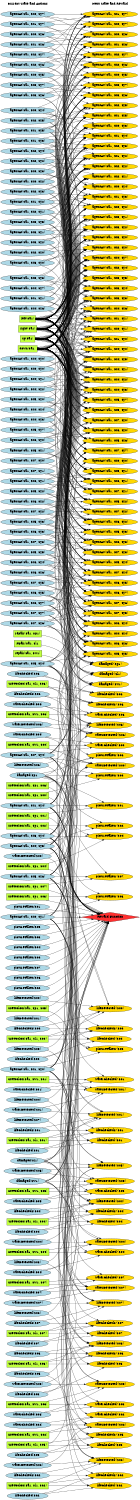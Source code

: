 digraph G {
	graph [bb="0,0,751.33,8013.4",
		fontname=Helvetica,
		fontsize=16,
		rankdir=LR,
		ranksep=2.00,
		ratio=auto,
		size="7.5,10"
	];
	node [fontsize=16,
		label="\N"
	];
	{
		graph [rank=same];
		"agentAt($a1, $x2, $y3)"	[color=black,
			fillcolor=lightblue,
			height=0.51069,
			pos="145.66,5749.4",
			shape=ellipse,
			style=filled,
			width=4.0462];
		"waterChecked($o5)"	[color=black,
			fillcolor=lightblue,
			height=0.51069,
			pos="145.66,3179.4",
			shape=ellipse,
			style=filled,
			width=3.4963];
		"agentAt($a1, $x3, $y0)"	[color=black,
			fillcolor=lightblue,
			height=0.51069,
			pos="145.66,6299.4",
			shape=ellipse,
			style=filled,
			width=4.0462];
		"down($a1)"	[color=black,
			fillcolor=olivedrab1,
			height=0.5,
			pos="145.66,5585.4",
			shape=box,
			style=filled,
			width=1.4444];
		"damaged($w1)"	[color=black,
			fillcolor=lightblue,
			height=0.51069,
			pos="145.66,3069.4",
			shape=ellipse,
			style=filled,
			width=2.7302];
		"waterDetected($o2)"	[color=black,
			fillcolor=lightblue,
			height=0.51069,
			pos="145.66,289.38",
			shape=ellipse,
			style=filled,
			width=3.5748];
		"agentAt($a1, $x7, $y5)"	[color=black,
			fillcolor=lightblue,
			height=0.51069,
			pos="145.66,5804.4",
			shape=ellipse,
			style=filled,
			width=4.0462];
		"agentAt($a1, $x6, $y7)"	[color=black,
			fillcolor=lightblue,
			height=0.51069,
			pos="145.66,4104.4",
			shape=ellipse,
			style=filled,
			width=4.0462];
		"agentAt($a1, $x1, $y5)"	[color=black,
			fillcolor=lightblue,
			height=0.51069,
			pos="145.66,3829.4",
			shape=ellipse,
			style=filled,
			width=4.0462];
		"agentAt($a1, $x2, $y4)"	[color=black,
			fillcolor=lightblue,
			height=0.51069,
			pos="145.66,5204.4",
			shape=ellipse,
			style=filled,
			width=4.0462];
		"useToolOn($a1, $p1, $o0)"	[color=black,
			fillcolor=olivedrab1,
			height=0.5,
			pos="145.66,1816.4",
			shape=box,
			style=filled,
			width=3.1806];
		"agentAt($a1, $x7, $y6)"	[color=black,
			fillcolor=lightblue,
			height=0.51069,
			pos="145.66,4599.4",
			shape=ellipse,
			style=filled,
			width=4.0462];
		"waterDetected($o3)"	[color=black,
			fillcolor=lightblue,
			height=0.51069,
			pos="145.66,2415.4",
			shape=ellipse,
			style=filled,
			width=3.5748];
		"waterChecked($o4)"	[color=black,
			fillcolor=lightblue,
			height=0.51069,
			pos="145.66,7778.4",
			shape=ellipse,
			style=filled,
			width=3.4963];
		"agentAt($a1, $x1, $y6)"	[color=black,
			fillcolor=lightblue,
			height=0.51069,
			pos="145.66,4049.4",
			shape=ellipse,
			style=filled,
			width=4.0462];
		"waterChecked($o7)"	[color=black,
			fillcolor=lightblue,
			height=0.51069,
			pos="145.66,670.38",
			shape=ellipse,
			style=filled,
			width=3.4963];
		"agentAt($a1, $x2, $y1)"	[color=black,
			fillcolor=lightblue,
			height=0.51069,
			pos="145.66,5914.4",
			shape=ellipse,
			style=filled,
			width=4.0462];
		"lifeDetected($o1)"	[color=black,
			fillcolor=lightblue,
			height=0.51069,
			pos="145.66,2197.4",
			shape=ellipse,
			style=filled,
			width=3.1623];
		"agentAt($a1, $x0, $y7)"	[color=black,
			fillcolor=lightblue,
			height=0.51069,
			pos="145.66,4544.4",
			shape=ellipse,
			style=filled,
			width=4.0462];
		"waterDetected($o0)"	[color=black,
			fillcolor=lightblue,
			height=0.51069,
			pos="145.66,3395.4",
			shape=ellipse,
			style=filled,
			width=3.5748];
		"Current State and Actions"	[color=black,
			fillcolor=white,
			height=0.5,
			pos="145.66,7995.4",
			shape=plaintext,
			style=bold,
			width=3.2361];
		"agentAt($a1, $x3, $y2)"	[color=black,
			fillcolor=lightblue,
			height=0.51069,
			pos="145.66,6244.4",
			shape=ellipse,
			style=filled,
			width=4.0462];
		"agentAt($a1, $x7, $y3)"	[color=black,
			fillcolor=lightblue,
			height=0.51069,
			pos="145.66,6354.4",
			shape=ellipse,
			style=filled,
			width=4.0462];
		"agentAt($a1, $x0, $y6)"	[color=black,
			fillcolor=lightblue,
			height=0.51069,
			pos="145.66,4159.4",
			shape=ellipse,
			style=filled,
			width=4.0462];
		"agentAt($a1, $x1, $y3)"	[color=black,
			fillcolor=lightblue,
			height=0.51069,
			pos="145.66,5094.4",
			shape=ellipse,
			style=filled,
			width=4.0462];
		"agentAt($a1, $x6, $y5)"	[color=black,
			fillcolor=lightblue,
			height=0.51069,
			pos="145.66,5639.4",
			shape=ellipse,
			style=filled,
			width=4.0462];
		"agentAt($a1, $x2, $y2)"	[color=black,
			fillcolor=lightblue,
			height=0.51069,
			pos="145.66,5859.4",
			shape=ellipse,
			style=filled,
			width=4.0462];
		"waterChecked($o6)"	[color=black,
			fillcolor=lightblue,
			height=0.51069,
			pos="145.66,7397.4",
			shape=ellipse,
			style=filled,
			width=3.4963];
		"agentAt($a1, $x3, $y1)"	[color=black,
			fillcolor=lightblue,
			height=0.51069,
			pos="145.66,6409.4",
			shape=ellipse,
			style=filled,
			width=4.0462];
		"lifeDetected($o0)"	[color=black,
			fillcolor=lightblue,
			height=0.51069,
			pos="145.66,2305.4",
			shape=ellipse,
			style=filled,
			width=3.1623];
		"waterDetected($o1)"	[color=black,
			fillcolor=lightblue,
			height=0.51069,
			pos="145.66,2851.4",
			shape=ellipse,
			style=filled,
			width=3.5748];
		"agentAt($a1, $x7, $y4)"	[color=black,
			fillcolor=lightblue,
			height=0.51069,
			pos="145.66,3505.4",
			shape=ellipse,
			style=filled,
			width=4.0462];
		"agentAt($a1, $x5, $y7)"	[color=black,
			fillcolor=lightblue,
			height=0.51069,
			pos="145.66,4874.4",
			shape=ellipse,
			style=filled,
			width=4.0462];
		"agentAt($a1, $x0, $y5)"	[color=black,
			fillcolor=lightblue,
			height=0.51069,
			pos="145.66,3939.4",
			shape=ellipse,
			style=filled,
			width=4.0462];
		"agentAt($a1, $x4, $y0)"	[color=black,
			fillcolor=lightblue,
			height=0.51069,
			pos="145.66,6574.4",
			shape=ellipse,
			style=filled,
			width=4.0462];
		"agentAt($a1, $x6, $y6)"	[color=black,
			fillcolor=lightblue,
			height=0.51069,
			pos="145.66,5259.4",
			shape=ellipse,
			style=filled,
			width=4.0462];
		"agentAt($a1, $x1, $y4)"	[color=black,
			fillcolor=lightblue,
			height=0.51069,
			pos="145.66,3124.4",
			shape=ellipse,
			style=filled,
			width=4.0462];
		"useToolOn($a1, $p1, $o3)"	[color=black,
			fillcolor=olivedrab1,
			height=0.5,
			pos="145.66,1654.4",
			shape=box,
			style=filled,
			width=3.1806];
		"lifeDetected($o3)"	[color=black,
			fillcolor=lightblue,
			height=0.51069,
			pos="145.66,2087.4",
			shape=ellipse,
			style=filled,
			width=3.1623];
		"agentAt($a1, $x2, $y7)"	[color=black,
			fillcolor=lightblue,
			height=0.51069,
			pos="145.66,4379.4",
			shape=ellipse,
			style=filled,
			width=4.0462];
		"agentAt($a1, $x7, $y1)"	[color=black,
			fillcolor=lightblue,
			height=0.51069,
			pos="145.66,6849.4",
			shape=ellipse,
			style=filled,
			width=4.0462];
		"agentAt($a1, $x3, $y4)"	[color=black,
			fillcolor=lightblue,
			height=0.51069,
			pos="145.66,6134.4",
			shape=ellipse,
			style=filled,
			width=4.0462];
		"useToolOn($a1, $w1, $o4)"	[color=black,
			fillcolor=olivedrab1,
			height=0.5,
			pos="145.66,7724.4",
			shape=box,
			style=filled,
			width=3.2222];
		"agentAt($a1, $x5, $y6)"	[color=black,
			fillcolor=lightblue,
			height=0.51069,
			pos="145.66,1105.4",
			shape=ellipse,
			style=filled,
			width=4.0462];
		"agentAt($a1, $x6, $y3)"	[color=black,
			fillcolor=lightblue,
			height=0.51069,
			pos="145.66,6794.4",
			shape=ellipse,
			style=filled,
			width=4.0462];
		"waterDetected($o6)"	[color=black,
			fillcolor=lightblue,
			height=0.51069,
			pos="145.66,7452.4",
			shape=ellipse,
			style=filled,
			width=3.5748];
		"repair($a1, $w1)"	[color=black,
			fillcolor=olivedrab1,
			height=0.5,
			pos="145.66,3775.4",
			shape=box,
			style=filled,
			width=2.1528];
		"pictureTaken($o7)"	[color=black,
			fillcolor=lightblue,
			height=0.51069,
			pos="145.66,1545.4",
			shape=ellipse,
			style=filled,
			width=3.2998];
		"agentAt($a1, $x4, $y1)"	[color=black,
			fillcolor=lightblue,
			height=0.51069,
			pos="145.66,6959.4",
			shape=ellipse,
			style=filled,
			width=4.0462];
		"up($a1)"	[color=black,
			fillcolor=olivedrab1,
			height=0.5,
			pos="145.66,5531.4",
			shape=box,
			style=filled,
			width=1.1111];
		"lifeDetected($o2)"	[color=black,
			fillcolor=lightblue,
			height=0.51069,
			pos="145.66,399.38",
			shape=ellipse,
			style=filled,
			width=3.1623];
		"useToolOn($a1, $p1, $o4)"	[color=black,
			fillcolor=olivedrab1,
			height=0.5,
			pos="145.66,1870.4",
			shape=box,
			style=filled,
			width=3.1806];
		"agentAt($a1, $x3, $y3)"	[color=black,
			fillcolor=lightblue,
			height=0.51069,
			pos="145.66,6079.4",
			shape=ellipse,
			style=filled,
			width=4.0462];
		"agentAt($a1, $x7, $y2)"	[color=black,
			fillcolor=lightblue,
			height=0.51069,
			pos="145.66,6739.4",
			shape=ellipse,
			style=filled,
			width=4.0462];
		"agentAt($a1, $x5, $y5)"	[color=black,
			fillcolor=lightblue,
			height=0.51069,
			pos="145.66,5694.4",
			shape=ellipse,
			style=filled,
			width=4.0462];
		"waterDetected($o7)"	[color=black,
			fillcolor=lightblue,
			height=0.51069,
			pos="145.66,562.38",
			shape=ellipse,
			style=filled,
			width=3.5748];
		"agentAt($a1, $x6, $y4)"	[color=black,
			fillcolor=lightblue,
			height=0.51069,
			pos="145.66,6189.4",
			shape=ellipse,
			style=filled,
			width=4.0462];
		"pictureTaken($o6)"	[color=black,
			fillcolor=lightblue,
			height=0.51069,
			pos="145.66,1490.4",
			shape=ellipse,
			style=filled,
			width=3.2998];
		"useToolOn($a1, $w1, $o5)"	[color=black,
			fillcolor=olivedrab1,
			height=0.5,
			pos="145.66,3233.4",
			shape=box,
			style=filled,
			width=3.2222];
		"agentAt($a1, $x4, $y2)"	[color=black,
			fillcolor=lightblue,
			height=0.51069,
			pos="145.66,7069.4",
			shape=ellipse,
			style=filled,
			width=4.0462];
		"left($a1)"	[color=black,
			fillcolor=olivedrab1,
			height=0.5,
			pos="145.66,5423.4",
			shape=box,
			style=filled,
			width=1.2083];
		"lifeDetected($o5)"	[color=black,
			fillcolor=lightblue,
			height=0.51069,
			pos="145.66,1160.4",
			shape=ellipse,
			style=filled,
			width=3.1623];
		"useToolOn($a1, $p1, $o1)"	[color=black,
			fillcolor=olivedrab1,
			height=0.5,
			pos="145.66,1762.4",
			shape=box,
			style=filled,
			width=3.1806];
		"agentAt($a1, $x2, $y5)"	[color=black,
			fillcolor=lightblue,
			height=0.51069,
			pos="145.66,4654.4",
			shape=ellipse,
			style=filled,
			width=4.0462];
		"agentAt($a1, $x3, $y6)"	[color=black,
			fillcolor=lightblue,
			height=0.51069,
			pos="145.66,4269.4",
			shape=ellipse,
			style=filled,
			width=4.0462];
		"damaged($p1)"	[color=black,
			fillcolor=lightblue,
			height=0.51069,
			pos="145.66,1924.4",
			shape=ellipse,
			style=filled,
			width=2.6713];
		"agentAt($a1, $x5, $y4)"	[color=black,
			fillcolor=lightblue,
			height=0.51069,
			pos="145.66,6904.4",
			shape=ellipse,
			style=filled,
			width=4.0462];
		"useToolOn($a1, $w1, $o6)"	[color=black,
			fillcolor=olivedrab1,
			height=0.5,
			pos="145.66,7343.4",
			shape=box,
			style=filled,
			width=3.2222];
		"agentAt($a1, $x4, $y3)"	[color=black,
			fillcolor=lightblue,
			height=0.51069,
			pos="145.66,6464.4",
			shape=ellipse,
			style=filled,
			width=4.0462];
		"agentAt($a1, $x6, $y1)"	[color=black,
			fillcolor=lightblue,
			height=0.51069,
			pos="145.66,7124.4",
			shape=ellipse,
			style=filled,
			width=4.0462];
		"waterDetected($o4)"	[color=black,
			fillcolor=lightblue,
			height=0.51069,
			pos="145.66,7615.4",
			shape=ellipse,
			style=filled,
			width=3.5748];
		"agentAt($a1, $x1, $y7)"	[color=black,
			fillcolor=lightblue,
			height=0.51069,
			pos="145.66,4489.4",
			shape=ellipse,
			style=filled,
			width=4.0462];
		"repair($a1, $p1)"	[color=black,
			fillcolor=olivedrab1,
			height=0.5,
			pos="145.66,3667.4",
			shape=box,
			style=filled,
			width=2.1111];
		"useToolOn($a1, $p1, $o2)"	[color=black,
			fillcolor=olivedrab1,
			height=0.5,
			pos="145.66,997.38",
			shape=box,
			style=filled,
			width=3.1806];
		"lifeDetected($o4)"	[color=black,
			fillcolor=lightblue,
			height=0.51069,
			pos="145.66,4709.4",
			shape=ellipse,
			style=filled,
			width=3.1623];
		"agentAt($a1, $x2, $y6)"	[color=black,
			fillcolor=lightblue,
			height=0.51069,
			pos="145.66,4324.4",
			shape=ellipse,
			style=filled,
			width=4.0462];
		"agentAt($a1, $x7, $y0)"	[color=black,
			fillcolor=lightblue,
			height=0.51069,
			pos="145.66,6519.4",
			shape=ellipse,
			style=filled,
			width=4.0462];
		"agentAt($a1, $x3, $y5)"	[color=black,
			fillcolor=lightblue,
			height=0.51069,
			pos="145.66,5149.4",
			shape=ellipse,
			style=filled,
			width=4.0462];
		"useToolOn($a1, $w1, $o7)"	[color=black,
			fillcolor=olivedrab1,
			height=0.5,
			pos="145.66,616.38",
			shape=box,
			style=filled,
			width=3.2222];
		"waterDetected($o5)"	[color=black,
			fillcolor=lightblue,
			height=0.51069,
			pos="145.66,1979.4",
			shape=ellipse,
			style=filled,
			width=3.5748];
		"agentAt($a1, $x4, $y4)"	[color=black,
			fillcolor=lightblue,
			height=0.51069,
			pos="145.66,6024.4",
			shape=ellipse,
			style=filled,
			width=4.0462];
		"agentAt($a1, $x6, $y2)"	[color=black,
			fillcolor=lightblue,
			height=0.51069,
			pos="145.66,7234.4",
			shape=ellipse,
			style=filled,
			width=4.0462];
		"agentAt($a1, $x5, $y3)"	[color=black,
			fillcolor=lightblue,
			height=0.51069,
			pos="145.66,7014.4",
			shape=ellipse,
			style=filled,
			width=4.0462];
		"useToolOn($a1, $p1, $o7)"	[color=black,
			fillcolor=olivedrab1,
			height=0.5,
			pos="145.66,1051.4",
			shape=box,
			style=filled,
			width=3.1806];
		"pictureTaken($o2)"	[color=black,
			fillcolor=lightblue,
			height=0.51069,
			pos="145.66,1435.4",
			shape=ellipse,
			style=filled,
			width=3.2998];
		"useToolOn($a1, $l1, $o7)"	[color=black,
			fillcolor=olivedrab1,
			height=0.5,
			pos="145.66,453.38",
			shape=box,
			style=filled,
			width=3.1111];
		"lifeDetected($o7)"	[color=black,
			fillcolor=lightblue,
			height=0.51069,
			pos="145.66,833.38",
			shape=ellipse,
			style=filled,
			width=3.1623];
		"lifeChecked($o3)"	[color=black,
			fillcolor=lightblue,
			height=0.51069,
			pos="145.66,2142.4",
			shape=ellipse,
			style=filled,
			width=3.0838];
		"agentAt($a1, $x4, $y5)"	[color=black,
			fillcolor=lightblue,
			height=0.51069,
			pos="145.66,943.38",
			shape=ellipse,
			style=filled,
			width=4.0462];
		"lifeChecked2($o3)"	[color=black,
			fillcolor=lightblue,
			height=0.51069,
			pos="145.66,2360.4",
			shape=ellipse,
			style=filled,
			width=3.2802];
		"useToolOn($a1, $w1, $o0)"	[color=black,
			fillcolor=olivedrab1,
			height=0.5,
			pos="145.66,3559.4",
			shape=box,
			style=filled,
			width=3.2222];
		"agentAt($a1, $x0, $y0)"	[color=black,
			fillcolor=lightblue,
			height=0.51069,
			pos="145.66,5039.4",
			shape=ellipse,
			style=filled,
			width=4.0462];
		"agentAt($a1, $x5, $y2)"	[color=black,
			fillcolor=lightblue,
			height=0.51069,
			pos="145.66,7289.4",
			shape=ellipse,
			style=filled,
			width=4.0462];
		"lifeDetected($o6)"	[color=black,
			fillcolor=lightblue,
			height=0.51069,
			pos="145.66,4764.4",
			shape=ellipse,
			style=filled,
			width=3.1623];
		"pictureTaken($o1)"	[color=black,
			fillcolor=lightblue,
			height=0.51069,
			pos="145.66,1380.4",
			shape=ellipse,
			style=filled,
			width=3.2998];
		"agentAt($a1, $x3, $y7)"	[color=black,
			fillcolor=lightblue,
			height=0.51069,
			pos="145.66,4434.4",
			shape=ellipse,
			style=filled,
			width=4.0462];
		"lifeChecked($o4)"	[color=black,
			fillcolor=lightblue,
			height=0.51069,
			pos="145.66,7670.4",
			shape=ellipse,
			style=filled,
			width=3.0838];
		"agentAt($a1, $x6, $y0)"	[color=black,
			fillcolor=lightblue,
			height=0.51069,
			pos="145.66,6629.4",
			shape=ellipse,
			style=filled,
			width=4.0462];
		"useToolOn($a1, $w1, $o1)"	[color=black,
			fillcolor=olivedrab1,
			height=0.5,
			pos="145.66,2905.4",
			shape=box,
			style=filled,
			width=3.2222];
		"agentAt($a1, $x4, $y6)"	[color=black,
			fillcolor=lightblue,
			height=0.51069,
			pos="145.66,4819.4",
			shape=ellipse,
			style=filled,
			width=4.0462];
		"lifeChecked2($o2)"	[color=black,
			fillcolor=lightblue,
			height=0.51069,
			pos="145.66,126.38",
			shape=ellipse,
			style=filled,
			width=3.2802];
		"agentAt($a1, $x5, $y1)"	[color=black,
			fillcolor=lightblue,
			height=0.51069,
			pos="145.66,7179.4",
			shape=ellipse,
			style=filled,
			width=4.0462];
		"right($a1)"	[color=black,
			fillcolor=olivedrab1,
			height=0.5,
			pos="145.66,5477.4",
			shape=box,
			style=filled,
			width=1.3889];
		"useToolOn($a1, $p1, $o5)"	[color=black,
			fillcolor=olivedrab1,
			height=0.5,
			pos="145.66,1708.4",
			shape=box,
			style=filled,
			width=3.1806];
		"useToolOn($a1, $l1, $o5)"	[color=black,
			fillcolor=olivedrab1,
			height=0.5,
			pos="145.66,779.38",
			shape=box,
			style=filled,
			width=3.1111];
		"lifeChecked($o0)"	[color=black,
			fillcolor=lightblue,
			height=0.51069,
			pos="145.66,3450.4",
			shape=ellipse,
			style=filled,
			width=3.0838];
		"useToolOn($a1, $w1, $o2)"	[color=black,
			fillcolor=olivedrab1,
			height=0.5,
			pos="145.66,235.38",
			shape=box,
			style=filled,
			width=3.2222];
		"agentAt($a1, $x4, $y7)"	[color=black,
			fillcolor=lightblue,
			height=0.51069,
			pos="145.66,4214.4",
			shape=ellipse,
			style=filled,
			width=4.0462];
		"pictureTaken($o5)"	[color=black,
			fillcolor=lightblue,
			height=0.51069,
			pos="145.66,1325.4",
			shape=ellipse,
			style=filled,
			width=3.2998];
		"agentAt($a1, $x5, $y0)"	[color=black,
			fillcolor=lightblue,
			height=0.51069,
			pos="145.66,6684.4",
			shape=ellipse,
			style=filled,
			width=4.0462];
		"lifeChecked2($o1)"	[color=black,
			fillcolor=lightblue,
			height=0.51069,
			pos="145.66,2741.4",
			shape=ellipse,
			style=filled,
			width=3.2802];
		"useToolOn($a1, $p1, $o6)"	[color=black,
			fillcolor=olivedrab1,
			height=0.5,
			pos="145.66,2033.4",
			shape=box,
			style=filled,
			width=3.1806];
		"useToolOn($a1, $l1, $o6)"	[color=black,
			fillcolor=olivedrab1,
			height=0.5,
			pos="145.66,7887.4",
			shape=box,
			style=filled,
			width=3.1111];
		"pictureTaken($o3)"	[color=black,
			fillcolor=lightblue,
			height=0.51069,
			pos="145.66,1270.4",
			shape=ellipse,
			style=filled,
			width=3.2998];
		"lifeChecked($o1)"	[color=black,
			fillcolor=lightblue,
			height=0.51069,
			pos="145.66,2633.4",
			shape=ellipse,
			style=filled,
			width=3.0838];
		"useToolOn($a1, $w1, $o3)"	[color=black,
			fillcolor=olivedrab1,
			height=0.5,
			pos="145.66,2524.4",
			shape=box,
			style=filled,
			width=3.2222];
		"lifeChecked($o2)"	[color=black,
			fillcolor=lightblue,
			height=0.51069,
			pos="145.66,18.385",
			shape=ellipse,
			style=filled,
			width=3.0838];
		"pictureTaken($o4)"	[color=black,
			fillcolor=lightblue,
			height=0.51069,
			pos="145.66,1215.4",
			shape=ellipse,
			style=filled,
			width=3.2998];
		"lifeChecked2($o0)"	[color=black,
			fillcolor=lightblue,
			height=0.51069,
			pos="145.66,3287.4",
			shape=ellipse,
			style=filled,
			width=3.2802];
		"waterChecked($o1)"	[color=black,
			fillcolor=lightblue,
			height=0.51069,
			pos="145.66,2959.4",
			shape=ellipse,
			style=filled,
			width=3.4963];
		"useToolOn($a1, $l1, $o2)"	[color=black,
			fillcolor=olivedrab1,
			height=0.5,
			pos="145.66,72.385",
			shape=box,
			style=filled,
			width=3.1111];
		"lifeChecked($o7)"	[color=black,
			fillcolor=lightblue,
			height=0.51069,
			pos="145.66,344.38",
			shape=ellipse,
			style=filled,
			width=3.0838];
		"agentAt($a1, $x1, $y1)"	[color=black,
			fillcolor=lightblue,
			height=0.51069,
			pos="145.66,5369.4",
			shape=ellipse,
			style=filled,
			width=4.0462];
		"agentAt($a1, $x0, $y4)"	[color=black,
			fillcolor=lightblue,
			height=0.51069,
			pos="145.66,3994.4",
			shape=ellipse,
			style=filled,
			width=4.0462];
		"lifeChecked2($o7)"	[color=black,
			fillcolor=lightblue,
			height=0.51069,
			pos="145.66,507.38",
			shape=ellipse,
			style=filled,
			width=3.2802];
		"useToolOn($a1, $l1, $o4)"	[color=black,
			fillcolor=olivedrab1,
			height=0.5,
			pos="145.66,7561.4",
			shape=box,
			style=filled,
			width=3.1111];
		"waterChecked($o0)"	[color=black,
			fillcolor=lightblue,
			height=0.51069,
			pos="145.66,3613.4",
			shape=ellipse,
			style=filled,
			width=3.4963];
		"agentAt($a1, $x2, $y0)"	[color=black,
			fillcolor=lightblue,
			height=0.51069,
			pos="145.66,5969.4",
			shape=ellipse,
			style=filled,
			width=4.0462];
		"useToolOn($a1, $l1, $o3)"	[color=black,
			fillcolor=olivedrab1,
			height=0.5,
			pos="145.66,2251.4",
			shape=box,
			style=filled,
			width=3.1111];
		"agentAt($a1, $x0, $y3)"	[color=black,
			fillcolor=lightblue,
			height=0.51069,
			pos="145.66,4929.4",
			shape=ellipse,
			style=filled,
			width=4.0462];
		"agentAt($a1, $x1, $y2)"	[color=black,
			fillcolor=lightblue,
			height=0.51069,
			pos="145.66,5314.4",
			shape=ellipse,
			style=filled,
			width=4.0462];
		"agentAt($a1, $x7, $y7)"	[color=black,
			fillcolor=lightblue,
			height=0.51069,
			pos="145.66,3884.4",
			shape=ellipse,
			style=filled,
			width=4.0462];
		"repair($a1, $l1)"	[color=black,
			fillcolor=olivedrab1,
			height=0.5,
			pos="145.66,3721.4",
			shape=box,
			style=filled,
			width=2.0278];
		"lifeChecked2($o6)"	[color=black,
			fillcolor=lightblue,
			height=0.51069,
			pos="145.66,7833.4",
			shape=ellipse,
			style=filled,
			width=3.2802];
		"pictureTaken($o0)"	[color=black,
			fillcolor=lightblue,
			height=0.51069,
			pos="145.66,1600.4",
			shape=ellipse,
			style=filled,
			width=3.2998];
		"damaged($l1)"	[color=black,
			fillcolor=lightblue,
			height=0.51069,
			pos="145.66,2796.4",
			shape=ellipse,
			style=filled,
			width=2.5731];
		"waterChecked($o3)"	[color=black,
			fillcolor=lightblue,
			height=0.51069,
			pos="145.66,2578.4",
			shape=ellipse,
			style=filled,
			width=3.4963];
		"lifeChecked($o5)"	[color=black,
			fillcolor=lightblue,
			height=0.51069,
			pos="145.66,725.38",
			shape=ellipse,
			style=filled,
			width=3.0838];
		"useToolOn($a1, $l1, $o0)"	[color=black,
			fillcolor=olivedrab1,
			height=0.5,
			pos="145.66,3341.4",
			shape=box,
			style=filled,
			width=3.1111];
		"lifeChecked2($o5)"	[color=black,
			fillcolor=lightblue,
			height=0.51069,
			pos="145.66,888.38",
			shape=ellipse,
			style=filled,
			width=3.2802];
		"agentAt($a1, $x0, $y2)"	[color=black,
			fillcolor=lightblue,
			height=0.51069,
			pos="145.66,4984.4",
			shape=ellipse,
			style=filled,
			width=4.0462];
		"waterChecked($o2)"	[color=black,
			fillcolor=lightblue,
			height=0.51069,
			pos="145.66,181.38",
			shape=ellipse,
			style=filled,
			width=3.4963];
		"useToolOn($a1, $l1, $o1)"	[color=black,
			fillcolor=olivedrab1,
			height=0.5,
			pos="145.66,2687.4",
			shape=box,
			style=filled,
			width=3.1111];
		"lifeChecked($o6)"	[color=black,
			fillcolor=lightblue,
			height=0.51069,
			pos="145.66,7941.4",
			shape=ellipse,
			style=filled,
			width=3.0838];
		"lifeChecked2($o4)"	[color=black,
			fillcolor=lightblue,
			height=0.51069,
			pos="145.66,7507.4",
			shape=ellipse,
			style=filled,
			width=3.2802];
		"agentAt($a1, $x1, $y0)"	[color=black,
			fillcolor=lightblue,
			height=0.51069,
			pos="145.66,3014.4",
			shape=ellipse,
			style=filled,
			width=4.0462];
		"agentAt($a1, $x0, $y1)"	[color=black,
			fillcolor=lightblue,
			height=0.51069,
			pos="145.66,2470.4",
			shape=ellipse,
			style=filled,
			width=4.0462];
	}
	{
		graph [rank=same];
		"lifeDetected'($o6)"	[color=black,
			fillcolor=gold1,
			height=0.51069,
			pos="593.33,7459.4",
			shape=ellipse,
			style=filled,
			width=3.2409];
		"agentAt'($a1, $x0, $y2)"	[color=black,
			fillcolor=gold1,
			height=0.51069,
			pos="593.33,4599.4",
			shape=ellipse,
			style=filled,
			width=4.1248];
		"lifeChecked2'($o4)"	[color=black,
			fillcolor=gold1,
			height=0.51069,
			pos="593.33,7514.4",
			shape=ellipse,
			style=filled,
			width=3.3784];
		"agentAt'($a1, $x4, $y7)"	[color=black,
			fillcolor=gold1,
			height=0.51069,
			pos="593.33,4544.4",
			shape=ellipse,
			style=filled,
			width=4.1248];
		"waterChecked'($o0)"	[color=black,
			fillcolor=gold1,
			height=0.51069,
			pos="593.33,3554.4",
			shape=ellipse,
			style=filled,
			width=3.5748];
		"Next State and Reward"	[color=black,
			fillcolor=white,
			height=0.5,
			pos="593.33,7995.4",
			shape=plaintext,
			style=bold,
			width=2.9167];
		"agentAt'($a1, $x5, $y4)"	[color=black,
			fillcolor=gold1,
			height=0.51069,
			pos="593.33,6359.4",
			shape=ellipse,
			style=filled,
			width=4.1248];
		"agentAt'($a1, $x6, $y1)"	[color=black,
			fillcolor=gold1,
			height=0.51069,
			pos="593.33,7074.4",
			shape=ellipse,
			style=filled,
			width=4.1248];
		"lifeDetected'($o5)"	[color=black,
			fillcolor=gold1,
			height=0.51069,
			pos="593.33,1403.4",
			shape=ellipse,
			style=filled,
			width=3.2409];
		"agentAt'($a1, $x0, $y3)"	[color=black,
			fillcolor=gold1,
			height=0.51069,
			pos="593.33,4874.4",
			shape=ellipse,
			style=filled,
			width=4.1248];
		"agentAt'($a1, $x5, $y5)"	[color=black,
			fillcolor=gold1,
			height=0.51069,
			pos="593.33,5589.4",
			shape=ellipse,
			style=filled,
			width=4.1248];
		"agentAt'($a1, $x4, $y6)"	[color=black,
			fillcolor=gold1,
			height=0.51069,
			pos="593.33,3829.4",
			shape=ellipse,
			style=filled,
			width=4.1248];
		"lifeChecked2'($o3)"	[color=black,
			fillcolor=gold1,
			height=0.51069,
			pos="593.33,2333.4",
			shape=ellipse,
			style=filled,
			width=3.3784];
		"agentAt'($a1, $x6, $y0)"	[color=black,
			fillcolor=gold1,
			height=0.51069,
			pos="593.33,6634.4",
			shape=ellipse,
			style=filled,
			width=4.1248];
		"lifeChecked2'($o6)"	[color=black,
			fillcolor=gold1,
			height=0.51069,
			pos="593.33,7833.4",
			shape=ellipse,
			style=filled,
			width=3.3784];
		"agentAt'($a1, $x7, $y0)"	[color=black,
			fillcolor=gold1,
			height=0.51069,
			pos="593.33,6304.4",
			shape=ellipse,
			style=filled,
			width=4.1248];
		"agentAt'($a1, $x0, $y0)"	[color=black,
			fillcolor=gold1,
			height=0.51069,
			pos="593.33,4654.4",
			shape=ellipse,
			style=filled,
			width=4.1248];
		"agentAt'($a1, $x4, $y5)"	[color=black,
			fillcolor=gold1,
			height=0.51069,
			pos="593.33,5424.4",
			shape=ellipse,
			style=filled,
			width=4.1248];
		"waterDetected'($o0)"	[color=black,
			fillcolor=gold1,
			height=0.51069,
			pos="593.33,3499.4",
			shape=ellipse,
			style=filled,
			width=3.6534];
		"agentAt'($a1, $x3, $y7)"	[color=black,
			fillcolor=gold1,
			height=0.51069,
			pos="593.33,4269.4",
			shape=ellipse,
			style=filled,
			width=4.1248];
		"agentAt'($a1, $x5, $y2)"	[color=black,
			fillcolor=gold1,
			height=0.51069,
			pos="593.33,7239.4",
			shape=ellipse,
			style=filled,
			width=4.1248];
		"agentAt'($a1, $x6, $y3)"	[color=black,
			fillcolor=gold1,
			height=0.51069,
			pos="593.33,6854.4",
			shape=ellipse,
			style=filled,
			width=4.1248];
		"agentAt'($a1, $x1, $y1)"	[color=black,
			fillcolor=gold1,
			height=0.51069,
			pos="593.33,5149.4",
			shape=ellipse,
			style=filled,
			width=4.1248];
		"lifeDetected'($o7)"	[color=black,
			fillcolor=gold1,
			height=0.51069,
			pos="593.33,575.38",
			shape=ellipse,
			style=filled,
			width=3.2409];
		"agentAt'($a1, $x1, $y0)"	[color=black,
			fillcolor=gold1,
			height=0.51069,
			pos="593.33,5369.4",
			shape=ellipse,
			style=filled,
			width=4.1248];
		"agentAt'($a1, $x7, $y1)"	[color=black,
			fillcolor=gold1,
			height=0.51069,
			pos="593.33,6744.4",
			shape=ellipse,
			style=filled,
			width=4.1248];
		"lifeChecked2'($o5)"	[color=black,
			fillcolor=gold1,
			height=0.51069,
			pos="593.33,861.38",
			shape=ellipse,
			style=filled,
			width=3.3784];
		"agentAt'($a1, $x0, $y1)"	[color=black,
			fillcolor=gold1,
			height=0.51069,
			pos="593.33,4929.4",
			shape=ellipse,
			style=filled,
			width=4.1248];
		"agentAt'($a1, $x4, $y4)"	[color=black,
			fillcolor=gold1,
			height=0.51069,
			pos="593.33,6084.4",
			shape=ellipse,
			style=filled,
			width=4.1248];
		"agentAt'($a1, $x3, $y6)"	[color=black,
			fillcolor=gold1,
			height=0.51069,
			pos="593.33,4324.4",
			shape=ellipse,
			style=filled,
			width=4.1248];
		"waterDetected'($o1)"	[color=black,
			fillcolor=gold1,
			height=0.51069,
			pos="593.33,2932.4",
			shape=ellipse,
			style=filled,
			width=3.6534];
		"agentAt'($a1, $x5, $y3)"	[color=black,
			fillcolor=gold1,
			height=0.51069,
			pos="593.33,7019.4",
			shape=ellipse,
			style=filled,
			width=4.1248];
		"agentAt'($a1, $x6, $y2)"	[color=black,
			fillcolor=gold1,
			height=0.51069,
			pos="593.33,7184.4",
			shape=ellipse,
			style=filled,
			width=4.1248];
		"agentAt'($a1, $x7, $y2)"	[color=black,
			fillcolor=gold1,
			height=0.51069,
			pos="593.33,6799.4",
			shape=ellipse,
			style=filled,
			width=4.1248];
		"damaged'($l1)"	[color=black,
			fillcolor=gold1,
			height=0.51069,
			pos="593.33,3664.4",
			shape=ellipse,
			style=filled,
			width=2.6517];
		"waterDetected'($o2)"	[color=black,
			fillcolor=gold1,
			height=0.51069,
			pos="593.33,344.38",
			shape=ellipse,
			style=filled,
			width=3.6534];
		"Reward Function"	[color=black,
			fillcolor=firebrick1,
			height=0.72222,
			pos="593.33,1708.4",
			shape=diamond,
			style=filled,
			width=4.3889];
		"agentAt'($a1, $x6, $y5)"	[color=black,
			fillcolor=gold1,
			height=0.51069,
			pos="593.33,5754.4",
			shape=ellipse,
			style=filled,
			width=4.1248];
		"lifeChecked2'($o7)"	[color=black,
			fillcolor=gold1,
			height=0.51069,
			pos="593.33,507.38",
			shape=ellipse,
			style=filled,
			width=3.3784];
		"agentAt'($a1, $x7, $y3)"	[color=black,
			fillcolor=gold1,
			height=0.51069,
			pos="593.33,6029.4",
			shape=ellipse,
			style=filled,
			width=4.1248];
		"waterDetected'($o3)"	[color=black,
			fillcolor=gold1,
			height=0.51069,
			pos="593.33,2551.4",
			shape=ellipse,
			style=filled,
			width=3.6534];
		"lifeChecked'($o7)"	[color=black,
			fillcolor=gold1,
			height=0.51069,
			pos="593.33,452.38",
			shape=ellipse,
			style=filled,
			width=3.1623];
		"agentAt'($a1, $x6, $y4)"	[color=black,
			fillcolor=gold1,
			height=0.51069,
			pos="593.33,6139.4",
			shape=ellipse,
			style=filled,
			width=4.1248];
		"agentAt'($a1, $x6, $y7)"	[color=black,
			fillcolor=gold1,
			height=0.51069,
			pos="593.33,4764.4",
			shape=ellipse,
			style=filled,
			width=4.1248];
		"agentAt'($a1, $x5, $y6)"	[color=black,
			fillcolor=gold1,
			height=0.51069,
			pos="593.33,5094.4",
			shape=ellipse,
			style=filled,
			width=4.1248];
		"agentAt'($a1, $x7, $y4)"	[color=black,
			fillcolor=gold1,
			height=0.51069,
			pos="593.33,5919.4",
			shape=ellipse,
			style=filled,
			width=4.1248];
		"waterDetected'($o4)"	[color=black,
			fillcolor=gold1,
			height=0.51069,
			pos="593.33,7624.4",
			shape=ellipse,
			style=filled,
			width=3.6534];
		"agentAt'($a1, $x6, $y6)"	[color=black,
			fillcolor=gold1,
			height=0.51069,
			pos="593.33,4984.4",
			shape=ellipse,
			style=filled,
			width=4.1248];
		"agentAt'($a1, $x5, $y7)"	[color=black,
			fillcolor=gold1,
			height=0.51069,
			pos="593.33,4159.4",
			shape=ellipse,
			style=filled,
			width=4.1248];
		"agentAt'($a1, $x7, $y5)"	[color=black,
			fillcolor=gold1,
			height=0.51069,
			pos="593.33,5534.4",
			shape=ellipse,
			style=filled,
			width=4.1248];
		"waterDetected'($o5)"	[color=black,
			fillcolor=gold1,
			height=0.51069,
			pos="593.33,3069.4",
			shape=ellipse,
			style=filled,
			width=3.6534];
		"pictureTaken'($o1)"	[color=black,
			fillcolor=gold1,
			height=0.51069,
			pos="593.33,1902.4",
			shape=ellipse,
			style=filled,
			width=3.398];
		"agentAt'($a1, $x7, $y6)"	[color=black,
			fillcolor=gold1,
			height=0.51069,
			pos="593.33,5259.4",
			shape=ellipse,
			style=filled,
			width=4.1248];
		"agentAt'($a1, $x3, $y1)"	[color=black,
			fillcolor=gold1,
			height=0.51069,
			pos="593.33,6469.4",
			shape=ellipse,
			style=filled,
			width=4.1248];
		"waterDetected'($o6)"	[color=black,
			fillcolor=gold1,
			height=0.51069,
			pos="593.33,7294.4",
			shape=ellipse,
			style=filled,
			width=3.6534];
		"lifeChecked'($o4)"	[color=black,
			fillcolor=gold1,
			height=0.51069,
			pos="593.33,7569.4",
			shape=ellipse,
			style=filled,
			width=3.1623];
		"agentAt'($a1, $x1, $y7)"	[color=black,
			fillcolor=gold1,
			height=0.51069,
			pos="593.33,4434.4",
			shape=ellipse,
			style=filled,
			width=4.1248];
		"agentAt'($a1, $x2, $y4)"	[color=black,
			fillcolor=gold1,
			height=0.51069,
			pos="593.33,5479.4",
			shape=ellipse,
			style=filled,
			width=4.1248];
		"pictureTaken'($o0)"	[color=black,
			fillcolor=gold1,
			height=0.51069,
			pos="593.33,1957.4",
			shape=ellipse,
			style=filled,
			width=3.398];
		"waterChecked'($o7)"	[color=black,
			fillcolor=gold1,
			height=0.51069,
			pos="593.33,643.38",
			shape=ellipse,
			style=filled,
			width=3.5748];
		"agentAt'($a1, $x3, $y0)"	[color=black,
			fillcolor=gold1,
			height=0.51069,
			pos="593.33,6249.4",
			shape=ellipse,
			style=filled,
			width=4.1248];
		"lifeChecked'($o3)"	[color=black,
			fillcolor=gold1,
			height=0.51069,
			pos="593.33,2251.4",
			shape=ellipse,
			style=filled,
			width=3.1623];
		"agentAt'($a1, $x1, $y6)"	[color=black,
			fillcolor=gold1,
			height=0.51069,
			pos="593.33,4049.4",
			shape=ellipse,
			style=filled,
			width=4.1248];
		"agentAt'($a1, $x2, $y5)"	[color=black,
			fillcolor=gold1,
			height=0.51069,
			pos="593.33,4489.4",
			shape=ellipse,
			style=filled,
			width=4.1248];
		"agentAt'($a1, $x7, $y7)"	[color=black,
			fillcolor=gold1,
			height=0.51069,
			pos="593.33,4709.4",
			shape=ellipse,
			style=filled,
			width=4.1248];
		"waterDetected'($o7)"	[color=black,
			fillcolor=gold1,
			height=0.51069,
			pos="593.33,698.38",
			shape=ellipse,
			style=filled,
			width=3.6534];
		"pictureTaken'($o3)"	[color=black,
			fillcolor=gold1,
			height=0.51069,
			pos="593.33,1792.4",
			shape=ellipse,
			style=filled,
			width=3.398];
		"waterChecked'($o6)"	[color=black,
			fillcolor=gold1,
			height=0.51069,
			pos="593.33,7404.4",
			shape=ellipse,
			style=filled,
			width=3.5748];
		"agentAt'($a1, $x2, $y6)"	[color=black,
			fillcolor=gold1,
			height=0.51069,
			pos="593.33,4214.4",
			shape=ellipse,
			style=filled,
			width=4.1248];
		"lifeChecked'($o6)"	[color=black,
			fillcolor=gold1,
			height=0.51069,
			pos="593.33,7888.4",
			shape=ellipse,
			style=filled,
			width=3.1623];
		"pictureTaken'($o2)"	[color=black,
			fillcolor=gold1,
			height=0.51069,
			pos="593.33,997.38",
			shape=ellipse,
			style=filled,
			width=3.398];
		"damaged'($w1)"	[color=black,
			fillcolor=gold1,
			height=0.51069,
			pos="593.33,3719.4",
			shape=ellipse,
			style=filled,
			width=2.8088];
		"waterChecked'($o5)"	[color=black,
			fillcolor=gold1,
			height=0.51069,
			pos="593.33,3179.4",
			shape=ellipse,
			style=filled,
			width=3.5748];
		"agentAt'($a1, $x2, $y7)"	[color=black,
			fillcolor=gold1,
			height=0.51069,
			pos="593.33,4379.4",
			shape=ellipse,
			style=filled,
			width=4.1248];
		"lifeChecked'($o5)"	[color=black,
			fillcolor=gold1,
			height=0.51069,
			pos="593.33,779.38",
			shape=ellipse,
			style=filled,
			width=3.1623];
		"agentAt'($a1, $x0, $y6)"	[color=black,
			fillcolor=gold1,
			height=0.51069,
			pos="593.33,4104.4",
			shape=ellipse,
			style=filled,
			width=4.1248];
		"lifeChecked'($o0)"	[color=black,
			fillcolor=gold1,
			height=0.51069,
			pos="593.33,3444.4",
			shape=ellipse,
			style=filled,
			width=3.1623];
		"pictureTaken'($o5)"	[color=black,
			fillcolor=gold1,
			height=0.51069,
			pos="593.33,1847.4",
			shape=ellipse,
			style=filled,
			width=3.398];
		"agentAt'($a1, $x2, $y0)"	[color=black,
			fillcolor=gold1,
			height=0.51069,
			pos="593.33,5864.4",
			shape=ellipse,
			style=filled,
			width=4.1248];
		"damaged'($p1)"	[color=black,
			fillcolor=gold1,
			height=0.51069,
			pos="593.33,3609.4",
			shape=ellipse,
			style=filled,
			width=2.7499];
		"lifeChecked2'($o0)"	[color=black,
			fillcolor=gold1,
			height=0.51069,
			pos="593.33,3377.4",
			shape=ellipse,
			style=filled,
			width=3.3784];
		"agentAt'($a1, $x3, $y5)"	[color=black,
			fillcolor=gold1,
			height=0.51069,
			pos="593.33,5039.4",
			shape=ellipse,
			style=filled,
			width=4.1248];
		"agentAt'($a1, $x4, $y3)"	[color=black,
			fillcolor=gold1,
			height=0.51069,
			pos="593.33,6579.4",
			shape=ellipse,
			style=filled,
			width=4.1248];
		"waterChecked'($o4)"	[color=black,
			fillcolor=gold1,
			height=0.51069,
			pos="593.33,7724.4",
			shape=ellipse,
			style=filled,
			width=3.5748];
		"agentAt'($a1, $x1, $y3)"	[color=black,
			fillcolor=gold1,
			height=0.51069,
			pos="593.33,5204.4",
			shape=ellipse,
			style=filled,
			width=4.1248];
		"agentAt'($a1, $x5, $y0)"	[color=black,
			fillcolor=gold1,
			height=0.51069,
			pos="593.33,6689.4",
			shape=ellipse,
			style=filled,
			width=4.1248];
		"lifeDetected'($o1)"	[color=black,
			fillcolor=gold1,
			height=0.51069,
			pos="593.33,2796.4",
			shape=ellipse,
			style=filled,
			width=3.2409];
		"agentAt'($a1, $x0, $y7)"	[color=black,
			fillcolor=gold1,
			height=0.51069,
			pos="593.33,4819.4",
			shape=ellipse,
			style=filled,
			width=4.1248];
		"pictureTaken'($o4)"	[color=black,
			fillcolor=gold1,
			height=0.51069,
			pos="593.33,2012.4",
			shape=ellipse,
			style=filled,
			width=3.398];
		"agentAt'($a1, $x2, $y1)"	[color=black,
			fillcolor=gold1,
			height=0.51069,
			pos="593.33,5974.4",
			shape=ellipse,
			style=filled,
			width=4.1248];
		"agentAt'($a1, $x3, $y4)"	[color=black,
			fillcolor=gold1,
			height=0.51069,
			pos="593.33,5699.4",
			shape=ellipse,
			style=filled,
			width=4.1248];
		"agentAt'($a1, $x4, $y2)"	[color=black,
			fillcolor=gold1,
			height=0.51069,
			pos="593.33,6909.4",
			shape=ellipse,
			style=filled,
			width=4.1248];
		"waterChecked'($o3)"	[color=black,
			fillcolor=gold1,
			height=0.51069,
			pos="593.33,2496.4",
			shape=ellipse,
			style=filled,
			width=3.5748];
		"agentAt'($a1, $x5, $y1)"	[color=black,
			fillcolor=gold1,
			height=0.51069,
			pos="593.33,7129.4",
			shape=ellipse,
			style=filled,
			width=4.1248];
		"agentAt'($a1, $x1, $y2)"	[color=black,
			fillcolor=gold1,
			height=0.51069,
			pos="593.33,5314.4",
			shape=ellipse,
			style=filled,
			width=4.1248];
		"lifeDetected'($o0)"	[color=black,
			fillcolor=gold1,
			height=0.51069,
			pos="593.33,3299.4",
			shape=ellipse,
			style=filled,
			width=3.2409];
		"agentAt'($a1, $x0, $y4)"	[color=black,
			fillcolor=gold1,
			height=0.51069,
			pos="593.33,3939.4",
			shape=ellipse,
			style=filled,
			width=4.1248];
		"lifeDetected'($o4)"	[color=black,
			fillcolor=gold1,
			height=0.51069,
			pos="593.33,7349.4",
			shape=ellipse,
			style=filled,
			width=3.2409];
		"pictureTaken'($o7)"	[color=black,
			fillcolor=gold1,
			height=0.51069,
			pos="593.33,1105.4",
			shape=ellipse,
			style=filled,
			width=3.398];
		"lifeChecked2'($o2)"	[color=black,
			fillcolor=gold1,
			height=0.51069,
			pos="593.33,126.38",
			shape=ellipse,
			style=filled,
			width=3.3784];
		"agentAt'($a1, $x4, $y1)"	[color=black,
			fillcolor=gold1,
			height=0.51069,
			pos="593.33,6964.4",
			shape=ellipse,
			style=filled,
			width=4.1248];
		"agentAt'($a1, $x3, $y3)"	[color=black,
			fillcolor=gold1,
			height=0.51069,
			pos="593.33,6194.4",
			shape=ellipse,
			style=filled,
			width=4.1248];
		"waterChecked'($o2)"	[color=black,
			fillcolor=gold1,
			height=0.51069,
			pos="593.33,234.38",
			shape=ellipse,
			style=filled,
			width=3.5748];
		"agentAt'($a1, $x2, $y2)"	[color=black,
			fillcolor=gold1,
			height=0.51069,
			pos="593.33,5809.4",
			shape=ellipse,
			style=filled,
			width=4.1248];
		"lifeChecked'($o2)"	[color=black,
			fillcolor=gold1,
			height=0.51069,
			pos="593.33,71.385",
			shape=ellipse,
			style=filled,
			width=3.1623];
		"agentAt'($a1, $x1, $y5)"	[color=black,
			fillcolor=gold1,
			height=0.51069,
			pos="593.33,3774.4",
			shape=ellipse,
			style=filled,
			width=4.1248];
		"lifeDetected'($o3)"	[color=black,
			fillcolor=gold1,
			height=0.51069,
			pos="593.33,2401.4",
			shape=ellipse,
			style=filled,
			width=3.2409];
		"agentAt'($a1, $x0, $y5)"	[color=black,
			fillcolor=gold1,
			height=0.51069,
			pos="593.33,3994.4",
			shape=ellipse,
			style=filled,
			width=4.1248];
		"pictureTaken'($o6)"	[color=black,
			fillcolor=gold1,
			height=0.51069,
			pos="593.33,2067.4",
			shape=ellipse,
			style=filled,
			width=3.398];
		"agentAt'($a1, $x3, $y2)"	[color=black,
			fillcolor=gold1,
			height=0.51069,
			pos="593.33,6414.4",
			shape=ellipse,
			style=filled,
			width=4.1248];
		"lifeChecked2'($o1)"	[color=black,
			fillcolor=gold1,
			height=0.51069,
			pos="593.33,2741.4",
			shape=ellipse,
			style=filled,
			width=3.3784];
		"waterChecked'($o1)"	[color=black,
			fillcolor=gold1,
			height=0.51069,
			pos="593.33,2987.4",
			shape=ellipse,
			style=filled,
			width=3.5748];
		"agentAt'($a1, $x4, $y0)"	[color=black,
			fillcolor=gold1,
			height=0.51069,
			pos="593.33,6524.4",
			shape=ellipse,
			style=filled,
			width=4.1248];
		"agentAt'($a1, $x2, $y3)"	[color=black,
			fillcolor=gold1,
			height=0.51069,
			pos="593.33,5644.4",
			shape=ellipse,
			style=filled,
			width=4.1248];
		"lifeChecked'($o1)"	[color=black,
			fillcolor=gold1,
			height=0.51069,
			pos="593.33,2686.4",
			shape=ellipse,
			style=filled,
			width=3.1623];
		"agentAt'($a1, $x1, $y4)"	[color=black,
			fillcolor=gold1,
			height=0.51069,
			pos="593.33,3884.4",
			shape=ellipse,
			style=filled,
			width=4.1248];
		"lifeDetected'($o2)"	[color=black,
			fillcolor=gold1,
			height=0.51069,
			pos="593.33,289.38",
			shape=ellipse,
			style=filled,
			width=3.2409];
	}
	"agentAt($a1, $x2, $y3)" -> "agentAt'($a1, $x2, $y4)"	[color=black,
		pos="e,472.68,5490.2 257.33,5737.5 269.37,5733.5 280.98,5728.2 291.33,5721.4 386.91,5658.1 339.28,5570 435.33,5507.4 443.94,5501.8 453.36,\
5497.2 463.17,5493.5",
		style=solid];
	"agentAt($a1, $x2, $y3)" -> "agentAt'($a1, $x1, $y3)"	[color=black,
		pos="e,465.55,5213.8 264.26,5738.5 274.14,5734.2 283.38,5728.6 291.33,5721.4 458.97,5569 266.57,5383.5 435.33,5232.4 441.7,5226.7 448.83,\
5221.9 456.42,5218",
		style=solid];
	"agentAt($a1, $x2, $y3)" -> "agentAt'($a1, $x3, $y3)"	[color=black,
		pos="e,466.88,6184.7 262.68,5760.4 273.07,5764.6 282.84,5770.2 291.33,5777.4 431.89,5896.7 293.9,6048.1 435.33,6166.4 442.12,6172.1 449.66,\
6176.8 457.66,6180.6",
		style=solid];
	"agentAt($a1, $x2, $y3)" -> "agentAt'($a1, $x2, $y2)"	[color=black,
		pos="e,491.89,5795.9 245.85,5762.7 315.79,5772.2 409.5,5784.8 481.83,5794.5",
		style=solid];
	"agentAt($a1, $x2, $y3)" -> "agentAt'($a1, $x2, $y3)"	[color=black,
		pos="e,498.84,5658.7 233.16,5734.6 252.42,5730.8 272.66,5726.3 291.33,5721.4 356.67,5704 369.86,5689.3 435.33,5672.4 452.52,5668 470.95,\
5664 488.92,5660.5",
		style=solid];
	"waterChecked($o5)" -> "waterDetected'($o5)"	[color=black,
		pos="e,536.34,3086 225.72,3165.2 247.09,3161.1 270.15,3156.3 291.33,3151.4 372.91,3132.4 465.76,3106.4 526.5,3088.8",
		style=solid];
	"waterChecked($o5)" -> "waterChecked'($o5)"	[color=black,
		pos="e,464.3,3179.4 271.7,3179.4 328.53,3179.4 395.95,3179.4 454.27,3179.4",
		style=solid];
	"agentAt($a1, $x3, $y0)" -> "agentAt'($a1, $x3, $y1)"	[color=black,
		pos="e,482.96,6457.1 247.83,6312.5 262.79,6316.3 277.73,6321.1 291.33,6327.4 365.51,6361.4 360.9,6407.9 435.33,6441.4 447.2,6446.7 460,\
6451.1 473,6454.6",
		style=solid];
	"agentAt($a1, $x3, $y0)" -> "agentAt'($a1, $x3, $y0)"	[color=black,
		pos="e,482.62,6261.7 255.12,6287.2 320.79,6279.8 404.66,6270.4 472.33,6262.8",
		style=solid];
	"agentAt($a1, $x3, $y0)" -> "agentAt'($a1, $x2, $y0)"	[color=black,
		pos="e,466.94,5874.2 262.62,6288.3 273.01,6284.1 282.81,6278.5 291.33,6271.4 429.21,6155.4 296.6,6007.4 435.33,5892.4 442.14,5886.7 449.7,\
5882.1 457.72,5878.2",
		style=solid];
	"agentAt($a1, $x3, $y0)" -> "agentAt'($a1, $x4, $y0)"	[color=black,
		pos="e,475.92,6513 254.34,6311.7 267.29,6315.6 279.95,6320.7 291.33,6327.4 376.56,6377.1 349.73,6447.3 435.33,6496.4 444.99,6501.9 455.49,\
6506.4 466.32,6510.1",
		style=solid];
	"down($a1)" -> "agentAt'($a1, $x0, $y2)"	[color=black,
		pos="e,462.91,4608.3 197.68,5589.6 228.98,5589.2 267.5,5583 291.33,5558.4 582.76,5257.8 142.69,4926.8 435.33,4627.4 440.91,4621.7 447.22,\
4616.9 454.03,4612.9",
		style=solid];
	"down($a1)" -> "agentAt'($a1, $x4, $y7)"	[color=black,
		pos="e,462.83,4553.2 197.75,5589.6 229.08,5589.3 267.6,5583.1 291.33,5558.4 598.24,5239.1 127.14,4890.4 435.33,4572.4 440.88,4566.7 447.18,\
4561.9 453.97,4557.9",
		style=solid];
	"down($a1)" -> "agentAt'($a1, $x5, $y4)"	[color=black,
		pos="e,463.66,6350.3 198.01,5581.6 229.04,5582.2 267.14,5588.5 291.33,5612.4 523.28,5841.3 202.45,6103.4 435.33,6331.4 441.1,6337 447.6,\
6341.8 454.58,6345.7",
		style=solid];
	"down($a1)" -> "agentAt'($a1, $x6, $y1)"	[color=black,
		pos="e,462.07,7065.8 197.78,5580.8 229.32,5580.9 268.08,5587.1 291.33,5612.4 508.03,5848.2 217.68,6811.4 435.33,7046.4 440.57,7052 446.52,\
7056.8 452.98,7060.8",
		style=solid];
	"down($a1)" -> "agentAt'($a1, $x0, $y3)"	[color=black,
		pos="e,464.19,4883.5 197.86,5589.1 228.83,5588.4 266.92,5582 291.33,5558.4 505.7,5350.7 220.12,5109.2 435.33,4902.4 441.22,4896.7 447.85,\
4892 454.95,4888.1",
		style=solid];
	"down($a1)" -> "agentAt'($a1, $x5, $y5)"	[color=black,
		pos="e,444.84,5588.1 197.79,5585.8 255.35,5586.4 351.7,5587.2 434.78,5588",
		style=solid];
	"down($a1)" -> "agentAt'($a1, $x4, $y6)"	[color=black,
		pos="e,461.57,3838.1 197.91,5590.1 229.51,5590 268.28,5583.9 291.33,5558.4 545.82,5277.1 179.71,4137.7 435.33,3857.4 440.46,3851.8 446.3,\
3847 452.64,3843",
		style=solid];
	"down($a1)" -> "agentAt'($a1, $x6, $y0)"	[color=black,
		pos="e,462.82,6625.6 197.76,5581.1 229.09,5581.4 267.62,5587.7 291.33,5612.4 600.49,5934.4 124.87,6285.6 435.33,6606.4 440.88,6612.1 \
447.17,6616.9 453.97,6620.9",
		style=solid];
	"down($a1)" -> "agentAt'($a1, $x7, $y0)"	[color=black,
		pos="e,463.79,6295.1 197.88,5581.7 228.86,5582.3 266.95,5588.7 291.33,5612.4 507.93,5822.8 217.88,6066.9 435.33,6276.4 441.15,6282 447.68,\
6286.7 454.68,6290.6",
		style=solid];
	"down($a1)" -> "agentAt'($a1, $x0, $y0)"	[color=black,
		pos="e,462.99,4663.4 197.95,5589.5 229.16,5589.1 267.47,5582.8 291.33,5558.4 567.3,5276.4 158.23,4963.3 435.33,4682.4 440.93,4676.7 447.27,\
4671.9 454.09,4668",
		style=solid];
	"down($a1)" -> "agentAt'($a1, $x4, $y5)"	[color=black,
		pos="e,484,5437 197.85,5581.5 226.29,5577.9 261.8,5571.2 291.33,5558.4 364.23,5526.7 362.3,5483.7 435.33,5452.4 447.61,5447.1 460.85,\
5442.8 474.24,5439.4",
		style=solid];
	"down($a1)" -> "agentAt'($a1, $x3, $y7)"	[color=black,
		pos="e,462.19,4278.1 198.01,5589.9 229.45,5589.7 267.99,5583.4 291.33,5558.4 675.83,5145.6 49.175,4708.6 435.33,4297.4 440.61,4291.8 \
446.59,4287 453.07,4283.1",
		style=solid];
	"down($a1)" -> "agentAt'($a1, $x5, $y2)"	[color=black,
		pos="e,461.61,7230.7 197.87,5580.7 229.45,5580.8 268.21,5587 291.33,5612.4 531.38,5876.3 194.22,6948.4 435.33,7211.4 440.47,7217 446.33,\
7221.7 452.67,7225.7",
		style=solid];
	"down($a1)" -> "agentAt'($a1, $x6, $y3)"	[color=black,
		pos="e,462.23,6845.6 197.98,5580.9 229.4,5581.2 267.94,5587.4 291.33,5612.4 662.55,6009.1 62.515,6431.1 435.33,6826.4 440.62,6832 446.61,\
6836.7 453.1,6840.7",
		style=solid];
	"down($a1)" -> "agentAt'($a1, $x1, $y1)"	[color=black,
		pos="e,466.93,5159.2 197.75,5587.7 228.1,5586.5 265.57,5580 291.33,5558.4 430.13,5442.2 296.06,5293 435.33,5177.4 442.14,5171.7 449.7,\
5167.1 457.71,5163.2",
		style=solid];
	"down($a1)" -> "agentAt'($a1, $x1, $y0)"	[color=black,
		pos="e,476.9,5380.8 197.96,5583.9 226.95,5581.1 262.94,5574.4 291.33,5558.4 374.98,5511.3 351.49,5444.1 435.33,5397.4 445.24,5391.9 456,\
5387.4 467.09,5383.8",
		style=solid];
	"down($a1)" -> "agentAt'($a1, $x7, $y1)"	[color=black,
		pos="e,462.33,6735.5 197.88,5581 229.26,5581.3 267.79,5587.5 291.33,5612.4 631.5,5971.7 93.715,6358.4 435.33,6716.4 440.65,6722 446.67,\
6726.7 453.18,6730.6",
		style=solid];
	"down($a1)" -> "agentAt'($a1, $x0, $y1)"	[color=black,
		pos="e,464.36,4938.6 197.7,5588.9 228.62,5588.2 266.7,5581.8 291.33,5558.4 490.41,5369.1 235.49,5145.8 435.33,4957.4 441.28,4951.8 447.94,\
4947.1 455.08,4943.2",
		style=solid];
	"down($a1)" -> "agentAt'($a1, $x4, $y4)"	[color=black,
		pos="e,466.16,6074.9 197.77,5582.6 228.32,5583.6 265.99,5590.1 291.33,5612.4 447.18,5749.3 278.93,5920.1 435.33,6056.4 441.85,6062.1 \
449.13,6066.8 456.87,6070.7",
		style=solid];
	"down($a1)" -> "agentAt'($a1, $x3, $y6)"	[color=black,
		pos="e,462.24,4333.2 197.97,5589.9 229.39,5589.6 267.93,5583.4 291.33,5558.4 660.29,5164.4 64.786,4744.9 435.33,4352.4 440.62,4346.8 \
446.62,4342.1 453.11,4338.1",
		style=solid];
	"down($a1)" -> "agentAt'($a1, $x5, $y3)"	[color=black,
		pos="e,462.11,7010.7 197.74,5580.8 229.28,5581 268.03,5587.1 291.33,5612.4 709.18,6065.3 15.659,6540.2 435.33,6991.4 440.58,6997 446.54,\
7001.8 453.01,7005.8",
		style=solid];
	"down($a1)" -> "agentAt'($a1, $x6, $y2)"	[color=black,
		pos="e,461.64,7175.6 197.84,5580.7 229.41,5580.8 268.17,5587 291.33,5612.4 523.6,5866.9 202.04,6902.8 435.33,7156.4 440.48,7162 446.34,\
7166.7 452.69,7170.7",
		style=solid];
	"down($a1)" -> "agentAt'($a1, $x7, $y2)"	[color=black,
		pos="e,462.28,6790.6 197.93,5580.9 229.33,5581.2 267.87,5587.5 291.33,5612.4 647.02,5990.4 78.12,6394.8 435.33,6771.4 440.63,6777 446.64,\
6781.7 453.14,6785.6",
		style=solid];
	"down($a1)" -> "agentAt'($a1, $x6, $y5)"	[color=black,
		pos="e,482.96,5742.1 197.68,5588.8 226.24,5592.2 261.91,5599 291.33,5612.4 365.62,5646.2 360.9,5692.9 435.33,5726.4 447.2,5731.7 460,\
5736.1 473,5739.6",
		style=solid];
	"down($a1)" -> "agentAt'($a1, $x7, $y3)"	[color=black,
		pos="e,466.88,6019.7 197.8,5583 228.17,5584.2 265.64,5590.7 291.33,5612.4 432.28,5731.2 293.9,5883.1 435.33,6001.4 442.12,6007.1 449.66,\
6011.8 457.66,6015.6",
		style=solid];
	"down($a1)" -> "agentAt'($a1, $x6, $y4)"	[color=black,
		pos="e,465.12,6129.9 197.68,5582.3 228.39,5583.2 266.26,5589.6 291.33,5612.4 462.22,5767.5 263.81,5956.9 435.33,6111.4 441.48,6116.9 \
448.33,6121.5 455.64,6125.4",
		style=solid];
	"down($a1)" -> "agentAt'($a1, $x6, $y7)"	[color=black,
		pos="e,463.56,4773.4 197.76,5589.3 228.89,5588.8 267.19,5582.5 291.33,5558.4 536.44,5313.6 189.24,5036.2 435.33,4792.4 441.07,4786.7 \
447.54,4781.9 454.5,4778",
		style=solid];
	"down($a1)" -> "agentAt'($a1, $x5, $y6)"	[color=black,
		pos="e,466.2,5103.9 197.73,5588.1 228.26,5587.1 265.93,5580.6 291.33,5558.4 445,5424.1 281.12,5256 435.33,5122.4 441.87,5116.7 449.15,\
5112 456.9,5108.1",
		style=solid];
	"down($a1)" -> "agentAt'($a1, $x7, $y4)"	[color=black,
		pos="e,469.8,5909.2 197.93,5584.2 227.79,5585.9 264.68,5592.6 291.33,5612.4 403.3,5695.7 323.02,5808.6 435.33,5891.4 443.02,5897.1 451.49,\
5901.7 460.39,5905.5",
		style=solid];
	"down($a1)" -> "agentAt'($a1, $x6, $y6)"	[color=black,
		pos="e,464.93,4993.7 197.87,5588.7 228.65,5587.9 266.53,5581.4 291.33,5558.4 475.17,5387.6 250.8,5182.5 435.33,5012.4 441.41,5006.8 448.21,\
5002.1 455.48,4998.2",
		style=solid];
	"down($a1)" -> "agentAt'($a1, $x5, $y7)"	[color=black,
		pos="e,462.11,4168.1 197.74,5590 229.27,5589.8 268.02,5583.6 291.33,5558.4 706.92,5108.2 17.932,4635.9 435.33,4187.4 440.58,4181.7 446.55,\
4177 453.01,4173",
		style=solid];
	"down($a1)" -> "agentAt'($a1, $x7, $y5)"	[color=black,
		pos="e,483.4,5546.8 197.79,5579.5 264.56,5571.9 383.53,5558.3 473.42,5548",
		style=solid];
	"down($a1)" -> "agentAt'($a1, $x7, $y6)"	[color=black,
		pos="e,469.9,5269.7 197.85,5586.5 227.67,5584.7 264.56,5578 291.33,5558.4 401.26,5477.7 325.07,5367.7 435.33,5287.4 443.05,5281.8 451.55,\
5277.1 460.46,5273.4",
		style=solid];
	"down($a1)" -> "agentAt'($a1, $x3, $y1)"	[color=black,
		pos="e,463.07,6460.3 197.87,5581.3 229.05,5581.8 267.36,5588.1 291.33,5612.4 554.1,5878.5 171.49,6176.4 435.33,6441.4 440.96,6447 447.31,\
6451.8 454.16,6455.7",
		style=solid];
	"down($a1)" -> "agentAt'($a1, $x1, $y7)"	[color=black,
		pos="e,462.34,4443.3 197.87,5589.8 229.25,5589.5 267.78,5583.2 291.33,5558.4 629.24,5201.8 95.983,4817.7 435.33,4462.4 440.65,4456.8 \
446.68,4452.1 453.18,4448.2",
		style=solid];
	"down($a1)" -> "agentAt'($a1, $x2, $y4)"	[color=black,
		pos="e,498.38,5493.5 197.98,5577.8 225.84,5573.2 260.73,5566.6 291.33,5558.4 356.9,5540.8 369.69,5524.7 435.33,5507.4 452.38,5502.9 470.67,\
5498.9 488.52,5495.4",
		style=solid];
	"down($a1)" -> "agentAt'($a1, $x3, $y0)"	[color=black,
		pos="e,464.33,6240.1 197.73,5581.9 228.65,5582.6 266.73,5588.9 291.33,5612.4 492.63,5804.3 233.26,6030.3 435.33,6221.4 441.27,6227 447.93,\
6231.7 455.06,6235.6",
		style=solid];
	"down($a1)" -> "agentAt'($a1, $x1, $y6)"	[color=black,
		pos="e,462.05,4058 197.81,5590 229.36,5589.9 268.12,5583.7 291.33,5558.4 514.68,5314.6 211,4320.3 435.33,4077.4 440.56,4071.7 446.51,\
4067 452.96,4063",
		style=solid];
	"down($a1)" -> "agentAt'($a1, $x2, $y5)"	[color=black,
		pos="e,462.77,4498.1 197.81,5589.7 229.17,5589.4 267.7,5583.2 291.33,5558.4 613.74,5220.4 111.57,4854 435.33,4517.4 440.74,4511.8 446.86,\
4507 453.47,4503.1",
		style=solid];
	"down($a1)" -> "agentAt'($a1, $x7, $y7)"	[color=black,
		pos="e,463.08,4718.5 197.86,5589.4 229.03,5588.9 267.34,5582.6 291.33,5558.4 551.85,5295 173.75,4999.7 435.33,4737.4 440.96,4731.7 447.32,\
4727 454.17,4723",
		style=solid];
	"down($a1)" -> "agentAt'($a1, $x2, $y6)"	[color=black,
		pos="e,462.15,4223.1 197.7,5589.9 229.22,5589.8 267.96,5583.6 291.33,5558.4 691.37,5126.9 33.556,4672.2 435.33,4242.4 440.59,4236.8 446.57,\
4232 453.04,4228",
		style=solid];
	"down($a1)" -> "agentAt'($a1, $x2, $y7)"	[color=black,
		pos="e,462.28,4388.2 197.92,5589.8 229.32,5589.5 267.86,5583.3 291.33,5558.4 644.76,5183.1 80.389,4781.3 435.33,4407.4 440.64,4401.8 \
446.65,4397.1 453.14,4393.1",
		style=solid];
	"down($a1)" -> "agentAt'($a1, $x0, $y6)"	[color=black,
		pos="e,462.08,4113 197.77,5590 229.32,5589.8 268.07,5583.7 291.33,5558.4 506.9,5323.9 218.82,4366 435.33,4132.4 440.57,4126.7 446.53,\
4122 452.98,4118",
		style=solid];
	"down($a1)" -> "agentAt'($a1, $x2, $y0)"	[color=black,
		pos="e,472.12,5853.7 197.96,5585.1 227.46,5587.3 263.98,5594 291.33,5612.4 389.54,5678.4 336.85,5770.7 435.33,5836.4 443.71,5842 452.88,\
5846.5 462.44,5850.3",
		style=solid];
	"down($a1)" -> "agentAt'($a1, $x3, $y5)"	[color=black,
		pos="e,465.54,5048.8 198,5588.4 228.63,5587.5 266.31,5581 291.33,5558.4 460.03,5405.9 266.02,5219.2 435.33,5067.4 441.7,5061.7 448.82,\
5056.9 456.42,5053",
		style=solid];
	"down($a1)" -> "agentAt'($a1, $x4, $y3)"	[color=black,
		pos="e,462.9,6570.5 197.69,5581.2 228.99,5581.5 267.51,5587.8 291.33,5612.4 585.01,5915.7 140.43,6249.2 435.33,6551.4 440.9,6557.1 447.21,\
6561.9 454.02,6565.9",
		style=solid];
	"down($a1)" -> "agentAt'($a1, $x1, $y3)"	[color=black,
		pos="e,468.15,5214.4 197.68,5587.2 227.82,5585.7 265.09,5579.2 291.33,5558.4 415.51,5460.1 310.75,5330.2 435.33,5232.4 442.52,5226.7 \
450.48,5222.1 458.88,5218.2",
		style=solid];
	"down($a1)" -> "agentAt'($a1, $x5, $y0)"	[color=black,
		pos="e,462.39,6680.5 197.82,5581.1 229.18,5581.4 267.71,5587.6 291.33,5612.4 615.99,5953.1 109.3,6322 435.33,6661.4 440.67,6666.9 446.71,\
6671.6 453.22,6675.6",
		style=solid];
	"down($a1)" -> "agentAt'($a1, $x0, $y7)"	[color=black,
		pos="e,463.68,4828.5 197.99,5589.2 229.02,5588.6 267.12,5582.2 291.33,5558.4 521.05,5332.2 204.7,5072.7 435.33,4847.4 441.11,4841.7 447.61,\
4837 454.59,4833.1",
		style=solid];
	"down($a1)" -> "agentAt'($a1, $x2, $y1)"	[color=black,
		pos="e,468.08,5964.4 197.75,5583.5 227.91,5584.9 265.18,5591.5 291.33,5612.4 417.62,5713.3 308.63,5846 435.33,5946.4 442.5,5952.1 450.44,\
5956.7 458.82,5960.6",
		style=solid];
	"down($a1)" -> "agentAt'($a1, $x3, $y4)"	[color=black,
		pos="e,495.68,5685.5 197.81,5592.3 225.77,5596.8 260.82,5603.4 291.33,5612.4 357.67,5631.9 368.91,5652.1 435.33,5671.4 451.44,5676.1 \
468.73,5680.1 485.72,5683.5",
		style=solid];
	"down($a1)" -> "agentAt'($a1, $x4, $y2)"	[color=black,
		pos="e,462.19,6900.6 197.67,5580.9 229.17,5581.1 267.91,5587.2 291.33,5612.4 678.09,6027.8 46.903,6467.5 435.33,6881.4 440.6,6887 446.59,\
6891.7 453.07,6895.7",
		style=solid];
	"down($a1)" -> "agentAt'($a1, $x5, $y1)"	[color=black,
		pos="e,462.04,7120.8 197.81,5580.7 229.37,5580.9 268.12,5587 291.33,5612.4 515.81,5857.6 209.86,6857.1 435.33,7101.4 440.56,7107 446.51,\
7111.8 452.96,7115.8",
		style=solid];
	"down($a1)" -> "agentAt'($a1, $x1, $y2)"	[color=black,
		pos="e,472.65,5325.1 197.84,5585.5 227.31,5583.3 263.83,5576.5 291.33,5558.4 387.61,5494.8 338.8,5405.6 435.33,5342.4 443.93,5336.8 453.34,\
5332.2 463.14,5328.4",
		style=solid];
	"down($a1)" -> "agentAt'($a1, $x0, $y4)"	[color=black,
		pos="e,461.62,3948.1 197.86,5590.1 229.44,5590 268.2,5583.8 291.33,5558.4 530.25,5295.8 195.36,4229 435.33,3967.4 440.47,3961.8 446.33,\
3957 452.68,3953.1",
		style=solid];
	"down($a1)" -> "agentAt'($a1, $x4, $y1)"	[color=black,
		pos="e,462.14,6955.7 197.71,5580.8 229.23,5581 267.97,5587.2 291.33,5612.4 693.63,6046.6 31.284,6503.8 435.33,6936.4 440.59,6942 446.57,\
6946.8 453.04,6950.7",
		style=solid];
	"down($a1)" -> "agentAt'($a1, $x3, $y3)"	[color=black,
		pos="e,464.9,6185.1 197.9,5582.1 228.69,5582.9 266.57,5589.3 291.33,5612.4 477.38,5785.9 248.58,5993.6 435.33,6166.4 441.4,6172 448.2,\
6176.7 455.46,6180.6",
		style=solid];
	"down($a1)" -> "agentAt'($a1, $x2, $y2)"	[color=black,
		pos="e,475.92,5798 197.77,5586.6 226.86,5589.2 263.03,5596 291.33,5612.4 376.73,5661.8 349.73,5732.3 435.33,5781.4 444.99,5786.9 455.49,\
5791.4 466.32,5795.1",
		style=solid];
	"down($a1)" -> "agentAt'($a1, $x1, $y5)"	[color=black,
		pos="e,461.54,3783 197.94,5590.2 229.55,5590.1 268.31,5583.9 291.33,5558.4 553.61,5267.7 171.88,4092 435.33,3802.4 440.45,3796.8 446.29,\
3792 452.62,3788",
		style=solid];
	"down($a1)" -> "agentAt'($a1, $x0, $y5)"	[color=black,
		pos="e,461.65,4003.1 197.84,5590.1 229.4,5589.9 268.16,5583.8 291.33,5558.4 522.46,5305.2 203.18,4274.7 435.33,4022.4 440.48,4016.8 446.34,\
4012.1 452.7,4008.1",
		style=solid];
	"down($a1)" -> "agentAt'($a1, $x3, $y2)"	[color=black,
		pos="e,463.54,6405.4 197.77,5581.4 228.91,5582 267.22,5588.3 291.33,5612.4 538.68,5859.9 186.99,6139.9 435.33,6386.4 441.06,6392.1 447.53,\
6396.8 454.49,6400.8",
		style=solid];
	"down($a1)" -> "agentAt'($a1, $x4, $y0)"	[color=black,
		pos="e,462.98,6515.4 197.96,5581.3 229.17,5581.7 267.49,5588 291.33,5612.4 569.54,5897.1 155.97,6212.8 435.33,6496.4 440.93,6502.1 447.26,\
6506.8 454.08,6510.8",
		style=solid];
	"down($a1)" -> "agentAt'($a1, $x2, $y3)"	[color=black,
		pos="e,490.97,5631 197.79,5592.2 266.43,5601.2 390.25,5617.6 480.92,5629.6",
		style=solid];
	"down($a1)" -> "agentAt'($a1, $x1, $y4)"	[color=black,
		pos="e,461.59,3893.1 197.89,5590.1 229.48,5590 268.24,5583.8 291.33,5558.4 538.03,5286.4 187.53,4183.3 435.33,3912.4 440.47,3906.8 446.31,\
3902 452.66,3898.1",
		style=solid];
	"damaged($w1)" -> "waterDetected'($o0)"	[color=black,
		pos="e,473.29,3491.8 241.55,3073.7 259.59,3078.2 277.21,3085.6 291.33,3097.4 427.88,3211.8 297.94,3358 435.33,3471.4 443.83,3478.4 453.49,\
3483.9 463.73,3488.2",
		style=solid];
	"damaged($w1)" -> "waterDetected'($o1)"	[color=black,
		pos="e,494.68,2944.6 226,3058.8 247.57,3054.6 270.68,3049 291.33,3041.4 360.26,3016.1 366.21,2985.2 435.33,2960.4 451.01,2954.8 468,2950.2 \
484.81,2946.6",
		style=solid];
	"damaged($w1)" -> "waterDetected'($o2)"	[color=black,
		pos="e,529.04,360.45 243.93,3068.5 262.01,3063.8 279.05,3055.5 291.33,3041.4 674.05,2602.6 118.83,914.06 435.33,425.38 454.52,395.76 \
488.19,376.4 519.44,364.06",
		style=solid];
	"damaged($w1)" -> "waterDetected'($o3)"	[color=black,
		pos="e,554.42,2569 241.62,3065.2 259.65,3060.7 277.25,3053.3 291.33,3041.4 430.01,2924.4 323.46,2802.2 435.33,2659.4 464.73,2621.8 510.78,\
2592.3 545.42,2573.7",
		style=solid];
	"damaged($w1)" -> "waterDetected'($o4)"	[color=black,
		pos="e,467.41,7619 244.18,3070.1 262.25,3074.8 279.21,3083.2 291.33,3097.4 615.74,3478 108.12,7218.1 435.33,7596.4 441.85,7603.9 449.64,\
7609.9 458.21,7614.6",
		style=solid];
	"damaged($w1)" -> "waterDetected'($o5)"	[color=black,
		pos="e,461.61,3069.4 244.19,3069.4 304.86,3069.4 383.9,3069.4 451.33,3069.4",
		style=solid];
	"damaged($w1)" -> "waterDetected'($o6)"	[color=black,
		pos="e,467.44,7289 244.15,3070.1 262.22,3074.8 279.2,3083.2 291.33,3097.4 592.42,3449.8 131.65,6916.2 435.33,7266.4 441.86,7273.9 449.66,\
7279.9 458.23,7284.6",
		style=solid];
	"damaged($w1)" -> "waterDetected'($o7)"	[color=black,
		pos="e,498.91,711.29 243.84,3068.4 261.94,3063.7 279,3055.4 291.33,3041.4 627.86,2658.6 126.4,1157.8 435.33,752.38 448.81,734.69 468.44,\
722.76 489.27,714.72",
		style=solid];
	"damaged($w1)" -> "damaged'($w1)"	[color=black,
		pos="e,492.17,3718.9 242.79,3072.3 260.73,3076.9 278,3084.7 291.33,3097.4 487.84,3284.9 237.44,3505.3 435.33,3691.4 448.43,3703.7 465,\
3711.6 482.42,3716.5",
		style=solid];
	"waterDetected($o2)" -> "waterDetected'($o2)"	[color=black,
		pos="e,494.01,332.25 243.64,301.35 314.44,310.09 410.46,321.94 483.81,330.99",
		style=solid];
	"waterDetected($o2)" -> "lifeDetected'($o2)"	[color=black,
		pos="e,476.4,289.38 274.37,289.38 334.55,289.38 406.13,289.38 466.11,289.38",
		style=solid];
	"agentAt($a1, $x7, $y5)" -> "agentAt'($a1, $x6, $y5)"	[color=black,
		pos="e,482.62,5766.7 255.12,5792.2 320.79,5784.8 404.66,5775.4 472.33,5767.8",
		style=solid];
	"agentAt($a1, $x7, $y5)" -> "agentAt'($a1, $x7, $y4)"	[color=black,
		pos="e,495.68,5905.5 236.08,5818.8 254.51,5822.6 273.68,5827.1 291.33,5832.4 357.6,5852.2 368.91,5872.1 435.33,5891.4 451.44,5896.1 468.73,\
5900.1 485.72,5903.5",
		style=solid];
	"agentAt($a1, $x7, $y5)" -> "agentAt'($a1, $x7, $y5)"	[color=black,
		pos="e,472.68,5545.2 257.33,5792.5 269.37,5788.5 280.98,5783.2 291.33,5776.4 386.91,5713.1 339.28,5625 435.33,5562.4 443.94,5556.8 453.36,\
5552.2 463.17,5548.5",
		style=solid];
	"agentAt($a1, $x7, $y5)" -> "agentAt'($a1, $x7, $y6)"	[color=black,
		pos="e,465.55,5268.8 264.26,5793.5 274.14,5789.2 283.38,5783.6 291.33,5776.4 458.97,5624 266.57,5438.5 435.33,5287.4 441.7,5281.7 448.83,\
5276.9 456.42,5273",
		style=solid];
	"agentAt($a1, $x6, $y7)" -> "damaged'($l1)"	[color=black,
		pos="e,497.92,3665.4 262.65,4093.4 273.04,4089.1 282.83,4083.6 291.33,4076.4 430.55,3958.7 295.25,3809 435.33,3692.4 450.28,3679.9 468.84,\
3672.2 487.92,3667.6",
		style=solid];
	"agentAt($a1, $x6, $y7)" -> "agentAt'($a1, $x6, $y7)"	[color=black,
		pos="e,464.35,4755.1 265.01,4114.9 274.68,4119.3 283.66,4125 291.33,4132.4 490.6,4323.3 234.66,4546.9 435.33,4736.4 441.27,4742 447.94,\
4746.7 455.07,4750.6",
		style=solid];
	"agentAt($a1, $x6, $y7)" -> "agentAt'($a1, $x6, $y6)"	[color=black,
		pos="e,463.07,4975.3 266.18,4114.8 275.49,4119.2 284.07,4125 291.33,4132.4 551.81,4397.6 172.9,4693 435.33,4956.4 440.96,4962 447.32,\
4966.8 454.16,4970.7",
		style=solid];
	"agentAt($a1, $x6, $y7)" -> "agentAt'($a1, $x5, $y7)"	[color=black,
		pos="e,487.34,4146.4 250.31,4117.2 318.21,4125.6 407.02,4136.5 477.13,4145.2",
		style=solid];
	"agentAt($a1, $x6, $y7)" -> "agentAt'($a1, $x7, $y7)"	[color=black,
		pos="e,464.91,4700.1 264.84,4115.1 274.54,4119.5 283.58,4125.1 291.33,4132.4 475.43,4304.8 249.96,4510.3 435.33,4681.4 441.41,4687 448.21,\
4691.7 455.48,4695.6",
		style=solid];
	"agentAt($a1, $x6, $y7)" -> "damaged'($w1)"	[color=black,
		pos="e,493.14,3722.1 261.53,4093.2 272.27,4089 282.44,4083.5 291.33,4076.4 415.97,3976.7 309.96,3846.2 435.33,3747.4 449.14,3736.5 465.77,\
3729.3 482.97,3724.6",
		style=solid];
	"agentAt($a1, $x6, $y7)" -> "damaged'($p1)"	[color=black,
		pos="e,494.23,3610.5 263.67,4093.4 273.74,4089.1 283.17,4083.6 291.33,4076.4 445.36,3940.6 280.3,3772 435.33,3637.4 449.17,3625.4 466.36,\
3617.7 484.24,3612.9",
		style=solid];
	"agentAt($a1, $x1, $y5)" -> "damaged'($l1)"	[color=black,
		pos="e,506.64,3672.1 249.27,3816.4 263.72,3812.8 278.14,3808.3 291.33,3802.4 364.92,3769.7 361.61,3724.8 435.33,3692.4 454.39,3684 475.79,\
3678.1 496.53,3674",
		style=solid];
	"agentAt($a1, $x1, $y5)" -> "agentAt'($a1, $x1, $y6)"	[color=black,
		pos="e,476.43,4038 253.86,3841.8 266.97,3845.7 279.79,3850.8 291.33,3857.4 375.47,3905.6 350.83,3973.7 435.33,4021.4 445.12,4026.9 455.76,\
4031.4 466.72,4035",
		style=solid];
	"agentAt($a1, $x1, $y5)" -> "agentAt'($a1, $x2, $y5)"	[color=black,
		pos="e,464.35,4480.1 265.01,3839.9 274.68,3844.3 283.66,3850 291.33,3857.4 490.6,4048.3 234.66,4271.9 435.33,4461.4 441.27,4467 447.94,\
4471.7 455.07,4475.6",
		style=solid];
	"agentAt($a1, $x1, $y5)" -> "damaged'($w1)"	[color=black,
		pos="e,512.61,3730.6 237.53,3815 255.5,3811.5 274.11,3807.2 291.33,3802.4 357.27,3783.8 369.31,3765.7 435.33,3747.4 456.84,3741.4 480.39,\
3736.4 502.54,3732.4",
		style=solid];
	"agentAt($a1, $x1, $y5)" -> "damaged'($p1)"	[color=black,
		pos="e,499.49,3615.3 255.76,3817.3 268.2,3813.5 280.35,3808.7 291.33,3802.4 375.85,3754.1 350.61,3685.3 435.33,3637.4 451.85,3628 470.78,\
3621.7 489.64,3617.4",
		style=solid];
	"agentAt($a1, $x1, $y5)" -> "agentAt'($a1, $x1, $y5)"	[color=black,
		pos="e,487.34,3787.3 250.31,3816.6 318.21,3808.2 407.02,3797.3 477.13,3788.6",
		style=solid];
	"agentAt($a1, $x1, $y5)" -> "agentAt'($a1, $x0, $y5)"	[color=black,
		pos="e,483.51,3981.9 247.33,3842.7 262.43,3846.4 277.54,3851.2 291.33,3857.4 364.63,3890.1 361.78,3934.2 435.33,3966.4 447.36,3971.6 \
460.31,3975.9 473.45,3979.4",
		style=solid];
	"agentAt($a1, $x1, $y5)" -> "agentAt'($a1, $x1, $y4)"	[color=black,
		pos="e,487.34,3871.4 250.31,3842.2 318.21,3850.6 407.02,3861.5 477.13,3870.2",
		style=solid];
	"agentAt($a1, $x2, $y4)" -> "agentAt'($a1, $x2, $y4)"	[color=black,
		pos="e,472.2,5468.6 257.77,5216.3 269.66,5220.3 281.13,5225.6 291.33,5232.4 388.11,5297.2 338.07,5387.3 435.33,5451.4 443.74,5456.9 452.93,\
5461.5 462.5,5465.2",
		style=solid];
	"agentAt($a1, $x2, $y4)" -> "agentAt'($a1, $x2, $y5)"	[color=black,
		pos="e,464.19,4498.5 265.5,5193.8 275.01,5189.4 283.82,5183.7 291.33,5176.4 505.84,4966.9 219.28,4725.2 435.33,4517.4 441.22,4511.7 447.84,\
4507 454.95,4503",
		style=solid];
	"agentAt($a1, $x2, $y4)" -> "agentAt'($a1, $x3, $y4)"	[color=black,
		pos="e,466.18,5689.9 263.67,5215.3 273.74,5219.6 283.17,5225.2 291.33,5232.4 445.36,5368.2 280.3,5536.7 435.33,5671.4 441.86,5677.1 449.14,\
5681.8 456.89,5685.7",
		style=solid];
	"agentAt($a1, $x2, $y4)" -> "agentAt'($a1, $x2, $y3)"	[color=black,
		pos="e,466.91,5634.6 262.65,5215.4 273.04,5219.7 282.83,5225.2 291.33,5232.4 430.55,5350 295.25,5499.8 435.33,5616.4 442.13,5622 449.68,\
5626.7 457.69,5630.6",
		style=solid];
	"agentAt($a1, $x2, $y4)" -> "agentAt'($a1, $x1, $y4)"	[color=black,
		pos="e,462.19,3893.1 267.34,5194.1 276.28,5189.6 284.47,5183.8 291.33,5176.4 675.29,4761.3 48.323,4324.6 435.33,3912.4 440.6,3906.8 446.59,\
3902 453.07,3898.1",
		style=solid];
	"useToolOn($a1, $p1, $o0)" -> "Reward Function"	[pos="e,535.79,1725 248.82,1798.4 263.13,1795.5 277.63,1792.5 291.33,1789.4 372.68,1770.9 465.21,1745.3 525.95,1727.9"];
	"useToolOn($a1, $p1, $o0)" -> "pictureTaken'($o0)"	[color=black,
		pos="e,496.62,1946 260.27,1833.6 270.91,1836.4 281.41,1839.6 291.33,1843.4 361.06,1869.7 365.49,1903.3 435.33,1929.4 451.48,1935.4 469.07,\
1940.2 486.43,1943.9",
		style=solid];
	"agentAt($a1, $x7, $y6)" -> "damaged'($l1)"	[color=black,
		pos="e,497.88,3662.7 266.26,4589.1 275.55,4584.6 284.11,4578.8 291.33,4571.4 567.19,4287.5 157.38,3974.3 435.33,3692.4 449.46,3678 468.24,\
3669.6 487.87,3664.8",
		style=solid];
	"agentAt($a1, $x7, $y6)" -> "agentAt'($a1, $x6, $y6)"	[color=black,
		pos="e,468.12,4974.4 261.53,4610.6 272.27,4614.8 282.44,4620.3 291.33,4627.4 415.97,4727.1 309.96,4857.6 435.33,4956.4 442.51,4962 450.46,\
4966.7 458.85,4970.5",
		style=solid];
	"agentAt($a1, $x7, $y6)" -> "agentAt'($a1, $x7, $y5)"	[color=black,
		pos="e,462.98,5525.4 266.26,4609.7 275.55,4614.2 284.11,4620 291.33,4627.4 567.19,4911.3 157.38,5224.5 435.33,5506.4 440.93,5512.1 447.26,\
5516.8 454.09,5520.8",
		style=solid];
	"agentAt($a1, $x7, $y6)" -> "agentAt'($a1, $x7, $y6)"	[color=black,
		pos="e,464.35,5250.1 265.01,4609.9 274.68,4614.3 283.66,4620 291.33,4627.4 490.6,4818.3 234.66,5041.9 435.33,5231.4 441.27,5237 447.94,\
5241.7 455.07,5245.6",
		style=solid];
	"agentAt($a1, $x7, $y6)" -> "agentAt'($a1, $x7, $y7)"	[color=black,
		pos="e,497.06,4695.3 234.81,4614 253.6,4617.8 273.23,4622.3 291.33,4627.4 357.11,4645.9 369.41,4663.3 435.33,4681.4 451.85,4685.9 469.55,\
4689.9 486.9,4693.3",
		style=solid];
	"agentAt($a1, $x7, $y6)" -> "damaged'($w1)"	[color=black,
		pos="e,491.87,3719.1 266.18,4589 275.49,4584.5 284.07,4578.8 291.33,4571.4 551.81,4306.1 172.9,4010.7 435.33,3747.4 448.11,3734.6 464.6,\
3726.5 482.08,3721.5",
		style=solid];
	"agentAt($a1, $x7, $y6)" -> "damaged'($p1)"	[color=black,
		pos="e,494.5,3608.3 266.68,4589 275.82,4584.5 284.23,4578.8 291.33,4571.4 582.59,4268.8 141.84,3937.9 435.33,3637.4 448.67,3623.7 466.22,\
3615.4 484.75,3610.5",
		style=solid];
	"waterDetected($o3)" -> "waterDetected'($o3)"	[color=black,
		pos="e,494.71,2539.1 237.38,2428.4 255.53,2432.3 274.26,2437.2 291.33,2443.4 360.12,2468.4 366.35,2498.8 435.33,2523.4 451.03,2529 468.02,\
2533.5 484.84,2537.1",
		style=solid];
	"waterDetected($o3)" -> "lifeDetected'($o3)"	[color=black,
		pos="e,478.83,2405 271.7,2411.5 333.28,2409.5 407.3,2407.2 468.69,2405.3",
		style=solid];
	"waterChecked($o4)" -> "waterDetected'($o4)"	[color=black,
		pos="e,553.46,7642 233.83,7765.2 252.96,7761.5 272.98,7756.9 291.33,7751.4 340.84,7736.5 472.49,7678.4 544.18,7646.2",
		style=solid];
	"waterChecked($o4)" -> "waterChecked'($o4)"	[color=black,
		pos="e,494.54,7736.2 243.09,7766.7 314.1,7758.1 410.71,7746.4 484.31,7737.5",
		style=solid];
	"agentAt($a1, $x1, $y6)" -> "agentAt'($a1, $x1, $y7)"	[color=black,
		pos="e,468.12,4424.4 261.53,4060.6 272.27,4064.8 282.44,4070.3 291.33,4077.4 415.97,4177.1 309.96,4307.6 435.33,4406.4 442.51,4412 450.46,\
4416.7 458.85,4420.5",
		style=solid];
	"agentAt($a1, $x1, $y6)" -> "agentAt'($a1, $x1, $y6)"	[color=black,
		pos="e,444.54,4049.4 291.36,4049.4 337.06,4049.4 387.78,4049.4 434.36,4049.4",
		style=solid];
	"agentAt($a1, $x1, $y6)" -> "agentAt'($a1, $x2, $y6)"	[color=black,
		pos="e,483.51,4201.9 247.33,4062.7 262.43,4066.4 277.54,4071.2 291.33,4077.4 364.63,4110.1 361.78,4154.2 435.33,4186.4 447.36,4191.6 \
460.31,4195.9 473.45,4199.4",
		style=solid];
	"agentAt($a1, $x1, $y6)" -> "agentAt'($a1, $x0, $y6)"	[color=black,
		pos="e,487.34,4091.4 250.31,4062.2 318.21,4070.6 407.02,4081.5 477.13,4090.2",
		style=solid];
	"agentAt($a1, $x1, $y6)" -> "agentAt'($a1, $x1, $y5)"	[color=black,
		pos="e,472.2,3785.2 257.77,4037.5 269.66,4033.5 281.13,4028.2 291.33,4021.4 388.11,3956.6 338.07,3866.5 435.33,3802.4 443.74,3796.8 452.93,\
3792.3 462.5,3788.6",
		style=solid];
	"waterChecked($o7)" -> "waterChecked'($o7)"	[color=black,
		pos="e,474.51,650.52 262.3,663.38 324.24,659.63 400.68,655 464.39,651.14",
		style=solid];
	"waterChecked($o7)" -> "waterDetected'($o7)"	[color=black,
		pos="e,473.04,690.89 261.72,677.61 323.29,681.48 399.32,686.26 462.94,690.26",
		style=solid];
	"agentAt($a1, $x2, $y1)" -> "agentAt'($a1, $x1, $y1)"	[color=black,
		pos="e,463.68,5158.5 265.62,5903.9 275.1,5899.5 283.88,5893.8 291.33,5886.4 519.74,5660.1 205.26,5402 435.33,5177.4 441.11,5171.7 447.61,\
5167 454.6,5163.1",
		style=solid];
	"agentAt($a1, $x2, $y1)" -> "agentAt'($a1, $x3, $y1)"	[color=black,
		pos="e,465.12,6459.9 264.3,5925.2 274.18,5929.5 283.4,5935.1 291.33,5942.4 461.71,6098.1 263.81,6286.9 435.33,6441.4 441.48,6446.9 448.33,\
6451.5 455.64,6455.4",
		style=solid];
	"agentAt($a1, $x2, $y1)" -> "agentAt'($a1, $x2, $y0)"	[color=black,
		pos="e,482.62,5876.7 255.12,5902.2 320.79,5894.8 404.66,5885.4 472.33,5877.8",
		style=solid];
	"agentAt($a1, $x2, $y1)" -> "agentAt'($a1, $x2, $y1)"	[color=black,
		pos="e,491.89,5960.9 245.85,5927.7 315.79,5937.2 409.5,5949.8 481.83,5959.5",
		style=solid];
	"agentAt($a1, $x2, $y1)" -> "agentAt'($a1, $x2, $y2)"	[color=black,
		pos="e,498.84,5823.7 233.16,5899.6 252.42,5895.8 272.66,5891.3 291.33,5886.4 356.67,5869 369.86,5854.3 435.33,5837.4 452.52,5833 470.95,\
5829 488.92,5825.5",
		style=solid];
	"lifeDetected($o1)" -> "Reward Function"	[pos="e,516.11,1721.7 251.85,2190.5 266.26,2185.9 279.98,2179.1 291.33,2169.4 435.91,2045.2 300.93,1900.6 435.33,1765.4 454.54,1746.1 \
480.81,1733.2 506.37,1724.8"];
	"lifeDetected($o1)" -> "lifeDetected'($o1)"	[color=black,
		pos="e,479.45,2792.3 254.02,2203.1 267.79,2207.8 280.75,2214.6 291.33,2224.4 474.62,2394.5 251.35,2599 435.33,2768.4 445.23,2777.5 457.03,\
2784.2 469.65,2789",
		style=solid];
	"agentAt($a1, $x0, $y7)" -> "agentAt'($a1, $x1, $y7)"	[color=black,
		pos="e,497.06,4448.5 234.81,4529.8 253.6,4526 273.23,4521.5 291.33,4516.4 357.11,4497.8 369.41,4480.5 435.33,4462.4 451.85,4457.9 469.55,\
4453.9 486.9,4450.5",
		style=solid];
	"agentAt($a1, $x0, $y7)" -> "agentAt'($a1, $x0, $y6)"	[color=black,
		pos="e,466.91,4114.2 262.65,4533.4 273.04,4529.1 282.83,4523.6 291.33,4516.4 430.55,4398.7 295.25,4249 435.33,4132.4 442.13,4126.7 449.68,\
4122 457.69,4118.2",
		style=solid];
	"agentAt($a1, $x0, $y7)" -> "agentAt'($a1, $x0, $y7)"	[color=black,
		pos="e,472.2,4808.6 257.77,4556.3 269.66,4560.3 281.13,4565.6 291.33,4572.4 388.11,4637.2 338.07,4727.3 435.33,4791.4 443.74,4796.9 452.93,\
4801.5 462.5,4805.2",
		style=solid];
	"waterDetected($o0)" -> "waterDetected'($o0)"	[color=black,
		pos="e,503.42,3485.8 229.33,3409.5 249.71,3413.5 271.41,3418.2 291.33,3423.4 356.58,3440.5 369.95,3454.8 435.33,3471.4 453.95,3476.1 \
474.01,3480.3 493.37,3484",
		style=solid];
	"waterDetected($o0)" -> "lifeDetected'($o0)"	[color=black,
		pos="e,528.78,3314.7 226.75,3381 247.79,3377.1 270.44,3372.7 291.33,3368.4 369.27,3352.2 458.06,3331.6 518.89,3317.1",
		style=solid];
	"Current State and Actions" -> "Next State and Reward"	[color=black,
		pos="e,488.26,7995.4 262.3,7995.4 328.78,7995.4 411.97,7995.4 478.2,7995.4",
		style=invis];
	"agentAt($a1, $x3, $y2)" -> "agentAt'($a1, $x3, $y1)"	[color=black,
		pos="e,475.92,6458 254.34,6256.7 267.29,6260.6 279.95,6265.7 291.33,6272.4 376.56,6322.1 349.73,6392.3 435.33,6441.4 444.99,6446.9 455.49,\
6451.4 466.32,6455.1",
		style=solid];
	"agentAt($a1, $x3, $y2)" -> "agentAt'($a1, $x4, $y2)"	[color=black,
		pos="e,464.33,6900.1 265.02,6254.9 274.69,6259.3 283.67,6265 291.33,6272.4 491.99,6465 233.26,6690.3 435.33,6881.4 441.27,6887 447.93,\
6891.7 455.06,6895.6",
		style=solid];
	"agentAt($a1, $x3, $y2)" -> "agentAt'($a1, $x3, $y3)"	[color=black,
		pos="e,482.62,6206.7 255.12,6232.2 320.79,6224.8 404.66,6215.4 472.33,6207.8",
		style=solid];
	"agentAt($a1, $x3, $y2)" -> "agentAt'($a1, $x2, $y2)"	[color=black,
		pos="e,466.94,5819.2 262.62,6233.3 273.01,6229.1 282.81,6223.5 291.33,6216.4 429.21,6100.4 296.6,5952.4 435.33,5837.4 442.14,5831.7 449.7,\
5827.1 457.72,5823.2",
		style=solid];
	"agentAt($a1, $x3, $y2)" -> "agentAt'($a1, $x3, $y2)"	[color=black,
		pos="e,482.96,6402.1 247.83,6257.5 262.79,6261.3 277.73,6266.1 291.33,6272.4 365.51,6306.4 360.9,6352.9 435.33,6386.4 447.2,6391.7 460,\
6396.1 473,6399.6",
		style=solid];
	"agentAt($a1, $x7, $y3)" -> "agentAt'($a1, $x6, $y3)"	[color=black,
		pos="e,466.16,6844.9 263.7,6365.3 273.76,6369.6 283.18,6375.2 291.33,6382.4 446.72,6519.8 278.93,6690.1 435.33,6826.4 441.85,6832.1 449.13,\
6836.8 456.87,6840.7",
		style=solid];
	"agentAt($a1, $x7, $y3)" -> "agentAt'($a1, $x7, $y2)"	[color=black,
		pos="e,466.88,6789.7 262.68,6365.4 273.07,6369.6 282.84,6375.2 291.33,6382.4 431.89,6501.7 293.9,6653.1 435.33,6771.4 442.12,6777.1 449.66,\
6781.8 457.66,6785.6",
		style=solid];
	"agentAt($a1, $x7, $y3)" -> "agentAt'($a1, $x7, $y3)"	[color=black,
		pos="e,469.92,6039.8 259.87,6342.9 271.12,6338.7 281.86,6333.4 291.33,6326.4 400.48,6245.9 325.58,6137 435.33,6057.4 443.06,6051.8 451.56,\
6047.2 460.48,6043.4",
		style=solid];
	"agentAt($a1, $x7, $y3)" -> "agentAt'($a1, $x7, $y4)"	[color=black,
		pos="e,466.94,5929.2 262.62,6343.3 273.01,6339.1 282.81,6333.5 291.33,6326.4 429.21,6210.4 296.6,6062.4 435.33,5947.4 442.14,5941.7 449.7,\
5937.1 457.72,5933.2",
		style=solid];
	"agentAt($a1, $x0, $y6)" -> "agentAt'($a1, $x1, $y6)"	[color=black,
		pos="e,497.06,4063.5 234.81,4144.8 253.6,4141 273.23,4136.5 291.33,4131.4 357.11,4112.8 369.41,4095.5 435.33,4077.4 451.85,4072.9 469.55,\
4068.9 486.9,4065.5",
		style=solid];
	"agentAt($a1, $x0, $y6)" -> "agentAt'($a1, $x0, $y6)"	[color=black,
		pos="e,487.34,4117.3 250.31,4146.6 318.21,4138.2 407.02,4127.3 477.13,4118.6",
		style=solid];
	"agentAt($a1, $x0, $y6)" -> "agentAt'($a1, $x0, $y7)"	[color=black,
		pos="e,464.35,4810.1 265.01,4169.9 274.68,4174.3 283.66,4180 291.33,4187.4 490.6,4378.3 234.66,4601.9 435.33,4791.4 441.27,4797 447.94,\
4801.7 455.07,4805.6",
		style=solid];
	"agentAt($a1, $x0, $y6)" -> "agentAt'($a1, $x0, $y5)"	[color=black,
		pos="e,483.51,4006.9 247.33,4146.1 262.43,4142.3 277.54,4137.5 291.33,4131.4 364.63,4098.7 361.78,4054.5 435.33,4022.4 447.36,4017.1 \
460.31,4012.9 473.45,4009.4",
		style=solid];
	"agentAt($a1, $x1, $y3)" -> "agentAt'($a1, $x0, $y3)"	[color=black,
		pos="e,476.43,4885.8 253.86,5082 266.97,5078.1 279.79,5073 291.33,5066.4 375.47,5018.1 350.83,4950 435.33,4902.4 445.12,4896.9 455.76,\
4892.4 466.72,4888.8",
		style=solid];
	"agentAt($a1, $x1, $y3)" -> "agentAt'($a1, $x1, $y3)"	[color=black,
		pos="e,497.06,5190.3 234.81,5109 253.6,5112.8 273.23,5117.3 291.33,5122.4 357.11,5140.9 369.41,5158.3 435.33,5176.4 451.85,5180.9 469.55,\
5184.9 486.9,5188.3",
		style=solid];
	"agentAt($a1, $x1, $y3)" -> "agentAt'($a1, $x1, $y2)"	[color=black,
		pos="e,476.43,5303 253.86,5106.8 266.97,5110.7 279.79,5115.8 291.33,5122.4 375.47,5170.6 350.83,5238.7 435.33,5286.4 445.12,5291.9 455.76,\
5296.4 466.72,5300",
		style=solid];
	"agentAt($a1, $x1, $y3)" -> "agentAt'($a1, $x2, $y3)"	[color=black,
		pos="e,465.52,5635 264.28,5105.2 274.16,5109.5 283.39,5115.1 291.33,5122.4 460.34,5276.5 265.19,5463.6 435.33,5616.4 441.69,5622.1 448.81,\
5626.8 456.41,5630.8",
		style=solid];
	"agentAt($a1, $x1, $y3)" -> "agentAt'($a1, $x1, $y4)"	[color=black,
		pos="e,462.28,3893.2 266.91,5084.2 276,5079.7 284.34,5073.9 291.33,5066.4 644.35,4688.9 79.538,4287.3 435.33,3912.4 440.63,3906.8 446.64,\
3902.1 453.14,3898.1",
		style=solid];
	"agentAt($a1, $x6, $y5)" -> "agentAt'($a1, $x5, $y5)"	[color=black,
		pos="e,482.62,5601.7 255.12,5627.2 320.79,5619.8 404.66,5610.4 472.33,5602.8",
		style=solid];
	"agentAt($a1, $x6, $y5)" -> "agentAt'($a1, $x6, $y5)"	[color=black,
		pos="e,495.68,5740.5 236.08,5653.8 254.51,5657.6 273.68,5662.1 291.33,5667.4 357.6,5687.2 368.91,5707.1 435.33,5726.4 451.44,5731.1 468.73,\
5735.1 485.72,5738.5",
		style=solid];
	"agentAt($a1, $x6, $y5)" -> "agentAt'($a1, $x6, $y4)"	[color=black,
		pos="e,466.16,6129.9 263.7,5650.3 273.76,5654.6 283.18,5660.2 291.33,5667.4 446.72,5804.8 278.93,5975.1 435.33,6111.4 441.85,6117.1 449.13,\
6121.8 456.87,6125.7",
		style=solid];
	"agentAt($a1, $x6, $y5)" -> "agentAt'($a1, $x6, $y6)"	[color=black,
		pos="e,464.36,4993.6 266.36,5629 275.51,5624.8 284.01,5619.3 291.33,5612.4 490.13,5423.5 235.77,5200.5 435.33,5012.4 441.28,5006.8 447.94,\
5002.1 455.08,4998.2",
		style=solid];
	"agentAt($a1, $x6, $y5)" -> "agentAt'($a1, $x7, $y5)"	[color=black,
		pos="e,498.41,5548.6 235.88,5624.9 254.33,5621.3 273.55,5617.1 291.33,5612.4 356.81,5595 369.78,5579.5 435.33,5562.4 452.39,5557.9 470.69,\
5554 488.54,5550.5",
		style=solid];
	"agentAt($a1, $x2, $y2)" -> "agentAt'($a1, $x2, $y1)"	[color=black,
		pos="e,495.68,5960.5 236.08,5873.8 254.51,5877.6 273.68,5882.1 291.33,5887.4 357.6,5907.2 368.91,5927.1 435.33,5946.4 451.44,5951.1 468.73,\
5955.1 485.72,5958.5",
		style=solid];
	"agentAt($a1, $x2, $y2)" -> "agentAt'($a1, $x1, $y2)"	[color=black,
		pos="e,465.55,5323.8 264.26,5848.5 274.14,5844.2 283.38,5838.6 291.33,5831.4 458.97,5679 266.57,5493.5 435.33,5342.4 441.7,5336.7 448.83,\
5331.9 456.42,5328",
		style=solid];
	"agentAt($a1, $x2, $y2)" -> "agentAt'($a1, $x2, $y2)"	[color=black,
		pos="e,482.62,5821.7 255.12,5847.2 320.79,5839.8 404.66,5830.4 472.33,5822.8",
		style=solid];
	"agentAt($a1, $x2, $y2)" -> "agentAt'($a1, $x3, $y2)"	[color=black,
		pos="e,465.12,6404.9 264.3,5870.2 274.18,5874.5 283.4,5880.1 291.33,5887.4 461.71,6043.1 263.81,6231.9 435.33,6386.4 441.48,6391.9 448.33,\
6396.5 455.64,6400.4",
		style=solid];
	"agentAt($a1, $x2, $y2)" -> "agentAt'($a1, $x2, $y3)"	[color=black,
		pos="e,476.95,5655.9 253.39,5846.9 266.64,5843 279.63,5838 291.33,5831.4 374.39,5784.6 351.92,5718.6 435.33,5672.4 445.26,5666.9 456.03,\
5662.4 467.13,5658.8",
		style=solid];
	"waterChecked($o6)" -> "waterDetected'($o6)"	[color=black,
		pos="e,503.42,7307.9 230.48,7383.8 250.53,7379.9 271.79,7375.4 291.33,7370.4 356.64,7353.5 369.95,7339 435.33,7322.4 453.95,7317.6 474.01,\
7313.4 493.37,7309.8",
		style=solid];
	"waterChecked($o6)" -> "waterChecked'($o6)"	[color=black,
		pos="e,465.14,7402.4 271.1,7399.3 328.31,7400.2 396.35,7401.3 455.05,7402.2",
		style=solid];
	"agentAt($a1, $x3, $y1)" -> "agentAt'($a1, $x3, $y1)"	[color=black,
		pos="e,491.89,6455.9 245.85,6422.7 315.79,6432.2 409.5,6444.8 481.83,6454.5",
		style=solid];
	"agentAt($a1, $x3, $y1)" -> "agentAt'($a1, $x3, $y0)"	[color=black,
		pos="e,484.47,6262 246.44,6396 261.81,6392.3 277.24,6387.5 291.33,6381.4 363.78,6350 362.64,6308.2 435.33,6277.4 447.74,6272.1 461.11,\
6267.9 474.62,6264.4",
		style=solid];
	"agentAt($a1, $x3, $y1)" -> "agentAt'($a1, $x2, $y1)"	[color=black,
		pos="e,466.94,5984.2 262.62,6398.3 273.01,6394.1 282.81,6388.5 291.33,6381.4 429.21,6265.4 296.6,6117.4 435.33,6002.4 442.14,5996.7 449.7,\
5992.1 457.72,5988.2",
		style=solid];
	"agentAt($a1, $x3, $y1)" -> "agentAt'($a1, $x4, $y1)"	[color=black,
		pos="e,465.12,6954.9 264.3,6420.2 274.18,6424.5 283.4,6430.1 291.33,6437.4 461.71,6593.1 263.81,6781.9 435.33,6936.4 441.48,6941.9 448.33,\
6946.5 455.64,6950.4",
		style=solid];
	"agentAt($a1, $x3, $y1)" -> "agentAt'($a1, $x3, $y2)"	[color=black,
		pos="e,445.11,6412.7 291.05,6411 337,6411.5 388.05,6412.1 434.88,6412.6",
		style=solid];
	"lifeDetected($o0)" -> "Reward Function"	[pos="e,513.71,1721.4 253.89,2299.5 267.68,2294.9 280.68,2288.1 291.33,2278.4 466.07,2118.6 274.24,1939 435.33,1765.4 453.52,1745.8 478.98,\
1732.9 504.11,1724.5"];
	"lifeDetected($o0)" -> "lifeDetected'($o0)"	[color=black,
		pos="e,542.14,3282.7 254.58,2310.9 268.35,2315.7 281.16,2322.9 291.33,2333.4 565.51,2615.3 213.37,2881.8 435.33,3206.4 458.62,3240.4 \
498.85,3263.9 532.76,3278.8",
		style=solid];
	"waterDetected($o1)" -> "waterDetected'($o1)"	[color=black,
		pos="e,512.4,2917.9 225.83,2865.8 303.3,2879.9 421.18,2901.3 502.21,2916",
		style=solid];
	"waterDetected($o1)" -> "lifeDetected'($o1)"	[color=black,
		pos="e,500.87,2807.7 243.64,2839.4 316.64,2830.4 416.46,2818.1 490.59,2808.9",
		style=solid];
	"agentAt($a1, $x7, $y4)" -> "waterChecked'($o0)"	[color=black,
		pos="e,490.67,3543.2 255.97,3517.4 324.26,3524.9 411.95,3534.6 480.67,3542.1",
		style=solid];
	"agentAt($a1, $x7, $y4)" -> "waterDetected'($o0)"	[color=black,
		pos="e,462.3,3501.1 290.74,3503.4 342.48,3502.7 400.72,3502 452.12,3501.3",
		style=solid];
	"agentAt($a1, $x7, $y4)" -> "Reward Function"	[pos="e,508.11,1720.4 267.57,3495.3 276.46,3490.8 284.58,3484.9 291.33,3477.4 546.43,3193.3 203.3,2068.6 435.33,1765.4 450.89,1745.1 474.38,\
1732 498.5,1723.5"];
	"agentAt($a1, $x7, $y4)" -> "agentAt'($a1, $x7, $y3)"	[color=black,
		pos="e,461.34,6020.9 269.42,3515.3 277.61,3519.7 285.08,3525.3 291.33,3532.4 654.66,3944.8 70.342,5590.5 435.33,6001.4 440.38,6007.1 \
446.17,6011.9 452.46,6015.9",
		style=solid];
	"agentAt($a1, $x7, $y4)" -> "agentAt'($a1, $x6, $y4)"	[color=black,
		pos="e,461.32,6130.9 269.43,3515.3 277.63,3519.7 285.09,3525.3 291.33,3532.4 670.26,3963.5 54.667,5681.8 435.33,6111.4 440.38,6117.1 \
446.15,6121.9 452.44,6125.9",
		style=solid];
	"agentAt($a1, $x7, $y4)" -> "agentAt'($a1, $x7, $y4)"	[color=black,
		pos="e,461.36,5910.9 269.39,3515.3 277.6,3519.7 285.07,3525.3 291.33,3532.4 639.06,3926 86.015,5499.2 435.33,5891.4 440.39,5897.1 446.18,\
5901.9 452.48,5905.9",
		style=solid];
	"agentAt($a1, $x7, $y4)" -> "agentAt'($a1, $x7, $y5)"	[color=black,
		pos="e,461.47,5525.8 268.97,3515.2 277.32,3519.6 284.94,3525.2 291.33,3532.4 584.49,3860.3 140.85,5179.7 435.33,5506.4 440.43,5512 446.24,\
5516.8 452.56,5520.8",
		style=solid];
	"agentAt($a1, $x7, $y4)" -> "pictureTaken'($o0)"	[color=black,
		pos="e,473.44,1961.2 267.47,3495.2 276.39,3490.7 284.53,3484.9 291.33,3477.4 515.42,3230.9 209.43,2230.2 435.33,1985.4 443.47,1976.6 \
453.36,1969.9 464.17,1965",
		style=solid];
	"agentAt($a1, $x7, $y4)" -> "lifeChecked'($o0)"	[color=black,
		pos="e,505.89,3456.2 245.02,3491.9 319.57,3481.7 421.48,3467.8 495.62,3457.6",
		style=solid];
	"agentAt($a1, $x7, $y4)" -> "lifeChecked2'($o0)"	[color=black,
		pos="e,523.7,3392.6 236.49,3490.9 254.8,3487.2 273.82,3482.7 291.33,3477.4 357.71,3457.4 369.56,3439.3 435.33,3417.4 460.53,3409 488.51,\
3401.3 513.79,3395",
		style=solid];
	"agentAt($a1, $x7, $y4)" -> "lifeDetected'($o0)"	[color=black,
		pos="e,526.04,3314.4 249.67,3492.5 264.07,3488.7 278.36,3483.8 291.33,3477.4 367.91,3439.7 361.21,3392.7 435.33,3350.4 460.27,3336.2 \
489.74,3325.3 516.37,3317.3",
		style=solid];
	"agentAt($a1, $x5, $y7)" -> "agentAt'($a1, $x4, $y7)"	[color=black,
		pos="e,469.86,4554.7 259.93,4862.9 271.16,4858.8 281.88,4853.4 291.33,4846.4 401.75,4764.3 324.3,4653.6 435.33,4572.4 443.04,4566.7 451.52,\
4562.1 460.44,4558.3",
		style=solid];
	"agentAt($a1, $x5, $y7)" -> "agentAt'($a1, $x6, $y7)"	[color=black,
		pos="e,497.06,4778.5 234.81,4859.8 253.6,4856 273.23,4851.5 291.33,4846.4 357.11,4827.8 369.41,4810.5 435.33,4792.4 451.85,4787.9 469.55,\
4783.9 486.9,4780.5",
		style=solid];
	"agentAt($a1, $x5, $y7)" -> "agentAt'($a1, $x5, $y6)"	[color=black,
		pos="e,476.43,5083 253.86,4886.8 266.97,4890.7 279.79,4895.8 291.33,4902.4 375.47,4950.6 350.83,5018.7 435.33,5066.4 445.12,5071.9 455.76,\
5076.4 466.72,5080",
		style=solid];
	"agentAt($a1, $x5, $y7)" -> "agentAt'($a1, $x5, $y7)"	[color=black,
		pos="e,464.19,4168.5 265.5,4863.8 275.01,4859.4 283.82,4853.7 291.33,4846.4 505.84,4636.9 219.28,4395.2 435.33,4187.4 441.22,4181.7 447.84,\
4177 454.95,4173",
		style=solid];
	"agentAt($a1, $x0, $y5)" -> "agentAt'($a1, $x0, $y6)"	[color=black,
		pos="e,483.51,4091.9 247.33,3952.7 262.43,3956.4 277.54,3961.2 291.33,3967.4 364.63,4000.1 361.78,4044.2 435.33,4076.4 447.36,4081.6 \
460.31,4085.9 473.45,4089.4",
		style=solid];
	"agentAt($a1, $x0, $y5)" -> "agentAt'($a1, $x0, $y4)"	[color=black,
		pos="e,444.54,3939.4 291.36,3939.4 337.06,3939.4 387.78,3939.4 434.36,3939.4",
		style=solid];
	"agentAt($a1, $x0, $y5)" -> "agentAt'($a1, $x1, $y5)"	[color=black,
		pos="e,483.51,3786.9 247.33,3926.1 262.43,3922.3 277.54,3917.5 291.33,3911.4 364.63,3878.7 361.78,3834.5 435.33,3802.4 447.36,3797.1 \
460.31,3792.9 473.45,3789.4",
		style=solid];
	"agentAt($a1, $x0, $y5)" -> "agentAt'($a1, $x0, $y5)"	[color=black,
		pos="e,487.34,3981.4 250.31,3952.2 318.21,3960.6 407.02,3971.5 477.13,3980.2",
		style=solid];
	"agentAt($a1, $x4, $y0)" -> "agentAt'($a1, $x3, $y0)"	[color=black,
		pos="e,469.92,6259.8 259.87,6562.9 271.12,6558.7 281.86,6553.4 291.33,6546.4 400.48,6465.9 325.58,6357 435.33,6277.4 443.06,6271.8 451.56,\
6267.2 460.48,6263.4",
		style=solid];
	"agentAt($a1, $x4, $y0)" -> "agentAt'($a1, $x5, $y0)"	[color=black,
		pos="e,495.68,6675.5 236.08,6588.8 254.51,6592.6 273.68,6597.1 291.33,6602.4 357.6,6622.2 368.91,6642.1 435.33,6661.4 451.44,6666.1 468.73,\
6670.1 485.72,6673.5",
		style=solid];
	"agentAt($a1, $x4, $y0)" -> "agentAt'($a1, $x4, $y1)"	[color=black,
		pos="e,468.08,6954.4 261.57,6585.5 272.3,6589.7 282.46,6595.2 291.33,6602.4 417.28,6703.7 308.63,6836 435.33,6936.4 442.5,6942.1 450.44,\
6946.7 458.82,6950.6",
		style=solid];
	"agentAt($a1, $x4, $y0)" -> "agentAt'($a1, $x4, $y0)"	[color=black,
		pos="e,482.62,6536.7 255.12,6562.2 320.79,6554.8 404.66,6545.4 472.33,6537.8",
		style=solid];
	"agentAt($a1, $x6, $y6)" -> "agentAt'($a1, $x6, $y5)"	[color=black,
		pos="e,466.18,5744.9 263.67,5270.3 273.74,5274.6 283.17,5280.2 291.33,5287.4 445.36,5423.2 280.3,5591.7 435.33,5726.4 441.86,5732.1 449.14,\
5736.8 456.89,5740.7",
		style=solid];
	"agentAt($a1, $x6, $y6)" -> "agentAt'($a1, $x6, $y7)"	[color=black,
		pos="e,466.18,4773.9 263.67,5248.4 273.74,5244.1 283.17,5238.6 291.33,5231.4 445.36,5095.6 280.3,4927 435.33,4792.4 441.86,4786.7 449.14,\
4782 456.89,4778.1",
		style=solid];
	"agentAt($a1, $x6, $y6)" -> "agentAt'($a1, $x5, $y6)"	[color=black,
		pos="e,483.51,5106.9 247.33,5246.1 262.43,5242.3 277.54,5237.5 291.33,5231.4 364.63,5198.7 361.78,5154.5 435.33,5122.4 447.36,5117.1 \
460.31,5112.9 473.45,5109.4",
		style=solid];
	"agentAt($a1, $x6, $y6)" -> "agentAt'($a1, $x6, $y6)"	[color=black,
		pos="e,472.2,4995.2 257.77,5247.5 269.66,5243.5 281.13,5238.2 291.33,5231.4 388.11,5166.6 338.07,5076.5 435.33,5012.4 443.74,5006.8 452.93,\
5002.3 462.5,4998.6",
		style=solid];
	"agentAt($a1, $x6, $y6)" -> "agentAt'($a1, $x7, $y6)"	[color=black,
		pos="e,444.54,5259.4 291.36,5259.4 337.06,5259.4 387.78,5259.4 434.36,5259.4",
		style=solid];
	"agentAt($a1, $x1, $y4)" -> "waterDetected'($o1)"	[color=black,
		pos="e,484.91,2942.9 251.01,3111.6 264.99,3107.8 278.81,3102.8 291.33,3096.4 369.65,3056.2 356.71,3000 435.33,2960.4 447.66,2954.2 461.16,\
2949.3 474.88,2945.5",
		style=solid];
	"agentAt($a1, $x1, $y4)" -> "Reward Function"	[pos="e,508.83,1720.5 267.38,3114.1 276.31,3109.6 284.49,3103.8 291.33,3096.4 694.15,2658.5 68.101,2233.5 435.33,1765.4 451.21,1745.1 \
474.94,1732.1 499.17,1723.7"];
	"agentAt($a1, $x1, $y4)" -> "pictureTaken'($o1)"	[color=black,
		pos="e,473.72,1906.5 266.92,3114.2 276.01,3109.7 284.34,3103.9 291.33,3096.4 647.73,2714.8 76.134,2309.4 435.33,1930.4 443.59,1921.7 \
453.55,1915.1 464.41,1910.2",
		style=solid];
	"agentAt($a1, $x1, $y4)" -> "agentAt'($a1, $x2, $y4)"	[color=black,
		pos="e,461.37,5470.9 268.08,3134.5 276.8,3139 284.74,3144.9 291.33,3152.4 629.28,3536.9 94.563,5069.4 435.33,5451.4 440.4,5457.1 446.19,\
5461.9 452.49,5465.9",
		style=solid];
	"agentAt($a1, $x1, $y4)" -> "agentAt'($a1, $x1, $y3)"	[color=black,
		pos="e,461.45,5195.8 268.01,3134.5 276.75,3139.1 284.71,3144.9 291.33,3152.4 590.45,3489.8 133.73,4841.2 435.33,5176.4 440.42,5182 446.23,\
5186.8 452.55,5190.8",
		style=solid];
	"agentAt($a1, $x1, $y4)" -> "lifeDetected'($o1)"	[color=black,
		pos="e,560.96,2814.1 255.85,3112.3 268.35,3108.4 280.48,3103.2 291.33,3096.4 381.51,3040.1 358.7,2979.1 435.33,2905.4 471.23,2870.9 519,\
2839.4 552.38,2819.2",
		style=solid];
	"agentAt($a1, $x1, $y4)" -> "agentAt'($a1, $x0, $y4)"	[color=black,
		pos="e,463.57,3930.4 266.07,3134.9 275.4,3139.3 284.02,3145 291.33,3152.4 533.66,3395.6 191.21,3669.9 435.33,3911.4 441.07,3917.1 447.55,\
3921.8 454.51,3925.8",
		style=solid];
	"agentAt($a1, $x1, $y4)" -> "agentAt'($a1, $x1, $y5)"	[color=black,
		pos="e,464.38,3765.1 264.98,3135 274.66,3139.4 283.65,3145.1 291.33,3152.4 487.84,3339.9 237.44,3560.3 435.33,3746.4 441.28,3752 447.96,\
3756.7 455.1,3760.6",
		style=solid];
	"agentAt($a1, $x1, $y4)" -> "lifeChecked2'($o1)"	[color=black,
		pos="e,478.91,2747.8 261.52,3113.2 272.26,3109 282.43,3103.5 291.33,3096.4 415.45,2997.3 310.49,2867.5 435.33,2769.4 445.47,2761.4 457.13,\
2755.4 469.41,2750.9",
		style=solid];
	"agentAt($a1, $x1, $y4)" -> "waterChecked'($o1)"	[color=black,
		pos="e,543.08,3004.3 234.81,3109.8 253.6,3106 273.23,3101.5 291.33,3096.4 357.11,3077.8 371.07,3065.7 435.33,3042.4 467.65,3030.7 503.86,\
3018 533.35,3007.7",
		style=solid];
	"agentAt($a1, $x1, $y4)" -> "lifeChecked'($o1)"	[color=black,
		pos="e,482.86,2690.9 262.63,3113.4 273.03,3109.1 282.82,3103.6 291.33,3096.4 430.01,2979.4 295.79,2830.4 435.33,2714.4 446.4,2705.2 459.45,\
2698.6 473.22,2693.9",
		style=solid];
	"agentAt($a1, $x1, $y4)" -> "agentAt'($a1, $x1, $y4)"	[color=black,
		pos="e,463.69,3875.2 265.61,3134.9 275.09,3139.3 283.87,3145 291.33,3152.4 518.35,3377 206.67,3633.4 435.33,3856.4 441.11,3862 447.62,\
3866.7 454.61,3870.7",
		style=solid];
	"useToolOn($a1, $p1, $o3)" -> "Reward Function"	[pos="e,501.72,1697.4 260.28,1668.2 331.68,1676.8 422.97,1687.9 491.75,1696.2"];
	"useToolOn($a1, $p1, $o3)" -> "pictureTaken'($o3)"	[color=black,
		pos="e,535.16,1776.1 257.46,1672.4 268.99,1675.1 280.45,1678.1 291.33,1681.4 357.99,1701.7 369.98,1719.2 435.33,1743.4 464.55,1754.2 \
497.39,1764.7 525.45,1773.2",
		style=solid];
	"lifeDetected($o3)" -> "Reward Function"	[pos="e,519.72,1722.3 250.88,2080.1 265.42,2075.8 279.44,2069.4 291.33,2060.4 407.42,1972 326.85,1862.9 435.33,1765.4 456.26,1746.6 483.89,\
1733.8 510.13,1725.2"];
	"lifeDetected($o3)" -> "lifeDetected'($o3)"	[color=black,
		pos="e,500.51,2390.1 248.04,2095.6 263.46,2100 278.48,2106.3 291.33,2115.4 394.47,2188.3 334.58,2284.2 435.33,2360.4 451.55,2372.7 471.11,\
2381.3 490.83,2387.3",
		style=solid];
	"agentAt($a1, $x2, $y7)" -> "agentAt'($a1, $x3, $y7)"	[color=black,
		pos="e,497.06,4283.5 234.81,4364.8 253.6,4361 273.23,4356.5 291.33,4351.4 357.11,4332.8 369.41,4315.5 435.33,4297.4 451.85,4292.9 469.55,\
4288.9 486.9,4285.5",
		style=solid];
	"agentAt($a1, $x2, $y7)" -> "agentAt'($a1, $x1, $y7)"	[color=black,
		pos="e,487.34,4421.4 250.31,4392.2 318.21,4400.6 407.02,4411.5 477.13,4420.2",
		style=solid];
	"agentAt($a1, $x2, $y7)" -> "agentAt'($a1, $x2, $y6)"	[color=black,
		pos="e,483.51,4226.9 247.33,4366.1 262.43,4362.3 277.54,4357.5 291.33,4351.4 364.63,4318.7 361.78,4274.5 435.33,4242.4 447.36,4237.1 \
460.31,4232.9 473.45,4229.4",
		style=solid];
	"agentAt($a1, $x2, $y7)" -> "agentAt'($a1, $x2, $y7)"	[color=black,
		pos="e,444.54,4379.4 291.36,4379.4 337.06,4379.4 387.78,4379.4 434.36,4379.4",
		style=solid];
	"agentAt($a1, $x7, $y1)" -> "agentAt'($a1, $x6, $y1)"	[color=black,
		pos="e,475.92,7063 254.34,6861.7 267.29,6865.6 279.95,6870.7 291.33,6877.4 376.56,6927.1 349.73,6997.3 435.33,7046.4 444.99,7051.9 455.49,\
7056.4 466.32,7060.1",
		style=solid];
	"agentAt($a1, $x7, $y1)" -> "agentAt'($a1, $x7, $y0)"	[color=black,
		pos="e,465.55,6313.8 264.26,6838.5 274.14,6834.2 283.38,6828.6 291.33,6821.4 458.97,6669 266.57,6483.5 435.33,6332.4 441.7,6326.7 448.83,\
6321.9 456.42,6318",
		style=solid];
	"agentAt($a1, $x7, $y1)" -> "agentAt'($a1, $x7, $y1)"	[color=black,
		pos="e,498.84,6758.7 233.16,6834.6 252.42,6830.8 272.66,6826.3 291.33,6821.4 356.67,6804 369.86,6789.3 435.33,6772.4 452.52,6768 470.95,\
6764 488.92,6760.5",
		style=solid];
	"agentAt($a1, $x7, $y1)" -> "agentAt'($a1, $x7, $y2)"	[color=black,
		pos="e,482.62,6811.7 255.12,6837.2 320.79,6829.8 404.66,6820.4 472.33,6812.8",
		style=solid];
	"agentAt($a1, $x3, $y4)" -> "lifeChecked2'($o4)"	[color=black,
		pos="e,473.96,7510.6 267.38,6144.6 276.31,6149.1 284.48,6154.9 291.33,6162.4 692.18,6597.9 31.284,7053.8 435.33,7486.4 443.6,7495.2 453.62,\
7501.9 464.57,7506.8",
		style=solid];
	"agentAt($a1, $x3, $y4)" -> "agentAt'($a1, $x4, $y4)"	[color=black,
		pos="e,482.62,6096.7 255.12,6122.2 320.79,6114.8 404.66,6105.4 472.33,6097.8",
		style=solid];
	"agentAt($a1, $x3, $y4)" -> "Reward Function"	[pos="e,506.63,1720.2 268.65,6124.3 277.19,6119.7 284.94,6113.9 291.33,6106.4 604.58,5739.3 151.85,2155.9 435.33,1765.4 450.21,1744.9 \
473.24,1731.7 497.1,1723.3"];
	"agentAt($a1, $x3, $y4)" -> "waterDetected'($o4)"	[color=black,
		pos="e,468.47,7618.6 267.44,6144.6 276.36,6149.1 284.52,6154.9 291.33,6162.4 507.25,6398.9 217.68,7361.4 435.33,7596.4 442.24,7603.8 \
450.41,7609.7 459.32,7614.4",
		style=solid];
	"agentAt($a1, $x3, $y4)" -> "lifeChecked'($o4)"	[color=black,
		pos="e,479.83,7567.5 267.41,6144.6 276.34,6149.1 284.5,6154.9 291.33,6162.4 707.67,6616.7 15.659,7090.2 435.33,7541.4 444.96,7551.7 457.01,\
7559.1 470.11,7564.2",
		style=solid];
	"agentAt($a1, $x3, $y4)" -> "agentAt'($a1, $x2, $y4)"	[color=black,
		pos="e,464.36,5488.7 265,6123.8 274.67,6119.4 283.66,6113.7 291.33,6106.4 489.22,5917.2 236.05,5695.2 435.33,5507.4 441.28,5501.8 447.95,\
5497.1 455.08,5493.2",
		style=solid];
	"agentAt($a1, $x3, $y4)" -> "agentAt'($a1, $x3, $y5)"	[color=black,
		pos="e,462.77,5048.1 266.8,6124.1 275.92,6119.6 284.29,6113.8 291.33,6106.4 612.05,5768 112.13,5403.4 435.33,5067.4 440.86,5061.6 447.14,\
5056.8 453.92,5052.8",
		style=solid];
	"agentAt($a1, $x3, $y4)" -> "waterChecked'($o4)"	[color=black,
		pos="e,522.92,7709 267.47,6144.6 276.38,6149.1 284.53,6154.9 291.33,6162.4 514.99,6408.3 243.26,7380.1 435.33,7651.4 453.82,7677.5 484.08,\
7694.5 513.13,7705.5",
		style=solid];
	"agentAt($a1, $x3, $y4)" -> "pictureTaken'($o4)"	[color=black,
		pos="e,472.8,2015.7 268.63,6124.3 277.18,6119.7 284.93,6113.9 291.33,6106.4 585.14,5762.8 139,2381.8 435.33,2040.4 443.12,2031.4 452.71,\
2024.7 463.28,2019.6",
		style=solid];
	"agentAt($a1, $x3, $y4)" -> "agentAt'($a1, $x3, $y4)"	[color=black,
		pos="e,466.94,5709.2 262.62,6123.3 273.01,6119.1 282.81,6113.5 291.33,6106.4 429.21,5990.4 296.6,5842.4 435.33,5727.4 442.14,5721.7 449.7,\
5717.1 457.72,5713.2",
		style=solid];
	"agentAt($a1, $x3, $y4)" -> "lifeDetected'($o4)"	[color=black,
		pos="e,477.66,7346.6 266.91,6144.6 276.01,6149.1 284.34,6154.9 291.33,6162.4 645.76,6541.6 78.12,6944.8 435.33,7321.4 444.51,7331.1 455.81,\
7338.1 468.09,7343.1",
		style=solid];
	"agentAt($a1, $x3, $y4)" -> "agentAt'($a1, $x3, $y3)"	[color=black,
		pos="e,491.89,6180.9 245.85,6147.7 315.79,6157.2 409.5,6169.8 481.83,6179.5",
		style=solid];
	"useToolOn($a1, $w1, $o4)" -> "waterDetected'($o4)"	[color=black,
		pos="e,530,7640.5 247.19,7706.3 262.02,7703.5 277.09,7700.4 291.33,7697.4 369.89,7680.5 459.3,7658.5 520.12,7643",
		style=solid];
	"useToolOn($a1, $w1, $o4)" -> "waterChecked'($o4)"	[color=black,
		pos="e,464.35,7724.4 261.72,7724.4 320.48,7724.4 392.4,7724.4 454.14,7724.4",
		style=solid];
	"agentAt($a1, $x5, $y6)" -> "agentAt'($a1, $x5, $y5)"	[color=black,
		pos="e,460.74,5580.9 268.66,1115.4 277.2,1120 284.94,1125.9 291.33,1133.4 610.73,1508 113.19,5189.2 435.33,5561.4 440.25,5567.1 445.89,\
5571.9 452.05,5575.9",
		style=solid];
	"agentAt($a1, $x5, $y6)" -> "agentAt'($a1, $x4, $y6)"	[color=black,
		pos="e,461.3,3820.9 268.15,1115.4 276.86,1120 284.77,1125.9 291.33,1133.4 681.39,1581 41.984,3356.6 435.33,3801.4 440.37,3807.1 446.14,\
3811.9 452.43,3815.9",
		style=solid];
	"agentAt($a1, $x5, $y6)" -> "lifeDetected'($o7)"	[color=black,
		pos="e,494.04,585.05 265.17,1094.8 274.69,1090.6 283.59,1085.3 291.33,1078.4 452.09,935.51 279.74,764.87 435.33,616.38 448.91,603.42 \
466.07,594.43 484.01,588.22",
		style=solid];
	"agentAt($a1, $x5, $y6)" -> "Reward Function"	[pos="e,578.16,1684.5 260.89,1116.8 271.81,1121 282.2,1126.4 291.33,1133.4 407.64,1222.8 367.23,1300.5 435.33,1430.4 482.54,1520.5 542.73,\
1624.2 573.04,1675.8"];
	"agentAt($a1, $x5, $y6)" -> "lifeChecked2'($o7)"	[color=black,
		pos="e,490.78,517.47 265.79,1095 275.12,1090.7 283.82,1085.3 291.33,1078.4 470.76,912.89 261.88,720.13 435.33,548.38 448.08,535.76 464.21,\
526.88 481.24,520.66",
		style=solid];
	"agentAt($a1, $x5, $y6)" -> "lifeChecked'($o7)"	[color=black,
		pos="e,481.22,455.62 266.36,1095 275.51,1090.8 284.01,1085.3 291.33,1078.4 489.57,890.15 236.33,667.82 435.33,480.38 445.63,470.68 458.07,\
463.74 471.39,458.84",
		style=solid];
	"agentAt($a1, $x5, $y6)" -> "agentAt'($a1, $x5, $y6)"	[color=black,
		pos="e,460.78,5085.9 268.62,1115.5 277.17,1120 284.92,1125.9 291.33,1133.4 575.74,1465.6 148.48,4736.3 435.33,5066.4 440.26,5072.1 445.91,\
5076.8 452.08,5080.9",
		style=solid];
	"agentAt($a1, $x5, $y6)" -> "agentAt'($a1, $x6, $y6)"	[color=black,
		pos="e,460.79,4975.9 268.62,1115.5 277.16,1120 284.92,1125.9 291.33,1133.4 567.97,1456.1 156.32,4635.7 435.33,4956.4 440.26,4962.1 445.92,\
4966.8 452.08,4970.9",
		style=solid];
	"agentAt($a1, $x5, $y6)" -> "agentAt'($a1, $x5, $y7)"	[color=black,
		pos="e,460.88,4150.8 268.2,1115.4 276.9,1120 284.8,1125.8 291.33,1133.4 509.67,1385.5 215.14,3880.9 435.33,4131.4 440.29,4137 445.97,\
4141.8 452.15,4145.8",
		style=solid];
	"agentAt($a1, $x5, $y6)" -> "waterChecked'($o7)"	[color=black,
		pos="e,473.84,650.37 264.54,1094.6 274.25,1090.5 283.37,1085.2 291.33,1078.4 437.14,953.66 289.02,795.52 435.33,671.38 443.98,664.04 \
453.89,658.33 464.43,653.92",
		style=solid];
	"agentAt($a1, $x5, $y6)" -> "waterDetected'($o7)"	[color=black,
		pos="e,510.91,712.74 262.93,1094.4 273.14,1090.4 282.81,1085.1 291.33,1078.4 415.51,980.06 318.69,859.55 435.33,752.38 453.7,735.5 477.61,\
723.86 501.2,715.85",
		style=solid];
	"agentAt($a1, $x5, $y6)" -> "pictureTaken'($o7)"	[color=black,
		pos="e,470.74,1105.4 291.36,1105.4 345.8,1105.4 407.36,1105.4 460.56,1105.4",
		style=solid];
	"agentAt($a1, $x6, $y3)" -> "agentAt'($a1, $x6, $y3)"	[color=black,
		pos="e,491.89,6840.9 245.85,6807.7 315.79,6817.2 409.5,6829.8 481.83,6839.5",
		style=solid];
	"agentAt($a1, $x6, $y3)" -> "agentAt'($a1, $x5, $y3)"	[color=black,
		pos="e,475.92,7008 254.34,6806.7 267.29,6810.6 279.95,6815.7 291.33,6822.4 376.56,6872.1 349.73,6942.3 435.33,6991.4 444.99,6996.9 455.49,\
7001.4 466.32,7005.1",
		style=solid];
	"agentAt($a1, $x6, $y3)" -> "agentAt'($a1, $x6, $y2)"	[color=black,
		pos="e,468.08,7174.4 261.57,6805.5 272.3,6809.7 282.46,6815.2 291.33,6822.4 417.28,6923.7 308.63,7056 435.33,7156.4 442.5,7162.1 450.44,\
7166.7 458.82,7170.6",
		style=solid];
	"agentAt($a1, $x6, $y3)" -> "agentAt'($a1, $x7, $y3)"	[color=black,
		pos="e,463.68,6038.5 265.62,6783.9 275.1,6779.5 283.88,6773.8 291.33,6766.4 519.74,6540.1 205.26,6282 435.33,6057.4 441.11,6051.7 447.61,\
6047 454.6,6043.1",
		style=solid];
	"agentAt($a1, $x6, $y3)" -> "agentAt'($a1, $x6, $y4)"	[color=black,
		pos="e,464.36,6148.7 265,6783.8 274.67,6779.4 283.66,6773.7 291.33,6766.4 489.22,6577.2 236.05,6355.2 435.33,6167.4 441.28,6161.8 447.95,\
6157.1 455.08,6153.2",
		style=solid];
	"waterDetected($o6)" -> "lifeDetected'($o6)"	[color=black,
		pos="e,476.86,7457.6 273.78,7454.4 334.21,7455.3 406.25,7456.5 466.52,7457.4",
		style=solid];
	"waterDetected($o6)" -> "waterDetected'($o6)"	[color=black,
		pos="e,490.36,7305.8 241.4,7440.1 258.41,7436.2 275.68,7431.1 291.33,7424.4 363.45,7393.6 362.98,7352.7 435.33,7322.4 449.47,7316.5 464.84,\
7311.8 480.24,7308.1",
		style=solid];
	"repair($a1, $w1)" -> "damaged'($w1)"	[color=black,
		pos="e,509.54,3729.8 223.28,3765.8 299.85,3756.1 417.66,3741.3 499.49,3731.1",
		style=solid];
	"pictureTaken($o7)" -> "Reward Function"	[pos="e,555.41,1688.5 230.87,1558.3 250.91,1562.3 272.06,1567.3 291.33,1573.4 385.14,1603.1 488.61,1653.7 546.52,1683.8"];
	"agentAt($a1, $x4, $y1)" -> "agentAt'($a1, $x3, $y1)"	[color=black,
		pos="e,466.21,6478.9 263.65,6948.4 273.72,6944.1 283.16,6938.6 291.33,6931.4 444.01,6797.3 281.67,6630.4 435.33,6497.4 441.87,6491.7 \
449.16,6487 456.91,6483.1",
		style=solid];
	"agentAt($a1, $x4, $y1)" -> "agentAt'($a1, $x4, $y2)"	[color=black,
		pos="e,482.62,6921.7 255.12,6947.2 320.79,6939.8 404.66,6930.4 472.33,6922.8",
		style=solid];
	"agentAt($a1, $x4, $y1)" -> "agentAt'($a1, $x5, $y1)"	[color=black,
		pos="e,482.96,7117.1 247.83,6972.5 262.79,6976.3 277.73,6981.1 291.33,6987.4 365.51,7021.4 360.9,7067.9 435.33,7101.4 447.2,7106.7 460,\
7111.1 473,7114.6",
		style=solid];
	"agentAt($a1, $x4, $y1)" -> "agentAt'($a1, $x4, $y1)"	[color=black,
		pos="e,445.11,6962.7 291.05,6961 337,6961.5 388.05,6962.1 434.88,6962.6",
		style=solid];
	"agentAt($a1, $x4, $y1)" -> "agentAt'($a1, $x4, $y0)"	[color=black,
		pos="e,466.94,6534.2 262.62,6948.3 273.01,6944.1 282.81,6938.5 291.33,6931.4 429.21,6815.4 296.6,6667.4 435.33,6552.4 442.14,6546.7 449.7,\
6542.1 457.72,6538.2",
		style=solid];
	"up($a1)" -> "agentAt'($a1, $x0, $y2)"	[color=black,
		pos="e,462.99,4608.4 185.77,5535.4 218.56,5536.4 264.26,5532.1 291.33,5504.4 567.58,5222.1 157.95,4908.6 435.33,4627.4 440.93,4621.7 \
447.27,4616.9 454.09,4613",
		style=solid];
	"up($a1)" -> "agentAt'($a1, $x4, $y7)"	[color=black,
		pos="e,462.91,4553.3 185.83,5535.5 218.67,5536.5 264.39,5532.2 291.33,5504.4 583.04,5203.4 142.41,4872.2 435.33,4572.4 440.91,4566.7 \
447.22,4561.9 454.03,4557.9",
		style=solid];
	"up($a1)" -> "agentAt'($a1, $x5, $y4)"	[color=black,
		pos="e,463.55,6350.4 185.94,5527.5 218.62,5526.6 264.05,5531.1 291.33,5558.4 538.4,5805.5 187.27,6085.2 435.33,6331.4 441.06,6337.1 447.53,\
6341.8 454.49,6345.8",
		style=solid];
	"up($a1)" -> "agentAt'($a1, $x6, $y1)"	[color=black,
		pos="e,462.04,7065.8 185.91,5527 219.02,5525.6 265.1,5529.7 291.33,5558.4 515.67,5803.4 210,6802.3 435.33,7046.4 440.56,7052 446.51,7056.8 \
452.96,7060.8",
		style=solid];
	"up($a1)" -> "agentAt'($a1, $x0, $y3)"	[color=black,
		pos="e,464.35,4883.6 185.92,5534.9 218.36,5535.6 263.46,5530.9 291.33,5504.4 490.68,5314.8 235.21,5091.2 435.33,4902.4 441.28,4896.8 \
447.94,4892.1 455.08,4888.2",
		style=solid];
	"up($a1)" -> "agentAt'($a1, $x5, $y5)"	[color=black,
		pos="e,490.1,5576.1 185.82,5536.5 250.96,5545 383.89,5562.3 480.04,5574.8",
		style=solid];
	"up($a1)" -> "agentAt'($a1, $x4, $y6)"	[color=black,
		pos="e,461.59,3838.1 185.97,5535.9 219.13,5537.3 265.24,5533.1 291.33,5504.4 538.17,5232.3 187.39,4128.5 435.33,3857.4 440.47,3851.8 \
446.31,3847 452.65,3843.1",
		style=solid];
	"up($a1)" -> "agentAt'($a1, $x6, $y0)"	[color=black,
		pos="e,462.39,6625.5 185.95,5527.2 218.86,5526.1 264.62,5530.4 291.33,5558.4 615.71,5898.7 109.58,6267.4 435.33,6606.4 440.67,6611.9 \
446.71,6616.6 453.22,6620.6",
		style=solid];
	"up($a1)" -> "agentAt'($a1, $x7, $y0)"	[color=black,
		pos="e,463.66,6295.3 185.85,5527.6 218.47,5526.8 263.87,5531.3 291.33,5558.4 523.01,5787 202.73,6048.7 435.33,6276.4 441.1,6282 447.6,\
6286.8 454.58,6290.7",
		style=solid];
	"up($a1)" -> "agentAt'($a1, $x0, $y0)"	[color=black,
		pos="e,463.08,4663.4 185.69,5535.3 218.44,5536.3 264.11,5531.9 291.33,5504.4 552.13,5240.7 173.47,4945.1 435.33,4682.4 440.96,4676.7 \
447.32,4672 454.16,4668",
		style=solid];
	"up($a1)" -> "agentAt'($a1, $x4, $y5)"	[color=black,
		pos="e,497.94,5438.5 185.73,5525.9 215.07,5521.3 256.07,5514 291.33,5504.4 356.99,5486.5 369.6,5470 435.33,5452.4 452.1,5447.9 470.07,\
5443.9 487.65,5440.5",
		style=solid];
	"up($a1)" -> "agentAt'($a1, $x3, $y7)"	[color=black,
		pos="e,462.24,4278.2 185.75,5535.7 218.76,5536.9 264.79,5532.7 291.33,5504.4 660.57,5110 64.502,4690.3 435.33,4297.4 440.62,4291.8 446.62,\
4287.1 453.1,4283.1",
		style=solid];
	"up($a1)" -> "agentAt'($a1, $x5, $y2)"	[color=black,
		pos="e,461.59,7230.7 185.97,5526.9 219.13,5525.5 265.24,5529.6 291.33,5558.4 539.02,5831.5 186.54,6939.2 435.33,7211.4 440.47,7217 446.31,\
7221.7 452.65,7225.7",
		style=solid];
	"up($a1)" -> "agentAt'($a1, $x6, $y3)"	[color=black,
		pos="e,462.19,6845.6 185.79,5527.1 218.83,5525.8 264.87,5530 291.33,5558.4 677.81,5973.5 47.187,6412.8 435.33,6826.4 440.6,6832 446.59,\
6836.7 453.07,6840.7",
		style=solid];
	"up($a1)" -> "agentAt'($a1, $x1, $y1)"	[color=black,
		pos="e,468.14,5159.4 185.72,5533.6 217.38,5533.3 261.5,5528 291.33,5504.4 415.78,5405.7 310.49,5275.5 435.33,5177.4 442.52,5171.7 450.47,\
5167.1 458.87,5163.2",
		style=solid];
	"up($a1)" -> "agentAt'($a1, $x1, $y0)"	[color=black,
		pos="e,483.98,5381.9 185.83,5528.9 215.77,5525.9 257.5,5519.2 291.33,5504.4 364.4,5472.5 362.13,5429 435.33,5397.4 447.6,5392.1 460.83,\
5387.8 474.21,5384.3",
		style=solid];
	"up($a1)" -> "agentAt'($a1, $x7, $y1)"	[color=black,
		pos="e,462.28,6735.6 185.71,5527.1 218.71,5525.9 264.72,5530.1 291.33,5558.4 646.74,5936.1 78.404,6340.1 435.33,6716.4 440.63,6722 446.64,\
6726.7 453.14,6730.6",
		style=solid];
	"up($a1)" -> "agentAt'($a1, $x0, $y1)"	[color=black,
		pos="e,464.92,4938.7 185.77,5534.7 218.12,5535.3 263.17,5530.6 291.33,5504.4 475.45,5333.2 250.52,5127.8 435.33,4957.4 441.41,4951.8 \
448.21,4947.1 455.48,4943.2",
		style=solid];
	"up($a1)" -> "agentAt'($a1, $x4, $y4)"	[color=black,
		pos="e,465.12,6074.9 185.93,5528.2 218.16,5527.8 262.95,5532.6 291.33,5558.4 461.95,5713.2 264.09,5902.2 435.33,6056.4 441.48,6061.9 \
448.33,6066.5 455.64,6070.4",
		style=solid];
	"up($a1)" -> "agentAt'($a1, $x3, $y6)"	[color=black,
		pos="e,462.28,4333.2 185.71,5535.6 218.7,5536.9 264.71,5532.7 291.33,5504.4 645.05,5128.7 80.105,4726.6 435.33,4352.4 440.64,4346.8 446.65,\
4342.1 453.14,4338.1",
		style=solid];
	"up($a1)" -> "agentAt'($a1, $x5, $y3)"	[color=black,
		pos="e,462.07,7010.8 185.88,5527 218.98,5525.6 265.05,5529.8 291.33,5558.4 507.89,5794 217.82,6756.6 435.33,6991.4 440.57,6997 446.52,\
7001.8 452.98,7005.8",
		style=solid];
	"up($a1)" -> "agentAt'($a1, $x6, $y2)"	[color=black,
		pos="e,461.61,7175.7 185.95,5526.9 219.1,5525.5 265.2,5529.7 291.33,5558.4 531.24,5822.1 194.36,6893.6 435.33,7156.4 440.47,7162 446.33,\
7166.7 452.67,7170.7",
		style=solid];
	"up($a1)" -> "agentAt'($a1, $x7, $y2)"	[color=black,
		pos="e,462.23,6790.6 185.75,5527.1 218.77,5525.8 264.79,5530 291.33,5558.4 662.27,5954.8 62.799,6376.5 435.33,6771.4 440.62,6777 446.61,\
6781.7 453.1,6785.7",
		style=solid];
	"up($a1)" -> "agentAt'($a1, $x6, $y5)"	[color=black,
		pos="e,475.94,5743 185.94,5531.7 216.51,5533.6 259.02,5539.7 291.33,5558.4 376.51,5607.5 349.95,5677.6 435.33,5726.4 445,5731.9 455.5,\
5736.4 466.34,5740",
		style=solid];
	"up($a1)" -> "agentAt'($a1, $x7, $y3)"	[color=black,
		pos="e,466.16,6019.9 185.72,5528.4 217.81,5528.2 262.53,5533.1 291.33,5558.4 446.9,5695 279.21,5865.4 435.33,6001.4 441.86,6007.1 449.13,\
6011.8 456.87,6015.7",
		style=solid];
	"up($a1)" -> "agentAt'($a1, $x6, $y4)"	[color=black,
		pos="e,464.9,6130.1 185.79,5528 218.15,5527.4 263.2,5532.2 291.33,5558.4 477.11,5731.6 248.85,5939 435.33,6111.4 441.4,6117 448.2,6121.7 \
455.46,6125.6",
		style=solid];
	"up($a1)" -> "agentAt'($a1, $x6, $y7)"	[color=black,
		pos="e,463.68,4773.5 185.84,5535.1 218.45,5536 263.84,5531.5 291.33,5504.4 521.33,5277.8 204.42,5018 435.33,4792.4 441.11,4786.7 447.61,\
4782 454.59,4778.1",
		style=solid];
	"up($a1)" -> "agentAt'($a1, $x5, $y6)"	[color=black,
		pos="e,466.92,5104.2 185.74,5534 217.63,5534 262.05,5528.9 291.33,5504.4 430.4,5387.9 295.79,5238.4 435.33,5122.4 442.14,5116.7 449.69,\
5112 457.7,5108.2",
		style=solid];
	"up($a1)" -> "agentAt'($a1, $x7, $y4)"	[color=black,
		pos="e,468.09,5909.4 185.76,5529.1 217.45,5529.4 261.57,5534.6 291.33,5558.4 417.36,5659 308.9,5791.3 435.33,5891.4 442.5,5897.1 450.44,\
5901.7 458.83,5905.6",
		style=solid];
	"up($a1)" -> "agentAt'($a1, $x6, $y6)"	[color=black,
		pos="e,465.53,4993.8 185.91,5534.6 218.12,5534.9 262.91,5530.1 291.33,5504.4 460.3,5351.5 265.74,5164.5 435.33,5012.4 441.7,5006.7 448.82,\
5001.9 456.41,4998",
		style=solid];
	"up($a1)" -> "agentAt'($a1, $x5, $y7)"	[color=black,
		pos="e,462.15,4168.1 185.82,5535.7 218.88,5537 264.93,5532.9 291.33,5504.4 691.65,5072.6 33.272,4617.6 435.33,4187.4 440.59,4181.8 446.57,\
4177 453.04,4173",
		style=solid];
	"up($a1)" -> "agentAt'($a1, $x7, $y5)"	[color=black,
		pos="e,444.93,5533.4 185.82,5531.6 241.2,5532 345.57,5532.7 434.69,5533.3",
		style=solid];
	"up($a1)" -> "agentAt'($a1, $x7, $y6)"	[color=black,
		pos="e,472.63,5270.1 185.98,5532.1 216.96,5530.9 260.01,5525.1 291.33,5504.4 387.85,5440.5 338.55,5350.9 435.33,5287.4 443.92,5281.7 \
453.33,5277.2 463.13,5273.4",
		style=solid];
	"up($a1)" -> "agentAt'($a1, $x3, $y1)"	[color=black,
		pos="e,462.98,6460.4 185.78,5527.4 218.58,5526.3 264.27,5530.7 291.33,5558.4 569.26,5842.7 156.25,6158.1 435.33,6441.4 440.93,6447.1 \
447.26,6451.8 454.09,6455.8",
		style=solid];
	"up($a1)" -> "agentAt'($a1, $x1, $y7)"	[color=black,
		pos="e,462.77,4443.1 185.95,5535.6 218.85,5536.7 264.61,5532.4 291.33,5504.4 614.02,5166.1 111.28,4799.4 435.33,4462.4 440.74,4456.8 \
446.86,4452 453.47,4448.1",
		style=solid];
	"up($a1)" -> "agentAt'($a1, $x2, $y4)"	[color=black,
		pos="e,484.58,5492 185.82,5526.8 249.73,5519.4 378.89,5504.3 474.55,5493.1",
		style=solid];
	"up($a1)" -> "agentAt'($a1, $x3, $y0)"	[color=black,
		pos="e,464.18,6240.3 185.74,5527.7 218.29,5526.9 263.65,5531.5 291.33,5558.4 507.65,5768.5 218.16,6012.2 435.33,6221.4 441.22,6227.1 \
447.84,6231.8 454.94,6235.7",
		style=solid];
	"up($a1)" -> "agentAt'($a1, $x1, $y6)"	[color=black,
		pos="e,462.08,4058 185.88,5535.8 218.97,5537.1 265.04,5533 291.33,5504.4 507.04,5269.8 218.67,4311.1 435.33,4077.4 440.57,4071.7 446.53,\
4067 452.98,4063",
		style=solid];
	"up($a1)" -> "agentAt'($a1, $x2, $y5)"	[color=black,
		pos="e,462.83,4498.2 185.89,5535.5 218.77,5536.6 264.51,5532.3 291.33,5504.4 598.52,5184.8 126.85,4835.8 435.33,4517.4 440.88,4511.7 \
447.18,4506.9 453.97,4502.9",
		style=solid];
	"up($a1)" -> "agentAt'($a1, $x7, $y7)"	[color=black,
		pos="e,463.56,4718.4 185.94,5535.2 218.61,5536.1 264.03,5531.6 291.33,5504.4 536.72,5259.3 188.96,4981.5 435.33,4737.4 441.07,4731.7 \
447.54,4726.9 454.5,4723",
		style=solid];
	"up($a1)" -> "agentAt'($a1, $x2, $y6)"	[color=black,
		pos="e,462.19,4223.1 185.79,5535.7 218.82,5537 264.86,5532.8 291.33,5504.4 676.11,5091.3 48.891,4653.9 435.33,4242.4 440.61,4236.8 446.59,\
4232 453.07,4228.1",
		style=solid];
	"up($a1)" -> "agentAt'($a1, $x2, $y7)"	[color=black,
		pos="e,462.34,4388.3 185.67,5535.6 218.63,5536.8 264.62,5532.6 291.33,5504.4 629.53,5147.4 95.699,4763 435.33,4407.4 440.65,4401.8 446.68,\
4397.1 453.18,4393.2",
		style=solid];
	"up($a1)" -> "agentAt'($a1, $x0, $y6)"	[color=black,
		pos="e,462.11,4113.1 185.85,5535.8 218.93,5537.1 264.99,5532.9 291.33,5504.4 707.2,5053.9 17.648,4581.2 435.33,4132.4 440.58,4126.7 446.55,\
4122 453.01,4118",
		style=solid];
	"up($a1)" -> "agentAt'($a1, $x2, $y0)"	[color=black,
		pos="e,469.82,5854.2 185.97,5529.7 217.36,5530.3 260.97,5535.8 291.33,5558.4 403.05,5641.3 323.28,5753.9 435.33,5836.4 443.02,5842.1 \
451.5,5846.7 460.4,5850.5",
		style=solid];
	"up($a1)" -> "agentAt'($a1, $x3, $y5)"	[color=black,
		pos="e,466.19,5048.9 185.69,5534.3 217.77,5534.5 262.48,5529.6 291.33,5504.4 445.27,5369.8 280.85,5201.4 435.33,5067.4 441.87,5061.7 \
449.15,5057 456.9,5053.1",
		style=solid];
	"up($a1)" -> "agentAt'($a1, $x4, $y3)"	[color=black,
		pos="e,462.83,6570.6 185.9,5527.3 218.78,5526.1 264.52,5530.5 291.33,5558.4 600.21,5880 125.16,6231 435.33,6551.4 440.88,6557.1 447.17,\
6561.9 453.97,6565.9",
		style=solid];
	"up($a1)" -> "agentAt'($a1, $x1, $y3)"	[color=black,
		pos="e,469.88,5214.7 185.92,5533 217.28,5532.3 260.87,5526.8 291.33,5504.4 401.51,5423.3 324.82,5313 435.33,5232.4 443.05,5226.8 451.54,\
5222.1 460.45,5218.4",
		style=solid];
	"up($a1)" -> "agentAt'($a1, $x5, $y0)"	[color=black,
		pos="e,462.33,6680.5 185.67,5527.2 218.64,5526 264.63,5530.2 291.33,5558.4 631.22,5917.4 93.999,6303.7 435.33,6661.4 440.65,6667 446.67,\
6671.7 453.18,6675.6",
		style=solid];
	"up($a1)" -> "agentAt'($a1, $x0, $y7)"	[color=black,
		pos="e,464.19,4828.5 185.73,5535 218.27,5535.8 263.63,5531.2 291.33,5504.4 505.98,5296.3 219.84,5054.6 435.33,4847.4 441.22,4841.7 447.85,\
4837 454.95,4833",
		style=solid];
	"up($a1)" -> "agentAt'($a1, $x2, $y1)"	[color=black,
		pos="e,466.88,5964.7 185.77,5528.7 217.68,5528.7 262.11,5533.8 291.33,5558.4 432.02,5676.9 294.17,5828.5 435.33,5946.4 442.12,5952.1 \
449.67,5956.8 457.67,5960.6",
		style=solid];
	"up($a1)" -> "agentAt'($a1, $x3, $y4)"	[color=black,
		pos="e,482.99,5687 185.95,5533.6 215.94,5536.5 257.69,5543.2 291.33,5558.4 365.45,5591.9 361.08,5638.1 435.33,5671.4 447.21,5676.7 460.02,\
5681 473.02,5684.5",
		style=solid];
	"up($a1)" -> "agentAt'($a1, $x4, $y2)"	[color=black,
		pos="e,462.15,6900.7 185.82,5527 218.88,5525.7 264.93,5529.9 291.33,5558.4 693.35,5992.2 31.568,6449.2 435.33,6881.4 440.59,6887 446.57,\
6891.8 453.04,6895.7",
		style=solid];
	"up($a1)" -> "agentAt'($a1, $x5, $y1)"	[color=black,
		pos="e,461.64,7120.6 185.93,5526.9 219.06,5525.6 265.15,5529.7 291.33,5558.4 523.45,5812.8 202.18,6847.9 435.33,7101.4 440.48,7107 446.34,\
7111.7 452.69,7115.7",
		style=solid];
	"up($a1)" -> "agentAt'($a1, $x1, $y2)"	[color=black,
		pos="e,476.47,5325.9 185.85,5530.9 216.37,5528.9 258.85,5522.7 291.33,5504.4 375.2,5457 351.27,5389.4 435.33,5342.4 445.14,5336.9 455.79,\
5332.4 466.76,5328.8",
		style=solid];
	"up($a1)" -> "agentAt'($a1, $x0, $y4)"	[color=black,
		pos="e,461.65,3948.1 185.93,5535.8 219.06,5537.2 265.15,5533.1 291.33,5504.4 522.6,5251 203.04,4219.8 435.33,3967.4 440.48,3961.8 446.34,\
3957.1 452.7,3953.1",
		style=solid];
	"up($a1)" -> "agentAt'($a1, $x4, $y1)"	[color=black,
		pos="e,462.11,6955.7 185.85,5527 218.93,5525.7 264.99,5529.8 291.33,5558.4 708.9,6011 15.943,6485.5 435.33,6936.4 440.58,6942 446.54,\
6946.8 453.01,6950.8",
		style=solid];
	"up($a1)" -> "agentAt'($a1, $x3, $y3)"	[color=black,
		pos="e,464.33,6185.1 185.94,5527.8 218.39,5527.2 263.49,5531.9 291.33,5558.4 492.35,5750 233.54,5975.6 435.33,6166.4 441.27,6172 447.93,\
6176.7 455.06,6180.6",
		style=solid];
	"up($a1)" -> "agentAt'($a1, $x2, $y2)"	[color=black,
		pos="e,472.13,5798.7 185.73,5530.5 216.78,5531.6 260.03,5537.4 291.33,5558.4 389.3,5624.1 337.1,5716 435.33,5781.4 443.71,5787 452.89,\
5791.5 462.45,5795.2",
		style=solid];
	"up($a1)" -> "agentAt'($a1, $x1, $y5)"	[color=black,
		pos="e,461.57,3783.1 185.67,5535.9 218.86,5537.3 265.19,5533.3 291.33,5504.4 545.96,5222.9 179.57,4082.9 435.33,3802.4 440.46,3796.8 \
446.3,3792 452.64,3788",
		style=solid];
	"up($a1)" -> "agentAt'($a1, $x0, $y5)"	[color=black,
		pos="e,462.04,4003 185.9,5535.8 219.02,5537.2 265.1,5533 291.33,5504.4 514.82,5260.4 210.86,4265.5 435.33,4022.4 440.56,4016.7 446.51,\
4012 452.96,4008",
		style=solid];
	"up($a1)" -> "agentAt'($a1, $x3, $y2)"	[color=black,
		pos="e,463.07,6405.3 185.7,5527.4 218.46,5526.4 264.13,5530.8 291.33,5558.4 553.82,5824.1 171.77,6121.7 435.33,6386.4 440.96,6392 447.31,\
6396.8 454.16,6400.7",
		style=solid];
	"up($a1)" -> "agentAt'($a1, $x4, $y0)"	[color=black,
		pos="e,462.9,6515.5 185.84,5527.3 218.68,5526.2 264.4,5530.6 291.33,5558.4 584.73,5861.4 140.71,6194.6 435.33,6496.4 440.9,6502.1 447.21,\
6506.9 454.02,6510.9",
		style=solid];
	"up($a1)" -> "agentAt'($a1, $x2, $y3)"	[color=black,
		pos="e,496.13,5630.5 185.84,5536.5 215.22,5540.9 256.25,5548.2 291.33,5558.4 357.57,5577.7 369.01,5597.3 435.33,5616.4 451.57,5621 468.99,\
5625.1 486.1,5628.5",
		style=solid];
	"up($a1)" -> "agentAt'($a1, $x1, $y4)"	[color=black,
		pos="e,461.62,3893.1 185.95,5535.9 219.09,5537.2 265.19,5533.1 291.33,5504.4 530.39,5241.6 195.21,4174.2 435.33,3912.4 440.47,3906.8 \
446.33,3902 452.67,3898.1",
		style=solid];
	"lifeDetected($o2)" -> "Reward Function"	[pos="e,575.26,1685.3 255.82,404.29 269.16,409.08 281.51,416.15 291.33,426.38 447.32,589.08 362.66,1217 435.33,1430.4 468.03,1526.4 534.21,\
1627.2 569.29,1676.9"];
	"lifeDetected($o2)" -> "lifeDetected'($o2)"	[color=black,
		pos="e,506.55,301.77 226.44,386.43 247.69,382.3 270.52,377.25 291.33,371.38 357.11,352.83 369.41,335.46 435.33,317.38 454.95,312.01 476.24,\
307.41 496.62,303.58",
		style=solid];
	"useToolOn($a1, $p1, $o4)" -> "Reward Function"	[pos="e,538.86,1725.6 260.49,1852.6 271.03,1850 281.45,1846.9 291.33,1843.4 359.94,1819.1 368.94,1795.2 435.33,1765.4 465.63,1751.8 500.25,\
1738.9 529.25,1728.9"];
	"useToolOn($a1, $p1, $o4)" -> "pictureTaken'($o4)"	[color=black,
		pos="e,496.59,2001.1 260.29,1887.5 270.92,1890.3 281.42,1893.6 291.33,1897.4 361.2,1924 365.35,1958 435.33,1984.4 451.47,1990.5 469.04,\
1995.2 486.4,1999",
		style=solid];
	"agentAt($a1, $x3, $y3)" -> "agentAt'($a1, $x4, $y3)"	[color=black,
		pos="e,466.16,6569.9 263.7,6090.3 273.76,6094.6 283.18,6100.2 291.33,6107.4 446.72,6244.8 278.93,6415.1 435.33,6551.4 441.85,6557.1 449.13,\
6561.8 456.87,6565.7",
		style=solid];
	"agentAt($a1, $x3, $y3)" -> "agentAt'($a1, $x3, $y4)"	[color=black,
		pos="e,468.16,5709.4 261.49,6068.1 272.24,6063.9 282.42,6058.5 291.33,6051.4 414.66,5953.3 311.28,5824.6 435.33,5727.4 442.53,5721.7 \
450.49,5717.1 458.89,5713.3",
		style=solid];
	"agentAt($a1, $x3, $y3)" -> "agentAt'($a1, $x3, $y3)"	[color=black,
		pos="e,495.68,6180.5 236.08,6093.8 254.51,6097.6 273.68,6102.1 291.33,6107.4 357.6,6127.2 368.91,6147.1 435.33,6166.4 451.44,6171.1 468.73,\
6175.1 485.72,6178.5",
		style=solid];
	"agentAt($a1, $x3, $y3)" -> "agentAt'($a1, $x3, $y2)"	[color=black,
		pos="e,469.8,6404.2 260.34,6090.9 271.44,6095 282.01,6100.4 291.33,6107.4 403.02,6191 323.02,6303.6 435.33,6386.4 443.02,6392.1 451.49,\
6396.7 460.39,6400.5",
		style=solid];
	"agentAt($a1, $x3, $y3)" -> "agentAt'($a1, $x2, $y3)"	[color=black,
		pos="e,466.94,5654.2 262.62,6068.3 273.01,6064.1 282.81,6058.5 291.33,6051.4 429.21,5935.4 296.6,5787.4 435.33,5672.4 442.14,5666.7 449.7,\
5662.1 457.72,5658.2",
		style=solid];
	"agentAt($a1, $x7, $y2)" -> "agentAt'($a1, $x7, $y1)"	[color=black,
		pos="e,445.11,6742.7 291.05,6741 337,6741.5 388.05,6742.1 434.88,6742.6",
		style=solid];
	"agentAt($a1, $x7, $y2)" -> "agentAt'($a1, $x6, $y2)"	[color=black,
		pos="e,466.88,7174.7 262.68,6750.4 273.07,6754.6 282.84,6760.2 291.33,6767.4 431.89,6886.7 293.9,7038.1 435.33,7156.4 442.12,7162.1 449.66,\
7166.8 457.66,7170.6",
		style=solid];
	"agentAt($a1, $x7, $y2)" -> "agentAt'($a1, $x7, $y2)"	[color=black,
		pos="e,491.89,6785.9 245.85,6752.7 315.79,6762.2 409.5,6774.8 481.83,6784.5",
		style=solid];
	"agentAt($a1, $x7, $y2)" -> "agentAt'($a1, $x7, $y3)"	[color=black,
		pos="e,464.2,6038.5 265.49,6728.8 275,6724.4 283.82,6718.7 291.33,6711.4 504.45,6503.6 220.68,6263.6 435.33,6057.4 441.22,6051.7 447.85,\
6047 454.96,6043.1",
		style=solid];
	"agentAt($a1, $x5, $y5)" -> "agentAt'($a1, $x5, $y4)"	[color=black,
		pos="e,464.33,6350.1 265.02,5704.9 274.69,5709.3 283.67,5715 291.33,5722.4 491.99,5915 233.26,6140.3 435.33,6331.4 441.27,6337 447.93,\
6341.7 455.06,6345.6",
		style=solid];
	"agentAt($a1, $x5, $y5)" -> "agentAt'($a1, $x5, $y5)"	[color=black,
		pos="e,498.84,5603.7 233.16,5679.6 252.42,5675.8 272.66,5671.3 291.33,5666.4 356.67,5649 369.86,5634.3 435.33,5617.4 452.52,5613 470.95,\
5609 488.92,5605.5",
		style=solid];
	"agentAt($a1, $x5, $y5)" -> "agentAt'($a1, $x4, $y5)"	[color=black,
		pos="e,472.68,5435.2 257.33,5682.5 269.37,5678.5 280.98,5673.2 291.33,5666.4 386.91,5603.1 339.28,5515 435.33,5452.4 443.94,5446.8 453.36,\
5442.2 463.17,5438.5",
		style=solid];
	"agentAt($a1, $x5, $y5)" -> "agentAt'($a1, $x6, $y5)"	[color=black,
		pos="e,491.89,5740.9 245.85,5707.7 315.79,5717.2 409.5,5729.8 481.83,5739.5",
		style=solid];
	"agentAt($a1, $x5, $y5)" -> "agentAt'($a1, $x5, $y6)"	[color=black,
		pos="e,464.93,5103.7 264.82,5683.6 274.53,5679.3 283.57,5673.6 291.33,5666.4 474.05,5495.6 251.35,5291.8 435.33,5122.4 441.41,5116.8 \
448.22,5112.1 455.49,5108.2",
		style=solid];
	"waterDetected($o7)" -> "lifeDetected'($o7)"	[color=black,
		pos="e,478.22,572.06 271.99,566.04 333.33,567.83 406.94,569.98 468.12,571.76",
		style=solid];
	"waterDetected($o7)" -> "waterDetected'($o7)"	[color=black,
		pos="e,494.68,686.22 239.33,575 256.87,578.7 274.88,583.41 291.33,589.38 360.35,614.46 366.21,645.59 435.33,670.38 451.01,676.01 468,\
680.54 484.81,684.18",
		style=solid];
	"agentAt($a1, $x6, $y4)" -> "agentAt'($a1, $x5, $y4)"	[color=black,
		pos="e,482.96,6347.1 247.83,6202.5 262.79,6206.3 277.73,6211.1 291.33,6217.4 365.51,6251.4 360.9,6297.9 435.33,6331.4 447.2,6336.7 460,\
6341.1 473,6344.6",
		style=solid];
	"agentAt($a1, $x6, $y4)" -> "agentAt'($a1, $x6, $y3)"	[color=black,
		pos="e,464.33,6845.1 265.02,6199.9 274.69,6204.3 283.67,6210 291.33,6217.4 491.99,6410 233.26,6635.3 435.33,6826.4 441.27,6832 447.93,\
6836.7 455.06,6840.6",
		style=solid];
	"agentAt($a1, $x6, $y4)" -> "agentAt'($a1, $x6, $y5)"	[color=black,
		pos="e,466.94,5764.2 262.62,6178.3 273.01,6174.1 282.81,6168.5 291.33,6161.4 429.21,6045.4 296.6,5897.4 435.33,5782.4 442.14,5776.7 449.7,\
5772.1 457.72,5768.2",
		style=solid];
	"agentAt($a1, $x6, $y4)" -> "agentAt'($a1, $x6, $y4)"	[color=black,
		pos="e,482.62,6151.7 255.12,6177.2 320.79,6169.8 404.66,6160.4 472.33,6152.8",
		style=solid];
	"agentAt($a1, $x6, $y4)" -> "agentAt'($a1, $x7, $y4)"	[color=black,
		pos="e,472.68,5930.2 257.33,6177.5 269.37,6173.5 280.98,6168.2 291.33,6161.4 386.91,6098.1 339.28,6010 435.33,5947.4 443.94,5941.8 453.36,\
5937.2 463.17,5933.5",
		style=solid];
	"pictureTaken($o6)" -> "Reward Function"	[pos="e,565.59,1686.6 236.13,1502.3 254.74,1506.3 273.97,1511.5 291.33,1518.4 395.77,1559.8 503.65,1638.2 557.43,1680.2"];
	"useToolOn($a1, $w1, $o5)" -> "waterDetected'($o5)"	[color=black,
		pos="e,559.96,3087.3 258.31,3215.4 269.56,3212.7 280.73,3209.7 291.33,3206.4 387.79,3175.9 494.05,3122.5 550.93,3092.1",
		style=solid];
	"useToolOn($a1, $w1, $o5)" -> "waterChecked'($o5)"	[color=black,
		pos="e,494.68,3191.2 261.72,3219.4 330.41,3211.1 417.09,3200.6 484.47,3192.5",
		style=solid];
	"agentAt($a1, $x4, $y2)" -> "agentAt'($a1, $x5, $y2)"	[color=black,
		pos="e,482.96,7227.1 247.83,7082.5 262.79,7086.3 277.73,7091.1 291.33,7097.4 365.51,7131.4 360.9,7177.9 435.33,7211.4 447.2,7216.7 460,\
7221.1 473,7224.6",
		style=solid];
	"agentAt($a1, $x4, $y2)" -> "agentAt'($a1, $x4, $y3)"	[color=black,
		pos="e,466.21,6588.9 263.65,7058.4 273.72,7054.1 283.16,7048.6 291.33,7041.4 444.01,6907.3 281.67,6740.4 435.33,6607.4 441.87,6601.7 \
449.16,6597 456.91,6593.1",
		style=solid];
	"agentAt($a1, $x4, $y2)" -> "agentAt'($a1, $x4, $y2)"	[color=black,
		pos="e,484.47,6922 246.44,7056 261.81,7052.3 277.24,7047.5 291.33,7041.4 363.78,7010 362.64,6968.2 435.33,6937.4 447.74,6932.1 461.11,\
6927.9 474.62,6924.4",
		style=solid];
	"agentAt($a1, $x4, $y2)" -> "agentAt'($a1, $x4, $y1)"	[color=black,
		pos="e,498.84,6978.7 233.16,7054.6 252.42,7050.8 272.66,7046.3 291.33,7041.4 356.67,7024 369.86,7009.3 435.33,6992.4 452.52,6988 470.95,\
6984 488.92,6980.5",
		style=solid];
	"agentAt($a1, $x4, $y2)" -> "agentAt'($a1, $x3, $y2)"	[color=black,
		pos="e,464.36,6423.7 265,7058.8 274.67,7054.4 283.66,7048.7 291.33,7041.4 489.22,6852.2 236.05,6630.2 435.33,6442.4 441.28,6436.8 447.95,\
6432.1 455.08,6428.2",
		style=solid];
	"left($a1)" -> "agentAt'($a1, $x0, $y2)"	[color=black,
		pos="e,463.55,4608.4 189.23,5427.3 221.6,5427.8 264.94,5422.8 291.33,5396.4 537.28,5150.6 188.4,4872.2 435.33,4627.4 441.07,4621.7 447.53,\
4616.9 454.49,4613",
		style=solid];
	"left($a1)" -> "agentAt'($a1, $x4, $y7)"	[color=black,
		pos="e,463.07,4553.4 189.31,5427.4 221.74,5428 265.1,5422.9 291.33,5396.4 552.69,5132 172.9,4835.7 435.33,4572.4 440.96,4566.7 447.32,\
4562 454.16,4558",
		style=solid];
	"left($a1)" -> "agentAt'($a1, $x5, $y4)"	[color=black,
		pos="e,462.98,6350.4 189.39,5419.3 221.86,5418.7 265.25,5423.7 291.33,5450.4 568.7,5734.1 156.82,6048.8 435.33,6331.4 440.93,6337.1 447.26,\
6341.8 454.09,6345.8",
		style=solid];
	"left($a1)" -> "agentAt'($a1, $x6, $y1)"	[color=black,
		pos="e,461.62,7065.7 189.26,5418.8 222.11,5417.8 266.06,5422.6 291.33,5450.4 530.95,5713.8 194.65,6783.9 435.33,7046.4 440.47,7052 446.33,\
7056.7 452.67,7060.7",
		style=solid];
	"left($a1)" -> "agentAt'($a1, $x0, $y3)"	[color=black,
		pos="e,465.52,4883.8 189.18,5426.6 221.1,5426.6 263.87,5421.3 291.33,5396.4 460.85,5242.9 265.19,5055.2 435.33,4902.4 441.69,4896.7 448.81,\
4891.9 456.41,4888",
		style=solid];
	"left($a1)" -> "agentAt'($a1, $x5, $y5)"	[color=black,
		pos="e,483.46,5577 189.38,5426.1 219.05,5429.2 258.91,5435.9 291.33,5450.4 365.09,5483.4 361.43,5528.7 435.33,5561.4 447.33,5566.7 460.28,\
5571 473.4,5574.5",
		style=solid];
	"left($a1)" -> "agentAt'($a1, $x4, $y6)"	[color=black,
		pos="e,461.64,3838.1 189.24,5428 222.07,5428.9 266.01,5424.1 291.33,5396.4 522.89,5142.7 202.75,4110.2 435.33,3857.4 440.48,3851.8 446.34,\
3847.1 452.7,3843.1",
		style=solid];
	"left($a1)" -> "agentAt'($a1, $x6, $y0)"	[color=black,
		pos="e,462.28,6625.6 189.34,5419 222.01,5418.2 265.68,5423.1 291.33,5450.4 646.17,5827.4 78.971,6230.8 435.33,6606.4 440.63,6612 446.64,\
6616.7 453.14,6620.6",
		style=solid];
	"left($a1)" -> "agentAt'($a1, $x7, $y0)"	[color=black,
		pos="e,463.07,6295.3 189.32,5419.4 221.74,5418.8 265.11,5423.9 291.33,5450.4 553.26,5715.5 172.34,6012.4 435.33,6276.4 440.96,6282 447.32,\
6286.8 454.16,6290.7",
		style=solid];
	"left($a1)" -> "agentAt'($a1, $x0, $y0)"	[color=black,
		pos="e,463.67,4663.5 189.46,5427.2 221.74,5427.6 264.85,5422.5 291.33,5396.4 521.89,5169.1 203.86,4908.7 435.33,4682.4 441.1,4676.7 447.6,\
4672 454.59,4668.1",
		style=solid];
	"left($a1)" -> "agentAt'($a1, $x4, $y5)"	[color=black,
		pos="e,444.8,5424.1 189.4,5423.5 245.62,5423.6 347.52,5423.8 434.78,5424",
		style=solid];
	"left($a1)" -> "agentAt'($a1, $x3, $y7)"	[color=black,
		pos="e,462.34,4278.3 189.3,5427.7 221.93,5428.5 265.59,5423.6 291.33,5396.4 630.09,5038.7 95.133,4653.7 435.33,4297.4 440.65,4291.8 446.67,\
4287.1 453.18,4283.2",
		style=solid];
	"left($a1)" -> "agentAt'($a1, $x5, $y2)"	[color=black,
		pos="e,461.54,7230.7 189.33,5418.7 222.21,5417.7 266.17,5422.5 291.33,5450.4 554.32,5741.9 171.17,6920.9 435.33,7211.4 440.45,7217 446.28,\
7221.8 452.62,7225.7",
		style=solid];
	"left($a1)" -> "agentAt'($a1, $x6, $y3)"	[color=black,
		pos="e,462.11,6845.7 189.49,5418.9 222.24,5418 265.94,5422.9 291.33,5450.4 708.33,5902.3 16.511,6376.2 435.33,6826.4 440.58,6832 446.54,\
6836.8 453.01,6840.8",
		style=solid];
	"left($a1)" -> "agentAt'($a1, $x1, $y1)"	[color=black,
		pos="e,472.2,5160.2 189.2,5424 219.91,5422.6 261.12,5416.5 291.33,5396.4 388.33,5331.9 338.07,5241.5 435.33,5177.4 443.74,5171.8 452.93,\
5167.3 462.5,5163.6",
		style=solid];
	"left($a1)" -> "agentAt'($a1, $x1, $y0)"	[color=black,
		pos="e,486.57,5382.2 189.4,5418.2 254.87,5410.3 382.32,5394.8 476.42,5383.4",
		style=solid];
	"left($a1)" -> "agentAt'($a1, $x7, $y1)"	[color=black,
		pos="e,462.19,6735.6 189.42,5418.9 222.13,5418.1 265.82,5423 291.33,5450.4 677.24,5864.8 47.755,6303.5 435.33,6716.4 440.6,6722 446.59,\
6726.7 453.07,6730.7",
		style=solid];
	"left($a1)" -> "agentAt'($a1, $x0, $y1)"	[color=black,
		pos="e,466.18,4938.9 189.28,5426.3 221.04,5426.2 263.55,5420.7 291.33,5396.4 445.81,5261.1 280.3,5092 435.33,4957.4 441.86,4951.7 449.14,\
4947 456.89,4943.1",
		style=solid];
	"left($a1)" -> "agentAt'($a1, $x4, $y4)"	[color=black,
		pos="e,464.34,6075.1 189.21,5419.8 221.36,5419.5 264.41,5424.7 291.33,5450.4 491.79,5641.3 234.1,5866.3 435.33,6056.4 441.27,6062 447.93,\
6066.7 455.07,6070.6",
		style=solid];
	"left($a1)" -> "agentAt'($a1, $x3, $y6)"	[color=black,
		pos="e,462.77,4333.1 189.25,5427.7 221.85,5428.4 265.5,5423.5 291.33,5396.4 614.58,5057.4 110.72,4690.1 435.33,4352.4 440.74,4346.8 446.86,\
4342 453.47,4338.1",
		style=solid];
	"left($a1)" -> "agentAt'($a1, $x5, $y3)"	[color=black,
		pos="e,461.64,7010.6 189.24,5418.8 222.07,5417.9 266.01,5422.6 291.33,5450.4 523.17,5704.4 202.47,6738.3 435.33,6991.4 440.48,6997 446.34,\
7001.7 452.69,7005.7",
		style=solid];
	"left($a1)" -> "agentAt'($a1, $x6, $y2)"	[color=black,
		pos="e,461.57,7175.7 189.31,5418.8 222.18,5417.8 266.14,5422.5 291.33,5450.4 546.53,5732.6 179,6875.2 435.33,7156.4 440.46,7162 446.3,\
7166.8 452.63,7170.7",
		style=solid];
	"left($a1)" -> "agentAt'($a1, $x7, $y2)"	[color=black,
		pos="e,462.15,6790.7 189.46,5418.9 222.19,5418.1 265.89,5422.9 291.33,5450.4 692.78,5883.5 32.136,6339.8 435.33,6771.4 440.59,6777 446.57,\
6781.8 453.04,6785.7",
		style=solid];
	"left($a1)" -> "agentAt'($a1, $x6, $y5)"	[color=black,
		pos="e,469.84,5744.1 189.18,5421.8 220.26,5422.8 261.96,5428.6 291.33,5450.4 402.53,5532.7 323.79,5644.5 435.33,5726.4 443.03,5732 451.51,\
5736.7 460.42,5740.5",
		style=solid];
	"left($a1)" -> "agentAt'($a1, $x7, $y3)"	[color=black,
		pos="e,464.91,6020.1 189.38,5420 221.41,5419.8 264.22,5425.1 291.33,5450.4 476.56,5622.9 249.41,5829.6 435.33,6001.4 441.41,6007 448.2,\
6011.7 455.47,6015.6",
		style=solid];
	"left($a1)" -> "agentAt'($a1, $x6, $y4)"	[color=black,
		pos="e,464.18,6130.3 189.34,5419.7 221.57,5419.3 264.65,5424.5 291.33,5450.4 507.1,5659.8 218.72,5902.9 435.33,6111.4 441.22,6117.1 447.84,\
6121.8 454.94,6125.7",
		style=solid];
	"left($a1)" -> "agentAt'($a1, $x6, $y7)"	[color=black,
		pos="e,464.35,4773.6 189.2,5427 221.35,5427.2 264.4,5422 291.33,5396.4 491.24,5206.1 234.66,4981.8 435.33,4792.4 441.27,4786.8 447.94,\
4782.1 455.07,4778.2",
		style=solid];
	"left($a1)" -> "agentAt'($a1, $x5, $y6)"	[color=black,
		pos="e,469.86,5104.7 189.48,5424.9 220.53,5423.9 262.03,5418 291.33,5396.4 402.02,5314.7 324.3,5203.6 435.33,5122.4 443.04,5116.7 451.52,\
5112.1 460.44,5108.3",
		style=solid];
	"left($a1)" -> "agentAt'($a1, $x7, $y4)"	[color=black,
		pos="e,466.17,5909.9 189.29,5420.4 221.06,5420.6 263.57,5426 291.33,5450.4 446.36,5586.3 279.75,5756.1 435.33,5891.4 441.86,5897.1 449.14,\
5901.8 456.88,5905.7",
		style=solid];
	"left($a1)" -> "agentAt'($a1, $x6, $y6)"	[color=black,
		pos="e,466.91,4994.2 189.32,5426 220.9,5425.6 263.15,5420 291.33,5396.4 430.94,5279.2 295.25,5129 435.33,5012.4 442.13,5006.7 449.68,\
5002 457.69,4998.2",
		style=solid];
	"left($a1)" -> "agentAt'($a1, $x5, $y7)"	[color=black,
		pos="e,462.23,4168.2 189.38,5427.8 222.07,5428.6 265.75,5423.7 291.33,5396.4 661.14,5001.3 63.934,4580.9 435.33,4187.4 440.62,4181.8 \
446.62,4177.1 453.1,4173.1",
		style=solid];
	"left($a1)" -> "agentAt'($a1, $x7, $y5)"	[color=black,
		pos="e,496.59,5520.4 189.24,5429.2 218.32,5433.7 257.54,5440.8 291.33,5450.4 357.37,5469.2 369.21,5487.8 435.33,5506.4 451.71,5511 469.27,\
5515 486.5,5518.4",
		style=solid];
	"left($a1)" -> "agentAt'($a1, $x7, $y6)"	[color=black,
		pos="e,483.51,5271.9 189.34,5420.6 218.99,5417.5 258.85,5410.7 291.33,5396.4 364.74,5363.9 361.78,5319.5 435.33,5287.4 447.36,5282.1 \
460.31,5277.9 473.45,5274.4",
		style=solid];
	"left($a1)" -> "agentAt'($a1, $x3, $y1)"	[color=black,
		pos="e,462.83,6460.6 189.19,5419.2 221.77,5418.5 265.4,5423.4 291.33,5450.4 599.65,5771.4 125.72,6121.6 435.33,6441.4 440.88,6447.1 447.17,\
6451.9 453.97,6455.9",
		style=solid];
	"left($a1)" -> "agentAt'($a1, $x1, $y7)"	[color=black,
		pos="e,462.9,4443.3 189.46,5427.6 221.97,5428.2 265.37,5423.2 291.33,5396.4 583.6,5094.7 141.84,4762.9 435.33,4462.4 440.91,4456.7 447.22,\
4451.9 454.03,4447.9",
		style=solid];
	"left($a1)" -> "agentAt'($a1, $x2, $y4)"	[color=black,
		pos="e,488.4,5466.3 189.4,5428.8 255.3,5437 383.96,5453.2 478.23,5465",
		style=solid];
	"left($a1)" -> "agentAt'($a1, $x3, $y0)"	[color=black,
		pos="e,463.55,6240.4 189.23,5419.4 221.61,5418.9 264.95,5424 291.33,5450.4 537.84,5696.9 187.83,5975.9 435.33,6221.4 441.06,6227.1 447.53,\
6231.8 454.49,6235.8",
		style=solid];
	"left($a1)" -> "agentAt'($a1, $x1, $y6)"	[color=black,
		pos="e,462.15,4058.1 189.46,5427.9 222.18,5428.7 265.88,5423.8 291.33,5396.4 692.22,4963.9 32.704,4508.3 435.33,4077.4 440.59,4071.8 \
446.57,4067 453.04,4063",
		style=solid];
	"left($a1)" -> "agentAt'($a1, $x2, $y5)"	[color=black,
		pos="e,462.98,4498.4 189.39,5427.5 221.86,5428.1 265.25,5423.1 291.33,5396.4 568.14,5113.4 157.38,4799.3 435.33,4517.4 440.93,4511.7 \
447.26,4506.9 454.09,4503",
		style=solid];
	"left($a1)" -> "agentAt'($a1, $x7, $y7)"	[color=black,
		pos="e,464.19,4718.5 189.34,5427.1 221.56,5427.4 264.64,5422.3 291.33,5396.4 506.54,5187.7 219.28,4945.2 435.33,4737.4 441.22,4731.7 \
447.84,4727 454.95,4723",
		style=solid];
	"left($a1)" -> "agentAt'($a1, $x2, $y6)"	[color=black,
		pos="e,462.28,4223.2 189.34,5427.7 222,5428.5 265.67,5423.6 291.33,5396.4 645.61,5020 79.538,4617.3 435.33,4242.4 440.63,4236.8 446.64,\
4232.1 453.14,4228.1",
		style=solid];
	"left($a1)" -> "agentAt'($a1, $x2, $y7)"	[color=black,
		pos="e,462.83,4388.2 189.19,5427.6 221.77,5428.3 265.4,5423.4 291.33,5396.4 599.08,5076.1 126.29,4726.4 435.33,4407.4 440.88,4401.7 447.17,\
4396.9 453.97,4392.9",
		style=solid];
	"left($a1)" -> "agentAt'($a1, $x0, $y6)"	[color=black,
		pos="e,462.19,4113.1 189.42,5427.8 222.13,5428.7 265.82,5423.8 291.33,5396.4 676.68,4982.6 48.323,4544.6 435.33,4132.4 440.6,4126.8 446.59,\
4122 453.07,4118.1",
		style=solid];
	"left($a1)" -> "agentAt'($a1, $x2, $y0)"	[color=black,
		pos="e,466.9,5854.6 189.33,5420.8 220.92,5421.1 263.17,5426.7 291.33,5450.4 431.48,5568.2 294.71,5719.1 435.33,5836.4 442.13,5842.1 449.67,\
5846.7 457.68,5850.6",
		style=solid];
	"left($a1)" -> "agentAt'($a1, $x3, $y5)"	[color=black,
		pos="e,468.12,5049.4 189.29,5425.5 220.64,5424.9 262.62,5419.2 291.33,5396.4 416.3,5297.1 309.96,5166.2 435.33,5067.4 442.51,5061.7 450.46,\
5057.1 458.85,5053.2",
		style=solid];
	"left($a1)" -> "agentAt'($a1, $x4, $y3)"	[color=black,
		pos="e,462.33,6570.5 189.3,5419.1 221.94,5418.3 265.59,5423.2 291.33,5450.4 630.65,5808.7 94.566,6194.4 435.33,6551.4 440.65,6557 446.67,\
6561.7 453.18,6565.6",
		style=solid];
	"left($a1)" -> "agentAt'($a1, $x1, $y3)"	[color=black,
		pos="e,476.43,5215.8 189.38,5422.7 219.6,5420.5 260.13,5414.1 291.33,5396.4 375.63,5348.4 350.83,5280 435.33,5232.4 445.12,5226.9 455.76,\
5222.4 466.72,5218.8",
		style=solid];
	"left($a1)" -> "agentAt'($a1, $x5, $y0)"	[color=black,
		pos="e,462.23,6680.6 189.39,5419 222.07,5418.2 265.75,5423.1 291.33,5450.4 661.7,5846.1 63.367,6267.1 435.33,6661.4 440.62,6667 446.62,\
6671.7 453.1,6675.7",
		style=solid];
	"left($a1)" -> "agentAt'($a1, $x0, $y7)"	[color=black,
		pos="e,464.91,4828.7 189.37,5426.8 221.4,5426.9 264.21,5421.6 291.33,5396.4 476,5224.5 249.96,5018.5 435.33,4847.4 441.41,4841.8 448.21,\
4837.1 455.48,4833.2",
		style=solid];
	"left($a1)" -> "agentAt'($a1, $x2, $y1)"	[color=black,
		pos="e,465.51,5965 189.19,5420.2 221.12,5420.1 263.88,5425.5 291.33,5450.4 461.4,5604.6 264.64,5792.9 435.33,5946.4 441.69,5952.1 448.81,\
5956.9 456.4,5960.8",
		style=solid];
	"left($a1)" -> "agentAt'($a1, $x3, $y4)"	[color=black,
		pos="e,472.17,5688.6 189.23,5422.7 219.95,5424.1 261.16,5430.2 291.33,5450.4 388.81,5515.5 337.58,5606.7 435.33,5671.4 443.73,5676.9 \
452.91,5681.5 462.48,5685.2",
		style=solid];
	"left($a1)" -> "agentAt'($a1, $x4, $y2)"	[color=black,
		pos="e,462.07,6900.8 189.19,5418.9 221.99,5417.9 265.91,5422.7 291.33,5450.4 507.61,5685.7 218.1,6646.9 435.33,6881.4 440.57,6887 446.52,\
6891.8 452.98,6895.8",
		style=solid];
	"left($a1)" -> "agentAt'($a1, $x5, $y1)"	[color=black,
		pos="e,461.59,7120.7 189.29,5418.8 222.14,5417.8 266.1,5422.6 291.33,5450.4 538.74,5723.2 186.82,6829.6 435.33,7101.4 440.47,7107 446.31,\
7111.7 452.65,7115.7",
		style=solid];
	"left($a1)" -> "agentAt'($a1, $x1, $y2)"	[color=black,
		pos="e,497.06,5328.5 189.2,5417.4 218.26,5412.9 257.49,5405.8 291.33,5396.4 357.17,5378 369.41,5360.5 435.33,5342.4 451.85,5337.9 469.55,\
5333.9 486.9,5330.5",
		style=solid];
	"left($a1)" -> "agentAt'($a1, $x0, $y4)"	[color=black,
		pos="e,462.08,3948 189.19,5427.9 221.98,5428.8 265.91,5424 291.33,5396.4 507.33,5161.4 218.39,4201.5 435.33,3967.4 440.57,3961.7 446.53,\
3957 452.98,3953",
		style=solid];
	"left($a1)" -> "agentAt'($a1, $x4, $y1)"	[color=black,
		pos="e,462.04,6955.8 189.21,5418.8 222.03,5417.9 265.96,5422.7 291.33,5450.4 515.39,5695.1 210.29,6692.6 435.33,6936.4 440.56,6942 446.51,\
6946.8 452.96,6950.8",
		style=solid];
	"left($a1)" -> "agentAt'($a1, $x3, $y3)"	[color=black,
		pos="e,463.67,6185.3 189.46,5419.5 221.75,5419.1 264.86,5424.3 291.33,5450.4 522.45,5678.3 203.3,5939.4 435.33,6166.4 441.1,6172 447.6,\
6176.8 454.58,6180.7",
		style=solid];
	"left($a1)" -> "agentAt'($a1, $x2, $y2)"	[color=black,
		pos="e,468.1,5799.4 189.31,5421.2 220.67,5421.8 262.65,5427.5 291.33,5450.4 416.83,5550.3 309.43,5682 435.33,5781.4 442.51,5787.1 450.45,\
5791.7 458.84,5795.6",
		style=solid];
	"left($a1)" -> "agentAt'($a1, $x1, $y5)"	[color=black,
		pos="e,461.62,3783.1 189.26,5428 222.11,5428.9 266.05,5424.2 291.33,5396.4 530.67,5133.3 194.93,4064.5 435.33,3802.4 440.47,3796.8 446.33,\
3792 452.67,3788.1",
		style=solid];
	"left($a1)" -> "agentAt'($a1, $x0, $y5)"	[color=black,
		pos="e,462.11,4003.1 189.49,5427.9 222.24,5428.8 265.94,5423.9 291.33,5396.4 707.77,4945.2 17.079,4471.9 435.33,4022.4 440.58,4016.7 \
446.55,4012 453.01,4008",
		style=solid];
	"left($a1)" -> "agentAt'($a1, $x3, $y2)"	[color=black,
		pos="e,462.9,6405.5 189.46,5419.2 221.97,5418.6 265.38,5423.6 291.33,5450.4 584.17,5752.7 141.28,6085.2 435.33,6386.4 440.9,6392.1 447.22,\
6396.9 454.03,6400.9",
		style=solid];
	"left($a1)" -> "agentAt'($a1, $x4, $y0)"	[color=black,
		pos="e,462.39,6515.5 189.25,5419.1 221.86,5418.4 265.5,5423.3 291.33,5450.4 615.15,5790 110.15,6158 435.33,6496.4 440.67,6501.9 446.71,\
6506.6 453.23,6510.6",
		style=solid];
	"left($a1)" -> "agentAt'($a1, $x2, $y3)"	[color=black,
		pos="e,476.39,5633 189.42,5424 219.65,5426.1 260.18,5432.5 291.33,5450.4 376.07,5498.9 350.39,5568.2 435.33,5616.4 445.1,5621.9 455.73,\
5626.4 466.69,5630.1",
		style=solid];
	"left($a1)" -> "agentAt'($a1, $x1, $y4)"	[color=black,
		pos="e,462.04,3893 189.21,5427.9 222.03,5428.9 265.96,5424.1 291.33,5396.4 515.11,5152 210.57,4155.8 435.33,3912.4 440.56,3906.7 446.51,\
3902 452.96,3898",
		style=solid];
	"lifeDetected($o5)" -> "lifeDetected'($o5)"	[color=black,
		pos="e,573.38,1385.2 236.44,1171.6 255.03,1175.6 274.17,1181 291.33,1188.4 404.19,1236.9 516.43,1332.9 565.97,1378.4",
		style=solid];
	"lifeDetected($o5)" -> "Reward Function"	[pos="e,578.82,1684.4 248.1,1168.5 263.5,1172.9 278.51,1179.3 291.33,1188.4 302.82,1196.6 509.99,1562.5 573.79,1675.5"];
	"useToolOn($a1, $p1, $o1)" -> "Reward Function"	[pos="e,501.72,1719.4 260.28,1748.6 331.68,1740 422.97,1728.9 491.75,1720.6"];
	"useToolOn($a1, $p1, $o1)" -> "pictureTaken'($o1)"	[color=black,
		pos="e,497.06,1891 260.25,1779.6 270.89,1782.4 281.4,1785.7 291.33,1789.4 360.91,1815.5 365.64,1848.6 435.33,1874.4 451.6,1880.4 469.33,\
1885.2 486.81,1888.9",
		style=solid];
	"agentAt($a1, $x2, $y5)" -> "agentAt'($a1, $x2, $y4)"	[color=black,
		pos="e,463.55,5470.4 266.08,4664.9 275.41,4669.3 284.02,4675 291.33,4682.4 536.45,4929 188.4,5206.6 435.33,5451.4 441.07,5457.1 447.53,\
5461.8 454.49,5465.8",
		style=solid];
	"agentAt($a1, $x2, $y5)" -> "agentAt'($a1, $x2, $y5)"	[color=black,
		pos="e,483.51,4501.9 247.33,4641.1 262.43,4637.3 277.54,4632.5 291.33,4626.4 364.63,4593.7 361.78,4549.5 435.33,4517.4 447.36,4512.1 \
460.31,4507.9 473.45,4504.4",
		style=solid];
	"agentAt($a1, $x2, $y5)" -> "agentAt'($a1, $x2, $y6)"	[color=black,
		pos="e,466.91,4224.2 262.65,4643.4 273.04,4639.1 282.83,4633.6 291.33,4626.4 430.55,4508.7 295.25,4359 435.33,4242.4 442.13,4236.7 449.68,\
4232 457.69,4228.2",
		style=solid];
	"agentAt($a1, $x2, $y5)" -> "agentAt'($a1, $x3, $y5)"	[color=black,
		pos="e,468.12,5029.4 261.53,4665.6 272.27,4669.8 282.44,4675.3 291.33,4682.4 415.97,4782.1 309.96,4912.6 435.33,5011.4 442.51,5017 450.46,\
5021.7 458.85,5025.5",
		style=solid];
	"agentAt($a1, $x2, $y5)" -> "agentAt'($a1, $x1, $y5)"	[color=black,
		pos="e,463.07,3783.4 266.18,4644 275.49,4639.5 284.07,4633.8 291.33,4626.4 551.81,4361.1 172.9,4065.7 435.33,3802.4 440.96,3796.7 447.32,\
3792 454.16,3788",
		style=solid];
	"agentAt($a1, $x3, $y6)" -> "agentAt'($a1, $x4, $y6)"	[color=black,
		pos="e,466.91,3839.2 262.65,4258.4 273.04,4254.1 282.83,4248.6 291.33,4241.4 430.55,4123.7 295.25,3974 435.33,3857.4 442.13,3851.7 449.68,\
3847 457.69,3843.2",
		style=solid];
	"agentAt($a1, $x3, $y6)" -> "agentAt'($a1, $x3, $y7)"	[color=black,
		pos="e,444.54,4269.4 291.36,4269.4 337.06,4269.4 387.78,4269.4 434.36,4269.4",
		style=solid];
	"agentAt($a1, $x3, $y6)" -> "agentAt'($a1, $x3, $y6)"	[color=black,
		pos="e,487.34,4311.4 250.31,4282.2 318.21,4290.6 407.02,4301.5 477.13,4310.2",
		style=solid];
	"agentAt($a1, $x3, $y6)" -> "agentAt'($a1, $x2, $y6)"	[color=black,
		pos="e,487.34,4227.3 250.31,4256.6 318.21,4248.2 407.02,4237.3 477.13,4228.6",
		style=solid];
	"agentAt($a1, $x3, $y6)" -> "agentAt'($a1, $x3, $y5)"	[color=black,
		pos="e,463.67,5030.3 265.63,4279.8 275.11,4284.3 283.88,4290 291.33,4297.4 521.13,4525.4 203.86,4785.1 435.33,5011.4 441.1,5017 447.6,\
5021.8 454.59,5025.7",
		style=solid];
	"damaged($p1)" -> "Reward Function"	[pos="e,531.67,1724.3 232.61,1916.4 252.58,1912.4 273.27,1906.4 291.33,1897.4 369,1858.6 361.09,1810.4 435.33,1765.4 461.94,1749.2 493.84,\
1736.6 521.92,1727.4"];
	"damaged($p1)" -> "pictureTaken'($o1)"	[color=black,
		pos="e,476.69,1908.1 239.01,1919.8 304.87,1916.6 394.23,1912.2 466.6,1908.6",
		style=solid];
	"damaged($p1)" -> "pictureTaken'($o0)"	[color=black,
		pos="e,483.14,1949.3 235.51,1931 303.54,1936 398.07,1943 472.74,1948.5",
		style=solid];
	"damaged($p1)" -> "pictureTaken'($o3)"	[color=black,
		pos="e,498.52,1804.1 225.89,1914.1 247.47,1910.1 270.6,1904.7 291.33,1897.4 359.8,1873.3 366.76,1844.2 435.33,1820.4 452.21,1814.5 470.56,\
1809.8 488.57,1806.1",
		style=solid];
	"damaged($p1)" -> "pictureTaken'($o2)"	[color=black,
		pos="e,533.23,1013.5 241.89,1923.2 260.33,1918.7 278.03,1910.8 291.33,1897.4 551.29,1634.7 216.32,1376.1 435.33,1078.4 456.82,1049.2 \
491.96,1029.7 523.56,1017.1",
		style=solid];
	"damaged($p1)" -> "pictureTaken'($o5)"	[color=black,
		pos="e,512.44,1861.2 217.77,1912.1 294.99,1898.8 418.51,1877.4 502.41,1862.9",
		style=solid];
	"damaged($p1)" -> "damaged'($p1)"	[color=black,
		pos="e,494.58,3611.4 242.08,1925.2 260.74,1929.8 278.48,1938.1 291.33,1952.4 534.73,2222.2 189.95,3313.3 435.33,3581.4 448.38,3595.6 \
466,3604.2 484.71,3609.1",
		style=solid];
	"damaged($p1)" -> "pictureTaken'($o4)"	[color=black,
		pos="e,511.53,1998.6 214.81,1937.2 239,1941.8 266.41,1947.2 291.33,1952.4 355.52,1965.7 371.04,1971.5 435.33,1984.4 456.75,1988.7 479.89,\
1993 501.64,1996.9",
		style=solid];
	"damaged($p1)" -> "pictureTaken'($o7)"	[color=black,
		pos="e,579.34,1123.9 241.31,1922.1 259.68,1917.7 277.5,1910.1 291.33,1897.4 468.28,1734.9 342.36,1597.9 435.33,1376.4 474.96,1281.9 541.27,\
1179.8 573.54,1132.4",
		style=solid];
	"damaged($p1)" -> "pictureTaken'($o6)"	[color=black,
		pos="e,496.59,2056.1 226.16,1934.6 247.73,1938.7 270.8,1944.5 291.33,1952.4 361.11,1979.2 365.35,2013 435.33,2039.4 451.47,2045.5 469.04,\
2050.2 486.4,2054",
		style=solid];
	"agentAt($a1, $x5, $y4)" -> "lifeDetected'($o6)"	[color=black,
		pos="e,479.67,7455.1 264.3,6915.2 274.18,6919.5 283.4,6925.1 291.33,6932.4 461.71,7088.1 263.81,7276.9 435.33,7431.4 445.33,7440.4 457.19,\
7447 469.85,7451.8",
		style=solid];
	"agentAt($a1, $x5, $y4)" -> "agentAt'($a1, $x5, $y4)"	[color=black,
		pos="e,465.55,6368.8 264.26,6893.5 274.14,6889.2 283.38,6883.6 291.33,6876.4 458.97,6724 266.57,6538.5 435.33,6387.4 441.7,6381.7 448.83,\
6376.9 456.42,6373",
		style=solid];
	"agentAt($a1, $x5, $y4)" -> "agentAt'($a1, $x5, $y5)"	[color=black,
		pos="e,462.19,5598.1 267.33,6894.1 276.27,6889.6 284.46,6883.8 291.33,6876.4 673.89,6463 49.742,6027.9 435.33,5617.4 440.61,5611.8 446.59,\
5607 453.07,5603.1",
		style=solid];
	"agentAt($a1, $x5, $y4)" -> "lifeChecked2'($o6)"	[color=black,
		pos="e,533.99,7817.2 266.17,6914.8 275.48,6919.2 284.07,6925 291.33,6932.4 550.41,7196 217.06,7453.1 435.33,7751.4 456.97,7781 492.49,\
7800.8 524.27,7813.5",
		style=solid];
	"agentAt($a1, $x5, $y4)" -> "agentAt'($a1, $x4, $y4)"	[color=black,
		pos="e,463.56,6093.4 266.08,6893.9 275.4,6889.4 284.02,6883.7 291.33,6876.4 535.06,6631.5 189.8,6355.5 435.33,6112.4 441.07,6106.7 447.54,\
6101.9 454.5,6098",
		style=solid];
	"agentAt($a1, $x5, $y4)" -> "agentAt'($a1, $x5, $y3)"	[color=black,
		pos="e,495.68,7005.5 236.08,6918.8 254.51,6922.6 273.68,6927.1 291.33,6932.4 357.6,6952.2 368.91,6972.1 435.33,6991.4 451.44,6996.1 468.73,\
7000.1 485.72,7003.5",
		style=solid];
	"agentAt($a1, $x5, $y4)" -> "Reward Function"	[pos="e,506.57,1720.1 268.69,6894.4 277.23,6889.8 284.95,6883.9 291.33,6876.4 659,6443.3 102.76,2226 435.33,1765.4 450.16,1744.8 473.17,\
1731.7 497.04,1723.3"];
	"agentAt($a1, $x5, $y4)" -> "agentAt'($a1, $x6, $y4)"	[color=black,
		pos="e,463.68,6148.5 265.62,6893.9 275.1,6889.5 283.88,6883.8 291.33,6876.4 519.74,6650.1 205.26,6392 435.33,6167.4 441.11,6161.7 447.61,\
6157 454.6,6153.1",
		style=solid];
	"agentAt($a1, $x5, $y4)" -> "waterDetected'($o6)"	[color=black,
		pos="e,474.03,7286.5 261.57,6915.5 272.3,6919.7 282.46,6925.2 291.33,6932.4 417.28,7033.7 308.63,7166 435.33,7266.4 444.05,7273.3 453.9,\
7278.7 464.32,7283",
		style=solid];
	"agentAt($a1, $x5, $y4)" -> "waterChecked'($o6)"	[color=black,
		pos="e,473.2,7397.5 263.7,6915.3 273.76,6919.6 283.18,6925.2 291.33,6932.4 446.72,7069.8 278.93,7240.1 435.33,7376.4 443.72,7383.7 453.34,\
7389.4 463.61,7393.8",
		style=solid];
	"agentAt($a1, $x5, $y4)" -> "lifeChecked'($o6)"	[color=black,
		pos="e,480.36,7886 266.67,6914.8 275.82,6919.3 284.23,6925 291.33,6932.4 580.91,7233 143.54,7561.9 435.33,7860.4 445.22,7870.5 457.42,\
7877.7 470.6,7882.7",
		style=solid];
	"agentAt($a1, $x5, $y4)" -> "pictureTaken'($o6)"	[color=black,
		pos="e,564.12,2085.3 268.67,6894.3 277.21,6889.8 284.94,6883.9 291.33,6876.4 626.56,6482.6 230.06,2699 435.33,2224.4 460.43,2166.3 517.86,\
2118.2 555.86,2091.1",
		style=solid];
	"useToolOn($a1, $w1, $o6)" -> "waterDetected'($o6)"	[color=black,
		pos="e,489.49,7305.7 261.72,7330.7 328.69,7323.4 412.77,7314.1 479.38,7306.8",
		style=solid];
	"useToolOn($a1, $w1, $o6)" -> "waterChecked'($o6)"	[color=black,
		pos="e,499.79,7391.7 261.72,7359.1 332.13,7368.8 421.44,7381 489.48,7390.3",
		style=solid];
	"agentAt($a1, $x4, $y3)" -> "agentAt'($a1, $x4, $y4)"	[color=black,
		pos="e,468.16,6094.4 261.49,6453.1 272.24,6448.9 282.42,6443.5 291.33,6436.4 414.66,6338.3 311.28,6209.6 435.33,6112.4 442.53,6106.7 \
450.49,6102.1 458.89,6098.3",
		style=solid];
	"agentAt($a1, $x4, $y3)" -> "agentAt'($a1, $x5, $y3)"	[color=black,
		pos="e,465.12,7009.9 264.3,6475.2 274.18,6479.5 283.4,6485.1 291.33,6492.4 461.71,6648.1 263.81,6836.9 435.33,6991.4 441.48,6996.9 448.33,\
7001.5 455.64,7005.4",
		style=solid];
	"agentAt($a1, $x4, $y3)" -> "agentAt'($a1, $x4, $y3)"	[color=black,
		pos="e,495.68,6565.5 236.08,6478.8 254.51,6482.6 273.68,6487.1 291.33,6492.4 357.6,6512.2 368.91,6532.1 435.33,6551.4 451.44,6556.1 468.73,\
6560.1 485.72,6563.5",
		style=solid];
	"agentAt($a1, $x4, $y3)" -> "agentAt'($a1, $x4, $y2)"	[color=black,
		pos="e,466.88,6899.7 262.68,6475.4 273.07,6479.6 282.84,6485.2 291.33,6492.4 431.89,6611.7 293.9,6763.1 435.33,6881.4 442.12,6887.1 449.66,\
6891.8 457.66,6895.6",
		style=solid];
	"agentAt($a1, $x4, $y3)" -> "agentAt'($a1, $x3, $y3)"	[color=black,
		pos="e,472.68,6205.2 257.33,6452.5 269.37,6448.5 280.98,6443.2 291.33,6436.4 386.91,6373.1 339.28,6285 435.33,6222.4 443.94,6216.8 453.36,\
6212.2 463.17,6208.5",
		style=solid];
	"agentAt($a1, $x6, $y1)" -> "agentAt'($a1, $x6, $y1)"	[color=black,
		pos="e,482.62,7086.7 255.12,7112.2 320.79,7104.8 404.66,7095.4 472.33,7087.8",
		style=solid];
	"agentAt($a1, $x6, $y1)" -> "agentAt'($a1, $x6, $y0)"	[color=black,
		pos="e,466.21,6643.9 263.65,7113.4 273.72,7109.1 283.16,7103.6 291.33,7096.4 444.01,6962.3 281.67,6795.4 435.33,6662.4 441.87,6656.7 \
449.16,6652 456.91,6648.1",
		style=solid];
	"agentAt($a1, $x6, $y1)" -> "agentAt'($a1, $x7, $y1)"	[color=black,
		pos="e,468.16,6754.4 261.49,7113.1 272.24,7108.9 282.42,7103.5 291.33,7096.4 414.66,6998.3 311.28,6869.6 435.33,6772.4 442.53,6766.7 \
450.49,6762.1 458.89,6758.3",
		style=solid];
	"agentAt($a1, $x6, $y1)" -> "agentAt'($a1, $x6, $y2)"	[color=black,
		pos="e,491.89,7170.9 245.85,7137.7 315.79,7147.2 409.5,7159.8 481.83,7169.5",
		style=solid];
	"agentAt($a1, $x6, $y1)" -> "agentAt'($a1, $x5, $y1)"	[color=black,
		pos="e,445.11,7127.7 291.05,7126 337,7126.5 388.05,7127.1 434.88,7127.6",
		style=solid];
	"waterDetected($o4)" -> "waterDetected'($o4)"	[color=black,
		pos="e,462.78,7621.8 273.18,7617.9 329.14,7619.1 395.13,7620.4 452.54,7621.6",
		style=solid];
	"waterDetected($o4)" -> "lifeDetected'($o4)"	[color=black,
		pos="e,485.79,7356.6 253.9,7605.3 267.14,7601.3 279.99,7595.8 291.33,7588.4 386.41,7526.3 340,7439.1 435.33,7377.4 447.61,7369.4 461.5,\
7363.6 475.82,7359.3",
		style=solid];
	"agentAt($a1, $x1, $y7)" -> "agentAt'($a1, $x1, $y7)"	[color=black,
		pos="e,487.34,4447.3 250.31,4476.6 318.21,4468.2 407.02,4457.3 477.13,4448.6",
		style=solid];
	"agentAt($a1, $x1, $y7)" -> "agentAt'($a1, $x1, $y6)"	[color=black,
		pos="e,466.91,4059.2 262.65,4478.4 273.04,4474.1 282.83,4468.6 291.33,4461.4 430.55,4343.7 295.25,4194 435.33,4077.4 442.13,4071.7 449.68,\
4067 457.69,4063.2",
		style=solid];
	"agentAt($a1, $x1, $y7)" -> "agentAt'($a1, $x2, $y7)"	[color=black,
		pos="e,497.06,4393.5 234.81,4474.8 253.6,4471 273.23,4466.5 291.33,4461.4 357.11,4442.8 369.41,4425.5 435.33,4407.4 451.85,4402.9 469.55,\
4398.9 486.9,4395.5",
		style=solid];
	"agentAt($a1, $x1, $y7)" -> "agentAt'($a1, $x0, $y7)"	[color=black,
		pos="e,469.86,4809.1 259.93,4500.8 271.16,4505 281.88,4510.4 291.33,4517.4 401.75,4599.4 324.3,4710.1 435.33,4791.4 443.04,4797 451.52,\
4801.7 460.44,4805.4",
		style=solid];
	"repair($a1, $p1)" -> "damaged'($p1)"	[color=black,
		pos="e,511.64,3619.9 221.76,3657.6 298.92,3647.6 419.08,3631.9 501.53,3621.2",
		style=solid];
	"useToolOn($a1, $p1, $o2)" -> "Reward Function"	[pos="e,577.24,1684.9 260.24,1006.4 271.55,1010.7 282.2,1016.6 291.33,1024.4 436.87,1148.8 355.96,1256.2 435.33,1430.4 477.49,1522.9 539.87,\
1625.6 571.82,1676.4"];
	"useToolOn($a1, $p1, $o2)" -> "pictureTaken'($o2)"	[color=black,
		pos="e,470.72,997.38 260.28,997.38 321.35,997.38 396.97,997.38 460.61,997.38",
		style=solid];
	"lifeDetected($o4)" -> "Reward Function"	[pos="e,506.85,1720.3 256.04,4704.8 269.52,4699.8 281.86,4692.3 291.33,4681.4 503.88,4436.3 242.66,2026.4 435.33,1765.4 450.38,1745 473.45,\
1731.9 497.32,1723.5"];
	"lifeDetected($o4)" -> "lifeDetected'($o4)"	[color=black,
		pos="e,477.32,7347.4 255.98,4714.1 269.47,4719 281.82,4726.5 291.33,4737.4 669.53,5170.7 53.955,6890.9 435.33,7321.4 444.25,7331.5 455.45,\
7338.7 467.73,7343.9",
		style=solid];
	"agentAt($a1, $x2, $y6)" -> "agentAt'($a1, $x3, $y6)"	[color=black,
		pos="e,444.54,4324.4 291.36,4324.4 337.06,4324.4 387.78,4324.4 434.36,4324.4",
		style=solid];
	"agentAt($a1, $x2, $y6)" -> "agentAt'($a1, $x1, $y6)"	[color=black,
		pos="e,472.2,4060.2 257.77,4312.5 269.66,4308.5 281.13,4303.2 291.33,4296.4 388.11,4231.6 338.07,4141.5 435.33,4077.4 443.74,4071.8 452.93,\
4067.3 462.5,4063.6",
		style=solid];
	"agentAt($a1, $x2, $y6)" -> "agentAt'($a1, $x2, $y5)"	[color=black,
		pos="e,483.51,4476.9 247.33,4337.7 262.43,4341.4 277.54,4346.2 291.33,4352.4 364.63,4385.1 361.78,4429.2 435.33,4461.4 447.36,4466.6 \
460.31,4470.9 473.45,4474.4",
		style=solid];
	"agentAt($a1, $x2, $y6)" -> "agentAt'($a1, $x2, $y6)"	[color=black,
		pos="e,497.06,4228.5 234.81,4309.8 253.6,4306 273.23,4301.5 291.33,4296.4 357.11,4277.8 369.41,4260.5 435.33,4242.4 451.85,4237.9 469.55,\
4233.9 486.9,4230.5",
		style=solid];
	"agentAt($a1, $x2, $y6)" -> "agentAt'($a1, $x2, $y7)"	[color=black,
		pos="e,487.34,4366.4 250.31,4337.2 318.21,4345.6 407.02,4356.5 477.13,4365.2",
		style=solid];
	"agentAt($a1, $x7, $y0)" -> "agentAt'($a1, $x6, $y0)"	[color=black,
		pos="e,495.68,6620.5 236.08,6533.8 254.51,6537.6 273.68,6542.1 291.33,6547.4 357.6,6567.2 368.91,6587.1 435.33,6606.4 451.44,6611.1 468.73,\
6615.1 485.72,6618.5",
		style=solid];
	"agentAt($a1, $x7, $y0)" -> "agentAt'($a1, $x7, $y0)"	[color=black,
		pos="e,476.95,6315.9 253.39,6506.9 266.64,6503 279.63,6498 291.33,6491.4 374.39,6444.6 351.92,6378.6 435.33,6332.4 445.26,6326.9 456.03,\
6322.4 467.13,6318.8",
		style=solid];
	"agentAt($a1, $x7, $y0)" -> "agentAt'($a1, $x7, $y1)"	[color=black,
		pos="e,475.92,6733 254.34,6531.7 267.29,6535.6 279.95,6540.7 291.33,6547.4 376.56,6597.1 349.73,6667.3 435.33,6716.4 444.99,6721.9 455.49,\
6726.4 466.32,6730.1",
		style=solid];
	"agentAt($a1, $x3, $y5)" -> "agentAt'($a1, $x4, $y5)"	[color=black,
		pos="e,472.2,5413.6 257.77,5161.3 269.66,5165.3 281.13,5170.6 291.33,5177.4 388.11,5242.2 338.07,5332.3 435.33,5396.4 443.74,5401.9 452.93,\
5406.5 462.5,5410.2",
		style=solid];
	"agentAt($a1, $x3, $y5)" -> "agentAt'($a1, $x3, $y6)"	[color=black,
		pos="e,463.55,4333.4 266.08,5138.9 275.41,5134.5 284.02,5128.7 291.33,5121.4 536.45,4874.8 188.4,4597.2 435.33,4352.4 441.07,4346.7 447.53,\
4341.9 454.49,4338",
		style=solid];
	"agentAt($a1, $x3, $y5)" -> "agentAt'($a1, $x2, $y5)"	[color=black,
		pos="e,464.35,4498.6 265.01,5138.8 274.68,5134.4 283.66,5128.7 291.33,5121.4 490.6,4930.5 234.66,4706.8 435.33,4517.4 441.27,4511.8 447.94,\
4507.1 455.07,4503.2",
		style=solid];
	"agentAt($a1, $x3, $y5)" -> "agentAt'($a1, $x3, $y5)"	[color=black,
		pos="e,497.06,5053.5 234.81,5134.8 253.6,5131 273.23,5126.5 291.33,5121.4 357.11,5102.8 369.41,5085.5 435.33,5067.4 451.85,5062.9 469.55,\
5058.9 486.9,5055.5",
		style=solid];
	"agentAt($a1, $x3, $y5)" -> "agentAt'($a1, $x3, $y4)"	[color=black,
		pos="e,465.52,5690 264.28,5160.2 274.16,5164.5 283.39,5170.1 291.33,5177.4 460.34,5331.5 265.19,5518.6 435.33,5671.4 441.69,5677.1 448.81,\
5681.8 456.41,5685.8",
		style=solid];
	"useToolOn($a1, $w1, $o7)" -> "waterChecked'($o7)"	[color=black,
		pos="e,474.6,636.25 261.72,623.36 323.78,627.12 400.53,631.77 464.46,635.64",
		style=solid];
	"useToolOn($a1, $w1, $o7)" -> "waterDetected'($o7)"	[color=black,
		pos="e,510.82,683.99 243.55,634.46 259.51,637.44 275.88,640.5 291.33,643.38 355.33,655.36 371.28,658.67 435.33,670.38 456.49,674.26 479.27,\
678.36 500.73,682.19",
		style=solid];
	"waterDetected($o5)" -> "lifeDetected'($o5)"	[color=black,
		pos="e,581.16,1421.9 255.18,1969.7 268.14,1965.3 280.57,1959.4 291.33,1951.4 402.77,1868.1 368.34,1795.3 435.33,1673.4 484.75,1583.4 \
546.93,1478.9 575.97,1430.5",
		style=solid];
	"waterDetected($o5)" -> "waterDetected'($o5)"	[color=black,
		pos="e,502.76,3056 262.93,1987.1 273.53,1991.7 283.29,1998 291.33,2006.4 604.44,2333.1 148.01,2664.7 435.33,3014.4 450.17,3032.4 471.32,\
3044.6 493.31,3052.7",
		style=solid];
	"agentAt($a1, $x4, $y4)" -> "agentAt'($a1, $x5, $y4)"	[color=black,
		pos="e,469.8,6349.2 260.34,6035.9 271.44,6040 282.01,6045.4 291.33,6052.4 403.02,6136 323.02,6248.6 435.33,6331.4 443.02,6337.1 451.49,\
6341.7 460.39,6345.5",
		style=solid];
	"agentAt($a1, $x4, $y4)" -> "agentAt'($a1, $x4, $y5)"	[color=black,
		pos="e,464.93,5433.7 264.82,6013.6 274.53,6009.3 283.57,6003.6 291.33,5996.4 474.05,5825.6 251.35,5621.8 435.33,5452.4 441.41,5446.8 \
448.22,5442.1 455.49,5438.2",
		style=solid];
	"agentAt($a1, $x4, $y4)" -> "agentAt'($a1, $x4, $y4)"	[color=black,
		pos="e,491.89,6070.9 245.85,6037.7 315.79,6047.2 409.5,6059.8 481.83,6069.5",
		style=solid];
	"agentAt($a1, $x4, $y4)" -> "agentAt'($a1, $x4, $y3)"	[color=black,
		pos="e,465.12,6569.9 264.3,6035.2 274.18,6039.5 283.4,6045.1 291.33,6052.4 461.71,6208.1 263.81,6396.9 435.33,6551.4 441.48,6556.9 448.33,\
6561.5 455.64,6565.4",
		style=solid];
	"agentAt($a1, $x4, $y4)" -> "agentAt'($a1, $x3, $y4)"	[color=black,
		pos="e,469.92,5709.8 259.87,6012.9 271.12,6008.7 281.86,6003.4 291.33,5996.4 400.48,5915.9 325.58,5807 435.33,5727.4 443.06,5721.8 451.56,\
5717.2 460.48,5713.4",
		style=solid];
	"agentAt($a1, $x6, $y2)" -> "agentAt'($a1, $x6, $y1)"	[color=black,
		pos="e,484.47,7087 246.44,7221 261.81,7217.3 277.24,7212.5 291.33,7206.4 363.78,7175 362.64,7133.2 435.33,7102.4 447.74,7097.1 461.11,\
7092.9 474.62,7089.4",
		style=solid];
	"agentAt($a1, $x6, $y2)" -> "agentAt'($a1, $x5, $y2)"	[color=black,
		pos="e,445.11,7237.7 291.05,7236 337,7236.5 388.05,7237.1 434.88,7237.6",
		style=solid];
	"agentAt($a1, $x6, $y2)" -> "agentAt'($a1, $x6, $y3)"	[color=black,
		pos="e,468.16,6864.4 261.49,7223.1 272.24,7218.9 282.42,7213.5 291.33,7206.4 414.66,7108.3 311.28,6979.6 435.33,6882.4 442.53,6876.7 \
450.49,6872.1 458.89,6868.3",
		style=solid];
	"agentAt($a1, $x6, $y2)" -> "agentAt'($a1, $x6, $y2)"	[color=black,
		pos="e,482.62,7196.7 255.12,7222.2 320.79,7214.8 404.66,7205.4 472.33,7197.8",
		style=solid];
	"agentAt($a1, $x6, $y2)" -> "agentAt'($a1, $x7, $y2)"	[color=black,
		pos="e,466.94,6809.2 262.62,7223.3 273.01,7219.1 282.81,7213.5 291.33,7206.4 429.21,7090.4 296.6,6942.4 435.33,6827.4 442.14,6821.7 449.7,\
6817.1 457.72,6813.2",
		style=solid];
	"agentAt($a1, $x5, $y3)" -> "agentAt'($a1, $x5, $y4)"	[color=black,
		pos="e,464.36,6368.7 265,7003.8 274.67,6999.4 283.66,6993.7 291.33,6986.4 489.22,6797.2 236.05,6575.2 435.33,6387.4 441.28,6381.8 447.95,\
6377.1 455.08,6373.2",
		style=solid];
	"agentAt($a1, $x5, $y3)" -> "agentAt'($a1, $x5, $y2)"	[color=black,
		pos="e,475.92,7228 254.34,7026.7 267.29,7030.6 279.95,7035.7 291.33,7042.4 376.56,7092.1 349.73,7162.3 435.33,7211.4 444.99,7216.9 455.49,\
7221.4 466.32,7225.1",
		style=solid];
	"agentAt($a1, $x5, $y3)" -> "agentAt'($a1, $x6, $y3)"	[color=black,
		pos="e,484.47,6867 246.44,7001 261.81,6997.3 277.24,6992.5 291.33,6986.4 363.78,6955 362.64,6913.2 435.33,6882.4 447.74,6877.1 461.11,\
6872.9 474.62,6869.4",
		style=solid];
	"agentAt($a1, $x5, $y3)" -> "agentAt'($a1, $x5, $y3)"	[color=black,
		pos="e,445.11,7017.7 291.05,7016 337,7016.5 388.05,7017.1 434.88,7017.6",
		style=solid];
	"agentAt($a1, $x5, $y3)" -> "agentAt'($a1, $x4, $y3)"	[color=black,
		pos="e,466.94,6589.2 262.62,7003.3 273.01,6999.1 282.81,6993.5 291.33,6986.4 429.21,6870.4 296.6,6722.4 435.33,6607.4 442.14,6601.7 449.7,\
6597.1 457.72,6593.2",
		style=solid];
	"useToolOn($a1, $p1, $o7)" -> "Reward Function"	[pos="e,577.64,1684.8 260.24,1061 271.48,1065.2 282.12,1070.9 291.33,1078.4 422.39,1185.1 361.62,1278.3 435.33,1430.4 479.68,1521.9 541.1,\
1625 572.35,1676.1"];
	"useToolOn($a1, $p1, $o7)" -> "pictureTaken'($o7)"	[color=black,
		pos="e,497.37,1093.9 260.28,1065.2 330.06,1073.6 418.84,1084.4 487.04,1092.6",
		style=solid];
	"pictureTaken($o2)" -> "Reward Function"	[pos="e,572.27,1685.8 240.63,1446.6 257.97,1450.6 275.57,1456 291.33,1463.4 406.87,1517.4 516.11,1625.5 565.2,1678.1"];
	"useToolOn($a1, $l1, $o7)" -> "lifeDetected'($o7)"	[color=black,
		pos="e,527.73,560.11 254.97,471.46 267.3,474.15 279.64,477.13 291.33,480.38 357.17,498.72 370.17,513.72 435.33,534.38 462,542.84 491.6,\
550.91 517.85,557.61",
		style=solid];
	"useToolOn($a1, $l1, $o7)" -> "lifeChecked2'($o7)"	[color=black,
		pos="e,497.75,495.93 257.69,466.84 328.09,475.37 418.58,486.33 487.71,494.71",
		style=solid];
	"useToolOn($a1, $l1, $o7)" -> "lifeChecked'($o7)"	[color=black,
		pos="e,479.2,452.64 257.69,453.14 321.93,452.99 402.92,452.81 469.13,452.66",
		style=solid];
	"lifeDetected($o7)" -> "lifeDetected'($o7)"	[color=black,
		pos="e,504.86,587.39 246.39,824.81 262.17,820.68 277.74,814.78 291.33,806.38 381.47,750.7 347.22,675.23 435.33,616.38 453.12,604.5 474.18,\
596.06 495,590.06",
		style=solid];
	"lifeDetected($o7)" -> "Reward Function"	[pos="e,576.2,1684.9 253.43,839.56 267.45,844.31 280.64,851.28 291.33,861.38 480.94,1040.5 338.33,1188.2 435.33,1430.4 473.05,1524.6 537.07,\
1626.2 570.52,1676.4"];
	"lifeChecked($o3)" -> "lifeChecked2'($o3)"	[color=black,
		pos="e,533.12,2317.4 236.19,2153.2 254.9,2157.2 274.14,2162.8 291.33,2170.4 364.46,2202.8 364.75,2240.7 435.33,2278.4 462.91,2293.1 495.23,\
2305.2 523.36,2314.3",
		style=solid];
	"lifeChecked($o3)" -> "lifeChecked'($o3)"	[color=black,
		pos="e,537.42,2235.3 221.59,2155.8 244.08,2160.1 268.77,2165.2 291.33,2170.4 373.37,2189.3 466.87,2215.2 527.6,2232.5",
		style=solid];
	"agentAt($a1, $x4, $y5)" -> "agentAt'($a1, $x5, $y5)"	[color=black,
		pos="e,460.73,5580.9 269.63,953.1 277.78,957.54 285.17,963.21 291.33,970.38 623.54,1357.8 101.56,5175.3 435.33,5561.4 440.25,5567.1 445.89,\
5571.9 452.04,5575.9",
		style=solid];
	"agentAt($a1, $x4, $y5)" -> "agentAt'($a1, $x4, $y6)"	[color=black,
		pos="e,461.27,3821 269.47,953.23 277.66,957.65 285.11,963.27 291.33,970.38 706,1444.6 18.752,3328.9 435.33,3801.4 440.36,3807.1 446.13,\
3811.9 452.41,3815.9",
		style=solid];
	"agentAt($a1, $x4, $y5)" -> "agentAt'($a1, $x4, $y5)"	[color=black,
		pos="e,460.74,5415.9 269.62,953.11 277.77,957.55 285.17,963.21 291.33,970.38 611.83,1343.7 113.33,5024.3 435.33,5396.4 440.25,5402.1 \
445.89,5406.9 452.05,5410.9",
		style=solid];
	"agentAt($a1, $x4, $y5)" -> "agentAt'($a1, $x4, $y4)"	[color=black,
		pos="e,460.71,6076 269.65,953.08 277.8,957.53 285.19,963.2 291.33,970.38 658.67,1400.1 66.262,5628.1 435.33,6056.4 440.24,6062.1 445.87,\
6066.9 452.02,6070.9",
		style=solid];
	"agentAt($a1, $x4, $y5)" -> "waterDetected'($o2)"	[color=black,
		pos="e,535.65,361.01 264.26,932.55 274.15,928.23 283.38,922.61 291.33,915.38 459.24,762.65 290.81,600.42 435.33,425.38 458.69,397.09 \
494.5,377.55 526.02,364.77",
		style=solid];
	"agentAt($a1, $x4, $y5)" -> "Reward Function"	[pos="e,576.68,1684.7 265.16,953.97 274.68,958.14 283.59,963.52 291.33,970.38 451.54,1112.6 350.18,1233.8 435.33,1430.4 475.65,1523.5 \
538.56,1625.5 571.15,1676.2"];
	"agentAt($a1, $x4, $y5)" -> "pictureTaken'($o2)"	[color=black,
		pos="e,497.35,985.88 251.43,956.08 322.43,964.68 415.91,976.01 487.03,984.63",
		style=solid];
	"agentAt($a1, $x4, $y5)" -> "agentAt'($a1, $x3, $y5)"	[color=black,
		pos="e,460.77,5030.9 269.59,953.13 277.75,957.57 285.16,963.22 291.33,970.38 584.51,1310.8 140.78,4672.1 435.33,5011.4 440.26,5017.1 \
445.91,5021.9 452.07,5025.9",
		style=solid];
	"agentAt($a1, $x4, $y5)" -> "lifeChecked2'($o2)"	[color=black,
		pos="e,533.92,142.54 265.62,932.93 275.1,928.5 283.88,922.77 291.33,915.38 519.46,689.4 241.62,463.49 435.33,207.38 457.29,178.34 492.65,\
158.82 524.25,146.23",
		style=solid];
	"agentAt($a1, $x4, $y5)" -> "waterChecked'($o2)"	[color=black,
		pos="e,471.52,240.53 265.49,932.8 275,928.4 283.82,922.7 291.33,915.38 504.18,707.97 220.96,468.23 435.33,262.38 443.2,254.82 452.38,\
248.93 462.26,244.36",
		style=solid];
	"agentAt($a1, $x4, $y5)" -> "lifeChecked'($o2)"	[color=black,
		pos="e,480.58,73.964 266.17,932.97 275.48,928.52 284.06,922.77 291.33,915.38 549.58,652.84 175.16,360.03 435.33,99.385 445.32,89.372 \
457.58,82.241 470.8,77.24",
		style=solid];
	"agentAt($a1, $x4, $y5)" -> "lifeDetected'($o2)"	[color=black,
		pos="e,478.82,293.34 264.99,932.8 274.67,928.41 283.65,922.72 291.33,915.38 488.94,726.49 236.33,504.82 435.33,317.38 445.04,308.23 456.67,\
301.53 469.14,296.69",
		style=solid];
	"lifeChecked2($o3)" -> "lifeChecked2'($o3)"	[color=black,
		pos="e,479.92,2340.2 255.97,2353.8 320.68,2349.8 402.83,2344.9 469.74,2340.8",
		style=solid];
	"lifeChecked2($o3)" -> "lifeDetected'($o3)"	[color=black,
		pos="e,491.98,2392.2 247.79,2369.7 317.57,2376.1 410.33,2384.6 482.01,2391.2",
		style=solid];
	"useToolOn($a1, $w1, $o0)" -> "waterChecked'($o0)"	[color=black,
		pos="e,464.75,3555.8 261.72,3558.1 320.6,3557.4 392.7,3556.6 454.53,3555.9",
		style=solid];
	"useToolOn($a1, $w1, $o0)" -> "waterDetected'($o0)"	[color=black,
		pos="e,497.98,3512.1 261.72,3543.9 331.51,3534.5 419.89,3522.6 487.7,3513.5",
		style=solid];
	"agentAt($a1, $x0, $y0)" -> "agentAt'($a1, $x0, $y0)"	[color=black,
		pos="e,468.12,4664.4 261.53,5028.2 272.27,5024 282.44,5018.5 291.33,5011.4 415.97,4911.7 309.96,4781.2 435.33,4682.4 442.51,4676.7 450.46,\
4672.1 458.85,4668.2",
		style=solid];
	"agentAt($a1, $x0, $y0)" -> "agentAt'($a1, $x1, $y0)"	[color=black,
		pos="e,469.86,5359.1 259.93,5050.8 271.16,5055 281.88,5060.4 291.33,5067.4 401.75,5149.4 324.3,5260.1 435.33,5341.4 443.04,5347 451.52,\
5351.7 460.44,5355.4",
		style=solid];
	"agentAt($a1, $x0, $y0)" -> "agentAt'($a1, $x0, $y1)"	[color=black,
		pos="e,497.06,4943.5 234.81,5024.8 253.6,5021 273.23,5016.5 291.33,5011.4 357.11,4992.8 369.41,4975.5 435.33,4957.4 451.85,4952.9 469.55,\
4948.9 486.9,4945.5",
		style=solid];
	"agentAt($a1, $x5, $y2)" -> "agentAt'($a1, $x5, $y2)"	[color=black,
		pos="e,482.62,7251.7 255.12,7277.2 320.79,7269.8 404.66,7260.4 472.33,7252.8",
		style=solid];
	"agentAt($a1, $x5, $y2)" -> "agentAt'($a1, $x5, $y3)"	[color=black,
		pos="e,472.68,7030.2 257.33,7277.5 269.37,7273.5 280.98,7268.2 291.33,7261.4 386.91,7198.1 339.28,7110 435.33,7047.4 443.94,7041.8 453.36,\
7037.2 463.17,7033.5",
		style=solid];
	"agentAt($a1, $x5, $y2)" -> "agentAt'($a1, $x6, $y2)"	[color=black,
		pos="e,498.84,7198.7 233.16,7274.6 252.42,7270.8 272.66,7266.3 291.33,7261.4 356.67,7244 369.86,7229.3 435.33,7212.4 452.52,7208 470.95,\
7204 488.92,7200.5",
		style=solid];
	"agentAt($a1, $x5, $y2)" -> "agentAt'($a1, $x4, $y2)"	[color=black,
		pos="e,468.16,6919.4 261.49,7278.1 272.24,7273.9 282.42,7268.5 291.33,7261.4 414.66,7163.3 311.28,7034.6 435.33,6937.4 442.53,6931.7 \
450.49,6927.1 458.89,6923.3",
		style=solid];
	"agentAt($a1, $x5, $y2)" -> "agentAt'($a1, $x5, $y1)"	[color=black,
		pos="e,484.47,7142 246.44,7276 261.81,7272.3 277.24,7267.5 291.33,7261.4 363.78,7230 362.64,7188.2 435.33,7157.4 447.74,7152.1 461.11,\
7147.9 474.62,7144.4",
		style=solid];
	"lifeDetected($o6)" -> "lifeDetected'($o6)"	[color=black,
		pos="e,477.3,7457.4 255.99,4769 269.48,4774 281.83,4781.5 291.33,4792.4 677.3,5235.1 46.117,6991.5 435.33,7431.4 444.25,7441.5 455.44,\
7448.7 467.72,7453.9",
		style=solid];
	"lifeDetected($o6)" -> "Reward Function"	[pos="e,506.83,1720.3 256.05,4759.8 269.53,4754.8 281.86,4747.3 291.33,4736.4 507.76,4486.6 239.15,2031.4 435.33,1765.4 450.37,1745 473.44,\
1731.9 497.31,1723.4"];
	"pictureTaken($o1)" -> "Reward Function"	[pos="e,576.58,1685 243.55,1390.9 260.08,1395 276.64,1400.6 291.33,1408.4 418.33,1475.7 526.37,1614.3 570.74,1676.7"];
	"agentAt($a1, $x3, $y7)" -> "agentAt'($a1, $x4, $y7)"	[color=black,
		pos="e,497.06,4530.3 234.81,4449 253.6,4452.8 273.23,4457.3 291.33,4462.4 357.11,4480.9 369.41,4498.3 435.33,4516.4 451.85,4520.9 469.55,\
4524.9 486.9,4528.3",
		style=solid];
	"agentAt($a1, $x3, $y7)" -> "agentAt'($a1, $x3, $y7)"	[color=black,
		pos="e,483.51,4281.9 247.33,4421.1 262.43,4417.3 277.54,4412.5 291.33,4406.4 364.63,4373.7 361.78,4329.5 435.33,4297.4 447.36,4292.1 \
460.31,4287.9 473.45,4284.4",
		style=solid];
	"agentAt($a1, $x3, $y7)" -> "agentAt'($a1, $x3, $y6)"	[color=black,
		pos="e,497.06,4338.5 234.81,4419.8 253.6,4416 273.23,4411.5 291.33,4406.4 357.11,4387.8 369.41,4370.5 435.33,4352.4 451.85,4347.9 469.55,\
4343.9 486.9,4340.5",
		style=solid];
	"agentAt($a1, $x3, $y7)" -> "agentAt'($a1, $x2, $y7)"	[color=black,
		pos="e,487.34,4392.3 250.31,4421.6 318.21,4413.2 407.02,4402.3 477.13,4393.6",
		style=solid];
	"lifeChecked($o4)" -> "lifeChecked2'($o4)"	[color=black,
		pos="e,494.15,7525.2 234.84,7659.4 253.91,7655.3 273.65,7649.8 291.33,7642.4 363.12,7612.1 363.31,7572.1 435.33,7542.4 450.73,7536 467.57,\
7531.1 484.32,7527.3",
		style=solid];
	"lifeChecked($o4)" -> "lifeChecked'($o4)"	[color=black,
		pos="e,510.03,7582 223.22,7657.2 245.31,7653 269.38,7647.9 291.33,7642.4 356.34,7626 370.19,7613.3 435.33,7597.4 456.11,7592.3 478.65,\
7587.7 499.99,7583.8",
		style=solid];
	"agentAt($a1, $x6, $y0)" -> "agentAt'($a1, $x6, $y1)"	[color=black,
		pos="e,466.88,7064.7 262.68,6640.4 273.07,6644.6 282.84,6650.2 291.33,6657.4 431.89,6776.7 293.9,6928.1 435.33,7046.4 442.12,7052.1 449.66,\
7056.8 457.66,7060.6",
		style=solid];
	"agentAt($a1, $x6, $y0)" -> "agentAt'($a1, $x6, $y0)"	[color=black,
		pos="e,445.11,6632.7 291.05,6631 337,6631.5 388.05,6632.1 434.88,6632.6",
		style=solid];
	"agentAt($a1, $x6, $y0)" -> "agentAt'($a1, $x7, $y0)"	[color=black,
		pos="e,469.92,6314.8 259.87,6617.9 271.12,6613.7 281.86,6608.4 291.33,6601.4 400.48,6520.9 325.58,6412 435.33,6332.4 443.06,6326.8 451.56,\
6322.2 460.48,6318.4",
		style=solid];
	"agentAt($a1, $x6, $y0)" -> "agentAt'($a1, $x5, $y0)"	[color=black,
		pos="e,491.89,6675.9 245.85,6642.7 315.79,6652.2 409.5,6664.8 481.83,6674.5",
		style=solid];
	"useToolOn($a1, $w1, $o1)" -> "waterDetected'($o1)"	[color=black,
		pos="e,472.26,2925.1 261.72,2912.4 323.05,2916.1 398.72,2920.7 462.18,2924.5",
		style=solid];
	"useToolOn($a1, $w1, $o1)" -> "waterChecked'($o1)"	[color=black,
		pos="e,511.63,2973.1 243.55,2923.5 259.51,2926.4 275.88,2929.5 291.33,2932.4 355.33,2944.4 371.28,2947.7 435.33,2959.4 456.82,2963.3 \
479.98,2967.5 501.74,2971.4",
		style=solid];
	"agentAt($a1, $x4, $y6)" -> "agentAt'($a1, $x4, $y7)"	[color=black,
		pos="e,472.2,4555.2 257.77,4807.5 269.66,4803.5 281.13,4798.2 291.33,4791.4 388.11,4726.6 338.07,4636.5 435.33,4572.4 443.74,4566.8 452.93,\
4562.3 462.5,4558.6",
		style=solid];
	"agentAt($a1, $x4, $y6)" -> "agentAt'($a1, $x4, $y6)"	[color=black,
		pos="e,462.9,3838.3 266.68,4809 275.82,4804.5 284.23,4798.8 291.33,4791.4 582.59,4488.8 141.84,4157.9 435.33,3857.4 440.91,3851.7 447.22,\
3846.9 454.03,3842.9",
		style=solid];
	"agentAt($a1, $x4, $y6)" -> "agentAt'($a1, $x4, $y5)"	[color=black,
		pos="e,464.91,5415.1 264.84,4830.1 274.54,4834.5 283.58,4840.1 291.33,4847.4 475.43,5019.8 249.96,5225.3 435.33,5396.4 441.41,5402 448.21,\
5406.7 455.48,5410.6",
		style=solid];
	"agentAt($a1, $x4, $y6)" -> "agentAt'($a1, $x3, $y6)"	[color=black,
		pos="e,466.18,4333.9 263.67,4808.4 273.74,4804.1 283.17,4798.6 291.33,4791.4 445.36,4655.6 280.3,4487 435.33,4352.4 441.86,4346.7 449.14,\
4342 456.89,4338.1",
		style=solid];
	"agentAt($a1, $x4, $y6)" -> "agentAt'($a1, $x5, $y6)"	[color=black,
		pos="e,472.2,5083.6 257.77,4831.3 269.66,4835.3 281.13,4840.6 291.33,4847.4 388.11,4912.2 338.07,5002.3 435.33,5066.4 443.74,5071.9 452.93,\
5076.5 462.5,5080.2",
		style=solid];
	"lifeChecked2($o2)" -> "lifeChecked2'($o2)"	[color=black,
		pos="e,471.36,126.38 263.76,126.38 324.34,126.38 398.5,126.38 461.03,126.38",
		style=solid];
	"lifeChecked2($o2)" -> "lifeDetected'($o2)"	[color=black,
		pos="e,495.2,279.29 238.84,137.81 256.7,141.8 274.94,147.16 291.33,154.38 364.29,186.54 362.13,229.77 435.33,261.38 450.94,268.13 468.11,\
273.25 485.18,277.14",
		style=solid];
	"agentAt($a1, $x5, $y1)" -> "agentAt'($a1, $x6, $y1)"	[color=black,
		pos="e,498.84,7088.7 233.16,7164.6 252.42,7160.8 272.66,7156.3 291.33,7151.4 356.67,7134 369.86,7119.3 435.33,7102.4 452.52,7098 470.95,\
7094 488.92,7090.5",
		style=solid];
	"agentAt($a1, $x5, $y1)" -> "agentAt'($a1, $x5, $y2)"	[color=black,
		pos="e,491.89,7225.9 245.85,7192.7 315.79,7202.2 409.5,7214.8 481.83,7224.5",
		style=solid];
	"agentAt($a1, $x5, $y1)" -> "agentAt'($a1, $x5, $y0)"	[color=black,
		pos="e,466.21,6698.9 263.65,7168.4 273.72,7164.1 283.16,7158.6 291.33,7151.4 444.01,7017.3 281.67,6850.4 435.33,6717.4 441.87,6711.7 \
449.16,6707 456.91,6703.1",
		style=solid];
	"agentAt($a1, $x5, $y1)" -> "agentAt'($a1, $x5, $y1)"	[color=black,
		pos="e,482.62,7141.7 255.12,7167.2 320.79,7159.8 404.66,7150.4 472.33,7142.8",
		style=solid];
	"agentAt($a1, $x5, $y1)" -> "agentAt'($a1, $x4, $y1)"	[color=black,
		pos="e,476.95,6975.9 253.39,7166.9 266.64,7163 279.63,7158 291.33,7151.4 374.39,7104.6 351.92,7038.6 435.33,6992.4 445.26,6986.9 456.03,\
6982.4 467.13,6978.8",
		style=solid];
	"right($a1)" -> "agentAt'($a1, $x0, $y2)"	[color=black,
		pos="e,463.08,4608.4 195.77,5481.4 227.31,5481.2 266.81,5475.2 291.33,5450.4 552.41,5186.3 173.18,4890.4 435.33,4627.4 440.96,4621.7 \
447.32,4617 454.16,4613",
		style=solid];
	"right($a1)" -> "agentAt'($a1, $x4, $y7)"	[color=black,
		pos="e,462.99,4553.4 195.86,5481.5 227.43,5481.3 266.94,5475.3 291.33,5450.4 567.86,5167.7 157.67,4853.9 435.33,4572.4 440.93,4566.7 \
447.27,4561.9 454.09,4558",
		style=solid];
	"right($a1)" -> "agentAt'($a1, $x5, $y4)"	[color=black,
		pos="e,463.07,6350.3 195.78,5473.3 227.32,5473.5 266.82,5479.6 291.33,5504.4 553.54,5769.8 172.06,6067 435.33,6331.4 440.96,6337 447.32,\
6341.8 454.16,6345.7",
		style=solid];
	"right($a1)" -> "agentAt'($a1, $x6, $y1)"	[color=black,
		pos="e,461.64,7065.6 195.74,5472.7 227.67,5472.6 267.65,5478.4 291.33,5504.4 523.31,5758.6 202.33,6793.1 435.33,7046.4 440.48,7052 446.34,\
7056.7 452.69,7060.7",
		style=solid];
	"right($a1)" -> "agentAt'($a1, $x0, $y3)"	[color=black,
		pos="e,464.92,4883.7 195.8,5480.7 226.94,5480.1 265.98,5474 291.33,5450.4 475.73,5278.9 250.24,5073.1 435.33,4902.4 441.41,4896.8 448.21,\
4892.1 455.48,4888.2",
		style=solid];
	"right($a1)" -> "agentAt'($a1, $x5, $y5)"	[color=black,
		pos="e,496.15,5575.4 195.76,5484.1 224.02,5488.6 260.03,5495.4 291.33,5504.4 357.47,5523.5 369.11,5542.6 435.33,5561.4 451.58,5566 469.01,\
5570 486.12,5573.4",
		style=solid];
	"right($a1)" -> "agentAt'($a1, $x4, $y6)"	[color=black,
		pos="e,461.62,3838.1 195.76,5482.1 227.71,5482.2 267.69,5476.4 291.33,5450.4 530.53,5187.5 195.07,4119.3 435.33,3857.4 440.47,3851.8 \
446.33,3847 452.67,3843.1",
		style=solid];
	"right($a1)" -> "agentAt'($a1, $x6, $y0)"	[color=black,
		pos="e,462.33,6625.5 195.78,5473 227.52,5473 267.26,5479 291.33,5504.4 630.94,5863.1 94.282,6249.1 435.33,6606.4 440.65,6612 446.67,6616.7 \
453.18,6620.6",
		style=solid];
	"right($a1)" -> "agentAt'($a1, $x7, $y0)"	[color=black,
		pos="e,463.55,6295.4 195.68,5473.4 227.18,5473.7 266.67,5479.7 291.33,5504.4 538.12,5751.2 187.55,6030.6 435.33,6276.4 441.06,6282.1 \
447.53,6286.8 454.49,6290.8",
		style=solid];
	"right($a1)" -> "agentAt'($a1, $x0, $y0)"	[color=black,
		pos="e,463.56,4663.4 195.67,5481.3 227.17,5481.1 266.66,5475 291.33,5450.4 537,5204.9 188.68,4926.9 435.33,4682.4 441.07,4676.7 447.54,\
4671.9 454.5,4668",
		style=solid];
	"right($a1)" -> "agentAt'($a1, $x4, $y5)"	[color=black,
		pos="e,485.63,5437.1 196.06,5471.5 263.01,5463.5 384.63,5449.1 475.54,5438.3",
		style=solid];
	"right($a1)" -> "agentAt'($a1, $x3, $y7)"	[color=black,
		pos="e,462.28,4278.2 195.83,5481.8 227.59,5481.8 267.33,5475.9 291.33,5450.4 645.33,5074.4 79.822,4672 435.33,4297.4 440.63,4291.8 446.64,\
4287.1 453.14,4283.1",
		style=solid];
	"right($a1)" -> "agentAt'($a1, $x5, $y2)"	[color=black,
		pos="e,461.56,7230.7 195.81,5472.6 227.78,5472.5 267.76,5478.3 291.33,5504.4 546.67,5786.7 178.86,6930.1 435.33,7211.4 440.46,7217 446.3,\
7221.8 452.63,7225.7",
		style=solid];
	"right($a1)" -> "agentAt'($a1, $x6, $y3)"	[color=black,
		pos="e,462.15,6845.7 195.96,5472.8 227.78,5472.8 267.54,5478.7 291.33,5504.4 693.07,5937.9 31.852,6394.5 435.33,6826.4 440.59,6832 446.57,\
6836.8 453.04,6840.7",
		style=solid];
	"right($a1)" -> "agentAt'($a1, $x1, $y1)"	[color=black,
		pos="e,469.87,5159.7 195.81,5478.6 225.99,5477 263.97,5470.5 291.33,5450.4 401.77,5369 324.56,5258.3 435.33,5177.4 443.04,5171.7 451.53,\
5167.1 460.45,5163.3",
		style=solid];
	"right($a1)" -> "agentAt'($a1, $x1, $y0)"	[color=black,
		pos="e,497.5,5383.5 195.68,5470.3 223.91,5465.8 259.92,5459 291.33,5450.4 357.08,5432.3 369.5,5415.2 435.33,5397.4 451.97,5392.9 469.81,\
5388.9 487.27,5385.5",
		style=solid];
	"right($a1)" -> "agentAt'($a1, $x7, $y1)"	[color=black,
		pos="e,462.23,6735.6 195.88,5472.9 227.66,5472.9 267.41,5478.8 291.33,5504.4 661.99,5900.5 63.083,6321.8 435.33,6716.4 440.62,6722 446.61,\
6726.7 453.1,6730.7",
		style=solid];
	"right($a1)" -> "agentAt'($a1, $x0, $y1)"	[color=black,
		pos="e,465.53,4938.8 195.93,5480.5 226.92,5479.8 265.75,5473.5 291.33,5450.4 460.58,5297.2 265.47,5109.9 435.33,4957.4 441.7,4951.7 448.81,\
4946.9 456.41,4943",
		style=solid];
	"right($a1)" -> "agentAt'($a1, $x4, $y4)"	[color=black,
		pos="e,464.9,6075.1 195.81,5474 226.96,5474.6 266,5480.8 291.33,5504.4 476.83,5677.2 249.13,5884.3 435.33,6056.4 441.4,6062 448.2,6066.7 \
455.47,6070.6",
		style=solid];
	"right($a1)" -> "agentAt'($a1, $x3, $y6)"	[color=black,
		pos="e,462.34,4333.3 195.78,5481.8 227.52,5481.7 267.26,5475.8 291.33,5450.4 629.81,5093.1 95.416,4708.3 435.33,4352.4 440.65,4346.8 \
446.68,4342.1 453.18,4338.2",
		style=solid];
	"right($a1)" -> "agentAt'($a1, $x5, $y3)"	[color=black,
		pos="e,462.04,7010.8 195.71,5472.7 227.63,5472.6 267.6,5478.5 291.33,5504.4 515.53,5749.2 210.14,6747.4 435.33,6991.4 440.56,6997 446.51,\
7001.8 452.96,7005.8",
		style=solid];
	"right($a1)" -> "agentAt'($a1, $x6, $y2)"	[color=black,
		pos="e,461.59,7175.7 195.79,5472.7 227.75,5472.5 267.73,5478.4 291.33,5504.4 538.88,5777.4 186.68,6884.4 435.33,7156.4 440.47,7162 446.31,\
7166.7 452.65,7170.7",
		style=solid];
	"right($a1)" -> "agentAt'($a1, $x7, $y2)"	[color=black,
		pos="e,462.19,6790.6 195.92,5472.9 227.72,5472.8 267.48,5478.8 291.33,5504.4 677.52,5919.2 47.471,6358.2 435.33,6771.4 440.6,6777 446.59,\
6781.7 453.07,6785.7",
		style=solid];
	"right($a1)" -> "agentAt'($a1, $x6, $y5)"	[color=black,
		pos="e,472.15,5743.7 195.88,5477 225.72,5479 263.3,5485.6 291.33,5504.4 389.06,5569.8 337.34,5661.4 435.33,5726.4 443.72,5732 452.9,5736.5 \
462.46,5740.2",
		style=solid];
	"right($a1)" -> "agentAt'($a1, $x7, $y3)"	[color=black,
		pos="e,465.51,6020 195.95,5474.2 226.95,5475 265.78,5481.2 291.33,5504.4 461.68,5658.9 264.36,5847.6 435.33,6001.4 441.69,6007.1 448.8,\
6011.9 456.39,6015.8",
		style=solid];
	"right($a1)" -> "agentAt'($a1, $x6, $y4)"	[color=black,
		pos="e,464.34,6130.1 195.99,5473.8 227.2,5474.3 266.26,5480.5 291.33,5504.4 492.07,5695.6 233.82,5920.9 435.33,6111.4 441.27,6117 447.93,\
6121.7 455.07,6125.6",
		style=solid];
	"right($a1)" -> "agentAt'($a1, $x6, $y7)"	[color=black,
		pos="e,464.19,4773.5 195.78,5481.1 227.11,5480.7 266.38,5474.6 291.33,5450.4 506.26,5242 219.56,4999.9 435.33,4792.4 441.22,4786.7 447.84,\
4782 454.95,4778",
		style=solid];
	"right($a1)" -> "agentAt'($a1, $x5, $y6)"	[color=black,
		pos="e,468.13,5104.4 195.98,5479.3 226.42,5478 264.61,5471.6 291.33,5450.4 416.04,5351.4 310.22,5220.9 435.33,5122.4 442.52,5116.7 450.47,\
5112.1 458.86,5108.2",
		style=solid];
	"right($a1)" -> "agentAt'($a1, $x7, $y4)"	[color=black,
		pos="e,466.89,5909.6 195.72,5474.9 226.44,5475.9 265.04,5482.3 291.33,5504.4 431.75,5622.5 294.44,5773.8 435.33,5891.4 442.12,5897.1 \
449.67,5901.7 457.67,5905.6",
		style=solid];
	"right($a1)" -> "agentAt'($a1, $x6, $y6)"	[color=black,
		pos="e,466.19,4993.9 195.67,5480.2 226.56,5479.4 265.37,5473.1 291.33,5450.4 445.54,5315.4 280.57,5146.7 435.33,5012.4 441.87,5006.7 \
449.15,5002 456.9,4998.1",
		style=solid];
	"right($a1)" -> "agentAt'($a1, $x5, $y7)"	[color=black,
		pos="e,462.19,4168.1 195.92,5481.9 227.72,5481.9 267.47,5476 291.33,5450.4 676.39,5037 48.607,4599.3 435.33,4187.4 440.6,4181.8 446.59,\
4177 453.07,4173.1",
		style=solid];
	"right($a1)" -> "agentAt'($a1, $x7, $y5)"	[color=black,
		pos="e,489.21,5521.2 196.06,5483.7 263.89,5492.4 387.82,5508.2 479.08,5519.9",
		style=solid];
	"right($a1)" -> "agentAt'($a1, $x7, $y6)"	[color=black,
		pos="e,476.45,5270.8 195.97,5476.1 225.3,5473.5 262.33,5466.8 291.33,5450.4 375.41,5402.7 351.05,5334.7 435.33,5287.4 445.13,5281.9 455.77,\
5277.4 466.74,5273.8",
		style=solid];
	"right($a1)" -> "agentAt'($a1, $x3, $y1)"	[color=black,
		pos="e,462.9,6460.5 195.94,5473.2 227.55,5473.3 267.07,5479.3 291.33,5504.4 584.45,5807 141,6139.9 435.33,6441.4 440.9,6447.1 447.21,\
6451.9 454.02,6455.9",
		style=solid];
	"right($a1)" -> "agentAt'($a1, $x1, $y7)"	[color=black,
		pos="e,462.83,4443.2 196.01,5481.7 227.64,5481.5 267.16,5475.5 291.33,5450.4 598.8,5130.4 126.57,4781.1 435.33,4462.4 440.88,4456.7 447.18,\
4451.9 453.97,4447.9",
		style=solid];
	"right($a1)" -> "agentAt'($a1, $x2, $y4)"	[color=black,
		pos="e,444.61,5478.7 196.06,5477.6 253.34,5477.9 350.62,5478.3 434.46,5478.7",
		style=solid];
	"right($a1)" -> "agentAt'($a1, $x3, $y0)"	[color=black,
		pos="e,463.66,6240.3 195.92,5473.5 227.31,5473.9 266.59,5480 291.33,5504.4 522.73,5732.6 203.02,5994.1 435.33,6221.4 441.1,6227 447.6,\
6231.8 454.58,6235.7",
		style=solid];
	"right($a1)" -> "agentAt'($a1, $x1, $y6)"	[color=black,
		pos="e,462.11,4058.1 195.99,5482 227.83,5482 267.59,5476.1 291.33,5450.4 707.49,4999.5 17.364,4526.6 435.33,4077.4 440.58,4071.7 446.55,\
4067 453.01,4063",
		style=solid];
	"right($a1)" -> "agentAt'($a1, $x2, $y5)"	[color=black,
		pos="e,462.9,4498.3 195.94,5481.6 227.54,5481.4 267.06,5475.4 291.33,5450.4 583.32,5149.1 142.13,4817.5 435.33,4517.4 440.91,4511.7 447.22,\
4506.9 454.03,4502.9",
		style=solid];
	"right($a1)" -> "agentAt'($a1, $x7, $y7)"	[color=black,
		pos="e,463.67,4718.5 195.91,5481.2 227.3,5480.9 266.58,5474.8 291.33,5450.4 521.61,5223.5 204.14,4963.4 435.33,4737.4 441.11,4731.7 447.61,\
4727 454.59,4723.1",
		style=solid];
	"right($a1)" -> "agentAt'($a1, $x2, $y6)"	[color=black,
		pos="e,462.23,4223.2 195.87,5481.9 227.66,5481.9 267.41,5475.9 291.33,5450.4 660.86,5055.7 64.218,4635.6 435.33,4242.4 440.62,4236.8 \
446.62,4232.1 453.1,4228.1",
		style=solid];
	"right($a1)" -> "agentAt'($a1, $x2, $y7)"	[color=black,
		pos="e,462.77,4388.1 195.72,5481.7 227.44,5481.7 267.17,5475.7 291.33,5450.4 614.3,5111.8 111,4744.7 435.33,4407.4 440.74,4401.8 446.86,\
4397 453.47,4393.1",
		style=solid];
	"right($a1)" -> "agentAt'($a1, $x0, $y6)"	[color=black,
		pos="e,462.15,4113.1 195.95,5481.9 227.77,5482 267.53,5476.1 291.33,5450.4 691.94,5018.2 32.988,4562.9 435.33,4132.4 440.59,4126.8 446.57,\
4122 453.04,4118",
		style=solid];
	"right($a1)" -> "agentAt'($a1, $x2, $y0)"	[color=black,
		pos="e,468.09,5854.4 195.67,5475.4 226.18,5476.6 264.56,5483 291.33,5504.4 417.09,5604.6 309.16,5736.6 435.33,5836.4 442.51,5842.1 450.45,\
5846.7 458.83,5850.6",
		style=solid];
	"right($a1)" -> "agentAt'($a1, $x3, $y5)"	[color=black,
		pos="e,466.92,5049.2 195.7,5479.8 226.4,5478.8 265,5472.5 291.33,5450.4 430.67,5333.5 295.52,5183.7 435.33,5067.4 442.13,5061.7 449.69,\
5057 457.7,5053.2",
		style=solid];
	"right($a1)" -> "agentAt'($a1, $x4, $y3)"	[color=black,
		pos="e,462.39,6570.5 195.72,5473 227.44,5473.1 267.18,5479 291.33,5504.4 615.43,5844.4 109.87,6212.7 435.33,6551.4 440.67,6556.9 446.71,\
6561.6 453.22,6565.6",
		style=solid];
	"right($a1)" -> "agentAt'($a1, $x1, $y3)"	[color=black,
		pos="e,472.21,5215.2 195.83,5477.6 225.64,5475.6 263.23,5469 291.33,5450.4 388.09,5386.2 338.31,5296.2 435.33,5232.4 443.74,5226.9 452.94,\
5222.3 462.52,5218.6",
		style=solid];
	"right($a1)" -> "agentAt'($a1, $x5, $y0)"	[color=black,
		pos="e,462.28,6680.6 195.83,5472.9 227.6,5473 267.34,5478.9 291.33,5504.4 646.46,5881.7 78.687,6285.4 435.33,6661.4 440.63,6667 446.64,\
6671.7 453.14,6675.6",
		style=solid];
	"right($a1)" -> "agentAt'($a1, $x0, $y7)"	[color=black,
		pos="e,464.35,4828.6 195.97,5480.9 227.19,5480.4 266.25,5474.2 291.33,5450.4 490.96,5260.5 234.93,5036.5 435.33,4847.4 441.27,4841.8 \
447.94,4837.1 455.07,4833.2",
		style=solid];
	"right($a1)" -> "agentAt'($a1, $x2, $y1)"	[color=black,
		pos="e,466.17,5964.9 195.69,5474.5 226.59,5475.4 265.4,5481.6 291.33,5504.4 446.63,5640.6 279.48,5810.7 435.33,5946.4 441.86,5952.1 449.13,\
5956.8 456.88,5960.7",
		style=solid];
	"right($a1)" -> "agentAt'($a1, $x3, $y4)"	[color=black,
		pos="e,475.96,5688 195.7,5478.5 225.11,5481 262.31,5487.7 291.33,5504.4 376.29,5553.2 350.17,5622.9 435.33,5671.4 445,5676.9 455.51,5681.4 \
466.36,5685",
		style=solid];
	"right($a1)" -> "agentAt'($a1, $x4, $y2)"	[color=black,
		pos="e,462.11,6900.7 195.99,5472.8 227.83,5472.7 267.59,5478.7 291.33,5504.4 708.62,5956.6 16.227,6430.8 435.33,6881.4 440.58,6887 446.54,\
6891.8 453.01,6895.8",
		style=solid];
	"right($a1)" -> "agentAt'($a1, $x5, $y1)"	[color=black,
		pos="e,461.62,7120.7 195.76,5472.7 227.71,5472.5 267.69,5478.4 291.33,5504.4 531.1,5768 194.5,6838.8 435.33,7101.4 440.47,7107 446.33,\
7111.7 452.67,7115.7",
		style=solid];
	"right($a1)" -> "agentAt'($a1, $x1, $y2)"	[color=black,
		pos="e,483.95,5326.8 195.87,5473.8 224.66,5470.4 261.15,5463.6 291.33,5450.4 364.57,5418.2 361.96,5374.3 435.33,5342.4 447.59,5337.1 \
460.81,5332.7 474.19,5329.2",
		style=solid];
	"right($a1)" -> "agentAt'($a1, $x0, $y4)"	[color=black,
		pos="e,462.04,3948 195.71,5482 227.63,5482.2 267.6,5476.3 291.33,5450.4 514.96,5206.2 210.71,4210.7 435.33,3967.4 440.56,3961.7 446.51,\
3957 452.96,3953",
		style=solid];
	"right($a1)" -> "agentAt'($a1, $x4, $y1)"	[color=black,
		pos="e,462.07,6955.8 195.68,5472.8 227.59,5472.7 267.56,5478.5 291.33,5504.4 507.75,5739.9 217.96,6701.8 435.33,6936.4 440.57,6942 446.52,\
6946.8 452.98,6950.8",
		style=solid];
	"right($a1)" -> "agentAt'($a1, $x3, $y3)"	[color=black,
		pos="e,464.18,6185.3 195.79,5473.7 227.13,5474.1 266.4,5480.2 291.33,5504.4 507.37,5714.1 218.44,5957.5 435.33,6166.4 441.22,6172.1 447.84,\
6176.8 454.94,6180.7",
		style=solid];
	"right($a1)" -> "agentAt'($a1, $x2, $y2)"	[color=black,
		pos="e,469.83,5799.1 195.86,5476.1 226.05,5477.7 264.03,5484.1 291.33,5504.4 402.79,5587 323.53,5699.2 435.33,5781.4 443.03,5787 451.5,\
5791.7 460.41,5795.5",
		style=solid];
	"right($a1)" -> "agentAt'($a1, $x1, $y5)"	[color=black,
		pos="e,461.59,3783.1 195.79,5482.1 227.74,5482.3 267.73,5476.4 291.33,5450.4 538.32,5178.1 187.25,4073.7 435.33,3802.4 440.47,3796.8 \
446.31,3792 452.65,3788.1",
		style=solid];
	"right($a1)" -> "agentAt'($a1, $x0, $y5)"	[color=black,
		pos="e,462.08,4003 195.68,5482 227.58,5482.1 267.55,5476.2 291.33,5450.4 507.18,5215.6 218.53,4256.3 435.33,4022.4 440.57,4016.7 446.53,\
4012 452.98,4008",
		style=solid];
	"right($a1)" -> "agentAt'($a1, $x3, $y2)"	[color=black,
		pos="e,462.98,6405.4 195.87,5473.2 227.44,5473.4 266.95,5479.4 291.33,5504.4 568.98,5788.4 156.54,6103.5 435.33,6386.4 440.93,6392.1 \
447.26,6396.8 454.09,6400.8",
		style=solid];
	"right($a1)" -> "agentAt'($a1, $x4, $y0)"	[color=black,
		pos="e,462.83,6515.6 196.01,5473.1 227.65,5473.2 267.17,5479.2 291.33,5504.4 599.93,5825.7 125.44,6176.3 435.33,6496.4 440.88,6502.1 \
447.17,6506.9 453.97,6510.9",
		style=solid];
	"right($a1)" -> "agentAt'($a1, $x2, $y3)"	[color=black,
		pos="e,483.01,5632 195.96,5480.7 224.77,5484.1 261.27,5490.9 291.33,5504.4 365.27,5537.7 361.25,5583.4 435.33,5616.4 447.22,5621.7 460.04,\
5626 473.05,5629.5",
		style=solid];
	"right($a1)" -> "agentAt'($a1, $x1, $y4)"	[color=black,
		pos="e,461.64,3893.1 195.73,5482.1 227.67,5482.2 267.65,5476.3 291.33,5450.4 522.75,5196.8 202.89,4165 435.33,3912.4 440.48,3906.8 446.34,\
3902.1 452.7,3898.1",
		style=solid];
	"useToolOn($a1, $p1, $o5)" -> "Reward Function"	[pos="e,435.21,1708.4 260.28,1708.4 310.29,1708.4 370.05,1708.4 425.01,1708.4"];
	"useToolOn($a1, $p1, $o5)" -> "pictureTaken'($o5)"	[color=black,
		pos="e,497.09,1835.9 260.23,1725.7 270.87,1728.5 281.39,1731.7 291.33,1735.4 360.77,1761.2 365.79,1793.8 435.33,1819.4 451.62,1825.4 \
469.35,1830.1 486.83,1833.8",
		style=solid];
	"useToolOn($a1, $l1, $o5)" -> "lifeDetected'($o5)"	[color=black,
		pos="e,580.76,1385 257.84,788.42 269.92,792.71 281.41,798.53 291.33,806.38 415.51,904.71 363.52,991.2 435.33,1132.4 481.99,1224.1 545.49,\
1328.4 575.41,1376.5",
		style=solid];
	"useToolOn($a1, $l1, $o5)" -> "lifeChecked2'($o5)"	[color=black,
		pos="e,515.18,847.19 244.74,797.43 322.62,811.76 430.48,831.61 505.31,845.37",
		style=solid];
	"useToolOn($a1, $l1, $o5)" -> "lifeChecked'($o5)"	[color=black,
		pos="e,479.2,779.38 257.69,779.38 321.93,779.38 402.92,779.38 469.13,779.38",
		style=solid];
	"lifeChecked($o0)" -> "lifeChecked'($o0)"	[color=black,
		pos="e,479.81,3445.9 256.54,3448.9 321.14,3448 402.96,3446.9 469.66,3446",
		style=solid];
	"lifeChecked($o0)" -> "lifeChecked2'($o0)"	[color=black,
		pos="e,509.94,3390.9 225.31,3437.5 302,3424.9 418.6,3405.8 499.73,3392.6",
		style=solid];
	"useToolOn($a1, $w1, $o2)" -> "waterDetected'($o2)"	[color=black,
		pos="e,501.62,331.11 254.97,253.46 267.3,256.15 279.64,259.13 291.33,262.38 357.17,280.72 369.41,298.31 435.33,316.38 453.32,321.32 472.72,\
325.6 491.54,329.22",
		style=solid];
	"useToolOn($a1, $w1, $o2)" -> "waterChecked'($o2)"	[color=black,
		pos="e,464.35,234.67 261.72,235.13 320.48,234.99 392.4,234.83 454.14,234.69",
		style=solid];
	"agentAt($a1, $x4, $y7)" -> "agentAt'($a1, $x4, $y7)"	[color=black,
		pos="e,469.86,4534.1 259.93,4225.8 271.16,4230 281.88,4235.4 291.33,4242.4 401.75,4324.4 324.3,4435.1 435.33,4516.4 443.04,4522 451.52,\
4526.7 460.44,4530.4",
		style=solid];
	"agentAt($a1, $x4, $y7)" -> "agentAt'($a1, $x4, $y6)"	[color=black,
		pos="e,468.12,3839.4 261.53,4203.2 272.27,4199 282.44,4193.5 291.33,4186.4 415.97,4086.7 309.96,3956.2 435.33,3857.4 442.51,3851.7 450.46,\
3847.1 458.85,3843.2",
		style=solid];
	"agentAt($a1, $x4, $y7)" -> "agentAt'($a1, $x3, $y7)"	[color=black,
		pos="e,487.34,4256.4 250.31,4227.2 318.21,4235.6 407.02,4246.5 477.13,4255.2",
		style=solid];
	"agentAt($a1, $x4, $y7)" -> "agentAt'($a1, $x5, $y7)"	[color=black,
		pos="e,487.34,4172.3 250.31,4201.6 318.21,4193.2 407.02,4182.3 477.13,4173.6",
		style=solid];
	"pictureTaken($o5)" -> "Reward Function"	[pos="e,579.85,1684.6 246.02,1335.4 261.84,1339.5 277.53,1345.3 291.33,1353.4 430.16,1434.6 535.08,1604.2 574.89,1675.6"];
	"agentAt($a1, $x5, $y0)" -> "agentAt'($a1, $x6, $y0)"	[color=black,
		pos="e,482.62,6646.7 255.12,6672.2 320.79,6664.8 404.66,6655.4 472.33,6647.8",
		style=solid];
	"agentAt($a1, $x5, $y0)" -> "agentAt'($a1, $x5, $y0)"	[color=black,
		pos="e,445.11,6687.7 291.05,6686 337,6686.5 388.05,6687.1 434.88,6687.6",
		style=solid];
	"agentAt($a1, $x5, $y0)" -> "agentAt'($a1, $x5, $y1)"	[color=black,
		pos="e,466.88,7119.7 262.68,6695.4 273.07,6699.6 282.84,6705.2 291.33,6712.4 431.89,6831.7 293.9,6983.1 435.33,7101.4 442.12,7107.1 449.66,\
7111.8 457.66,7115.6",
		style=solid];
	"agentAt($a1, $x5, $y0)" -> "agentAt'($a1, $x4, $y0)"	[color=black,
		pos="e,484.47,6537 246.44,6671 261.81,6667.3 277.24,6662.5 291.33,6656.4 363.78,6625 362.64,6583.2 435.33,6552.4 447.74,6547.1 461.11,\
6542.9 474.62,6539.4",
		style=solid];
	"lifeChecked2($o1)" -> "lifeDetected'($o1)"	[color=black,
		pos="e,500.76,2785.1 238.74,2752.7 312.16,2761.8 414.89,2774.5 490.71,2783.8",
		style=solid];
	"lifeChecked2($o1)" -> "lifeChecked2'($o1)"	[color=black,
		pos="e,471.36,2741.4 263.76,2741.4 324.34,2741.4 398.5,2741.4 461.03,2741.4",
		style=solid];
	"useToolOn($a1, $p1, $o6)" -> "Reward Function"	[pos="e,522.17,1722.8 260.26,2022 271.31,2018.1 281.89,2013 291.33,2006.4 393.72,1935.1 339.11,1844.8 435.33,1765.4 457.43,1747.1 485.88,\
1734.5 512.47,1725.8"];
	"useToolOn($a1, $p1, $o6)" -> "pictureTaken'($o6)"	[color=black,
		pos="e,483.92,2059.1 260.28,2042.1 325.65,2047 407.68,2053.3 473.85,2058.3",
		style=solid];
	"useToolOn($a1, $l1, $o6)" -> "lifeDetected'($o6)"	[color=black,
		pos="e,480.91,7464.6 257.84,7878.9 270,7874.6 281.5,7868.6 291.33,7860.4 427.99,7746.8 298.21,7600.4 435.33,7487.4 445.9,7478.7 458.25,\
7472.3 471.3,7467.6",
		style=solid];
	"useToolOn($a1, $l1, $o6)" -> "lifeChecked2'($o6)"	[color=black,
		pos="e,497.75,7844.8 257.69,7873.9 328.09,7865.4 418.58,7854.4 487.71,7846.1",
		style=solid];
	"useToolOn($a1, $l1, $o6)" -> "lifeChecked'($o6)"	[color=black,
		pos="e,479.2,7888.1 257.69,7887.6 321.93,7887.8 402.92,7888 469.13,7888.1",
		style=solid];
	"pictureTaken($o3)" -> "Reward Function"	[pos="e,582.29,1684.1 247.65,1279.8 263.03,1284.1 278.14,1290 291.33,1298.4 442.3,1394 542.66,1594.6 578.1,1674.5"];
	"lifeChecked($o1)" -> "lifeChecked2'($o1)"	[color=black,
		pos="e,505.35,2728.7 227.18,2645.9 248.22,2649.9 270.76,2654.7 291.33,2660.4 357.08,2678.5 369.5,2695.6 435.33,2713.4 454.53,2718.6 475.32,\
2723.1 495.3,2726.8",
		style=solid];
	"lifeChecked($o1)" -> "lifeChecked'($o1)"	[color=black,
		pos="e,501.29,2675.6 236.31,2644 310.02,2652.8 414.44,2665.2 491.13,2674.4",
		style=solid];
	"useToolOn($a1, $w1, $o3)" -> "waterDetected'($o3)"	[color=black,
		pos="e,472.26,2544.1 261.72,2531.4 323.05,2535.1 398.72,2539.7 462.18,2543.5",
		style=solid];
	"useToolOn($a1, $w1, $o3)" -> "waterChecked'($o3)"	[color=black,
		pos="e,474.99,2503.8 261.72,2517.2 323.9,2513.2 400.83,2508.4 464.83,2504.4",
		style=solid];
	"lifeChecked($o2)" -> "lifeChecked2'($o2)"	[color=black,
		pos="e,505.35,113.69 227.18,30.93 248.22,34.883 270.76,39.723 291.33,45.385 357.08,63.483 369.5,80.551 435.33,98.385 454.53,103.59 475.32,\
108.08 495.3,111.84",
		style=solid];
	"lifeChecked($o2)" -> "lifeChecked'($o2)"	[color=black,
		pos="e,501.29,60.558 236.31,29.046 310.02,37.812 414.44,50.229 491.13,59.35",
		style=solid];
	"pictureTaken($o4)" -> "Reward Function"	[pos="e,578.38,1684.5 249.22,1224.5 264.15,1228.8 278.71,1234.9 291.33,1243.4 333.74,1272 513.72,1574.5 573.18,1675.7"];
	"lifeChecked2($o0)" -> "lifeChecked2'($o0)"	[color=black,
		pos="e,522.77,3362.4 222.93,3301.3 245.01,3305.4 269.15,3310 291.33,3314.4 366.61,3329.3 452.26,3347.3 512.89,3360.3",
		style=solid];
	"lifeChecked2($o0)" -> "lifeDetected'($o0)"	[color=black,
		pos="e,477.99,3296.3 262.3,3290.5 325.34,3292.2 403.41,3294.3 467.78,3296",
		style=solid];
	"waterChecked($o1)" -> "waterDetected'($o1)"	[color=black,
		pos="e,472.17,2939.7 262.3,2952.4 323.51,2948.7 398.87,2944.1 462.12,2940.3",
		style=solid];
	"waterChecked($o1)" -> "waterChecked'($o1)"	[color=black,
		pos="e,474.99,2980 261.72,2966.6 323.9,2970.5 400.83,2975.4 464.83,2979.4",
		style=solid];
	"useToolOn($a1, $l1, $o2)" -> "lifeChecked2'($o2)"	[color=black,
		pos="e,497.75,114.93 257.69,85.837 328.09,94.367 418.58,105.33 487.71,113.71",
		style=solid];
	"useToolOn($a1, $l1, $o2)" -> "lifeChecked'($o2)"	[color=black,
		pos="e,479.2,71.639 257.69,72.136 321.93,71.991 402.92,71.81 469.13,71.661",
		style=solid];
	"useToolOn($a1, $l1, $o2)" -> "lifeDetected'($o2)"	[color=black,
		pos="e,488.84,281.05 257.96,85.293 269.63,88.928 280.98,93.54 291.33,99.385 375.2,146.78 351.27,214.33 435.33,261.38 448.71,268.87 463.64,\
274.43 478.83,278.55",
		style=solid];
	"lifeChecked($o7)" -> "lifeChecked2'($o7)"	[color=black,
		pos="e,493.13,496.86 235.79,355.14 254.61,359.19 274.01,364.75 291.33,372.38 364.29,404.54 362.13,447.77 435.33,479.38 450.27,485.84 \
466.63,490.81 482.97,494.63",
		style=solid];
	"lifeChecked($o7)" -> "lifeChecked'($o7)"	[color=black,
		pos="e,536.86,436.42 221.58,357.87 244.07,362.19 268.76,367.21 291.33,372.38 373.08,391.14 466.27,416.54 527.02,433.64",
		style=solid];
	"agentAt($a1, $x1, $y1)" -> "agentAt'($a1, $x1, $y1)"	[color=black,
		pos="e,476.43,5160.8 253.86,5357 266.97,5353.1 279.79,5348 291.33,5341.4 375.47,5293.1 350.83,5225 435.33,5177.4 445.12,5171.9 455.76,\
5167.4 466.72,5163.8",
		style=solid];
	"agentAt($a1, $x1, $y1)" -> "agentAt'($a1, $x1, $y0)"	[color=black,
		pos="e,444.54,5369.4 291.36,5369.4 337.06,5369.4 387.78,5369.4 434.36,5369.4",
		style=solid];
	"agentAt($a1, $x1, $y1)" -> "agentAt'($a1, $x0, $y1)"	[color=black,
		pos="e,466.91,4939.2 262.65,5358.4 273.04,5354.1 282.83,5348.6 291.33,5341.4 430.55,5223.7 295.25,5074 435.33,4957.4 442.13,4951.7 449.68,\
4947 457.69,4943.2",
		style=solid];
	"agentAt($a1, $x1, $y1)" -> "agentAt'($a1, $x2, $y1)"	[color=black,
		pos="e,464.91,5965.1 266.21,5379.9 275.39,5384.1 283.94,5389.5 291.33,5396.4 476.28,5568.6 249.69,5775 435.33,5946.4 441.41,5952 448.21,\
5956.7 455.47,5960.6",
		style=solid];
	"agentAt($a1, $x1, $y1)" -> "agentAt'($a1, $x1, $y2)"	[color=black,
		pos="e,487.34,5327.3 250.31,5356.6 318.21,5348.2 407.02,5337.3 477.13,5328.6",
		style=solid];
	"agentAt($a1, $x0, $y4)" -> "agentAt'($a1, $x0, $y3)"	[color=black,
		pos="e,463.07,4865.3 266.18,4004.8 275.49,4009.2 284.07,4015 291.33,4022.4 551.81,4287.6 172.9,4583 435.33,4846.4 440.96,4852 447.32,\
4856.8 454.16,4860.7",
		style=solid];
	"agentAt($a1, $x0, $y4)" -> "agentAt'($a1, $x0, $y4)"	[color=black,
		pos="e,487.34,3952.3 250.31,3981.6 318.21,3973.2 407.02,3962.3 477.13,3953.6",
		style=solid];
	"agentAt($a1, $x0, $y4)" -> "agentAt'($a1, $x0, $y5)"	[color=black,
		pos="e,444.54,3994.4 291.36,3994.4 337.06,3994.4 387.78,3994.4 434.36,3994.4",
		style=solid];
	"agentAt($a1, $x0, $y4)" -> "agentAt'($a1, $x1, $y4)"	[color=black,
		pos="e,497.06,3898.5 234.81,3979.8 253.6,3976 273.23,3971.5 291.33,3966.4 357.11,3947.8 369.41,3930.5 435.33,3912.4 451.85,3907.9 469.55,\
3903.9 486.9,3900.5",
		style=solid];
	"lifeChecked2($o7)" -> "lifeDetected'($o7)"	[color=black,
		pos="e,508.88,562.65 230.49,520.18 306.9,531.83 419.62,549.03 498.89,561.13",
		style=solid];
	"lifeChecked2($o7)" -> "lifeChecked2'($o7)"	[color=black,
		pos="e,471.36,507.38 263.76,507.38 324.34,507.38 398.5,507.38 461.03,507.38",
		style=solid];
	"useToolOn($a1, $l1, $o4)" -> "lifeChecked2'($o4)"	[color=black,
		pos="e,492.93,7524.9 257.69,7549.7 326.49,7542.4 414.49,7533.1 482.97,7525.9",
		style=solid];
	"useToolOn($a1, $l1, $o4)" -> "lifeChecked'($o4)"	[color=black,
		pos="e,479.98,7567.4 257.69,7563.4 322.18,7564.5 403.54,7566 469.88,7567.2",
		style=solid];
	"useToolOn($a1, $l1, $o4)" -> "lifeDetected'($o4)"	[color=black,
		pos="e,489.37,7357.8 257.87,7548.3 269.55,7544.7 280.94,7540.1 291.33,7534.4 374.12,7488.4 352.35,7423 435.33,7377.4 448.86,7369.9 463.95,\
7364.4 479.28,7360.3",
		style=solid];
	"waterChecked($o0)" -> "waterChecked'($o0)"	[color=black,
		pos="e,498.41,3566.8 239.55,3601.1 312.18,3591.5 413.12,3578.1 488.43,3568.1",
		style=solid];
	"waterChecked($o0)" -> "waterDetected'($o0)"	[color=black,
		pos="e,500.25,3512.4 233.41,3600.2 252.65,3596.4 272.83,3591.8 291.33,3586.4 357.67,3566.8 368.91,3546.7 435.33,3527.4 452.91,3522.3 \
471.88,3517.9 490.35,3514.3",
		style=solid];
	"agentAt($a1, $x2, $y0)" -> "agentAt'($a1, $x1, $y0)"	[color=black,
		pos="e,464.93,5378.7 264.82,5958.6 274.53,5954.3 283.57,5948.6 291.33,5941.4 474.05,5770.6 251.35,5566.8 435.33,5397.4 441.41,5391.8 \
448.22,5387.1 455.49,5383.2",
		style=solid];
	"agentAt($a1, $x2, $y0)" -> "agentAt'($a1, $x3, $y0)"	[color=black,
		pos="e,472.12,6238.7 257.84,5981.2 269.72,5985.2 281.16,5990.5 291.33,5997.4 389.32,6063.8 336.85,6155.7 435.33,6221.4 443.71,6227 452.88,\
6231.5 462.44,6235.3",
		style=solid];
	"agentAt($a1, $x2, $y0)" -> "agentAt'($a1, $x2, $y0)"	[color=black,
		pos="e,498.84,5878.7 233.16,5954.6 252.42,5950.8 272.66,5946.3 291.33,5941.4 356.67,5924 369.86,5909.3 435.33,5892.4 452.52,5888 470.95,\
5884 488.92,5880.5",
		style=solid];
	"agentAt($a1, $x2, $y0)" -> "agentAt'($a1, $x2, $y1)"	[color=black,
		pos="e,445.11,5972.7 291.05,5971 337,5971.5 388.05,5972.1 434.88,5972.6",
		style=solid];
	"useToolOn($a1, $l1, $o3)" -> "lifeChecked2'($o3)"	[color=black,
		pos="e,515.18,2319.2 244.74,2269.4 322.62,2283.8 430.48,2303.6 505.31,2317.4",
		style=solid];
	"useToolOn($a1, $l1, $o3)" -> "lifeChecked'($o3)"	[color=black,
		pos="e,479.2,2251.4 257.69,2251.4 321.93,2251.4 402.92,2251.4 469.13,2251.4",
		style=solid];
	"useToolOn($a1, $l1, $o3)" -> "lifeDetected'($o3)"	[color=black,
		pos="e,520.71,2386.9 257.87,2268.2 269.32,2271.1 280.65,2274.5 291.33,2278.4 360.48,2303.7 367.11,2332.6 435.33,2360.4 459.28,2370.1 \
486.25,2378.2 510.99,2384.5",
		style=solid];
	"agentAt($a1, $x0, $y3)" -> "agentAt'($a1, $x0, $y2)"	[color=black,
		pos="e,469.86,4609.7 259.93,4917.9 271.16,4913.8 281.88,4908.4 291.33,4901.4 401.75,4819.3 324.3,4708.6 435.33,4627.4 443.04,4621.7 451.52,\
4617.1 460.44,4613.3",
		style=solid];
	"agentAt($a1, $x0, $y3)" -> "agentAt'($a1, $x0, $y3)"	[color=black,
		pos="e,487.34,4887.3 250.31,4916.6 318.21,4908.2 407.02,4897.3 477.13,4888.6",
		style=solid];
	"agentAt($a1, $x0, $y3)" -> "agentAt'($a1, $x1, $y3)"	[color=black,
		pos="e,472.2,5193.6 257.77,4941.3 269.66,4945.3 281.13,4950.6 291.33,4957.4 388.11,5022.2 338.07,5112.3 435.33,5176.4 443.74,5181.9 452.93,\
5186.5 462.5,5190.2",
		style=solid];
	"agentAt($a1, $x0, $y3)" -> "agentAt'($a1, $x0, $y4)"	[color=black,
		pos="e,462.9,3948.3 266.68,4919 275.82,4914.5 284.23,4908.8 291.33,4901.4 582.59,4598.8 141.84,4267.9 435.33,3967.4 440.91,3961.7 447.22,\
3956.9 454.03,3952.9",
		style=solid];
	"agentAt($a1, $x1, $y2)" -> "agentAt'($a1, $x0, $y2)"	[color=black,
		pos="e,464.19,4608.5 265.5,5303.8 275.01,5299.4 283.82,5293.7 291.33,5286.4 505.84,5076.9 219.28,4835.2 435.33,4627.4 441.22,4621.7 447.84,\
4617 454.95,4613",
		style=solid];
	"agentAt($a1, $x1, $y2)" -> "agentAt'($a1, $x1, $y1)"	[color=black,
		pos="e,483.51,5161.9 247.33,5301.1 262.43,5297.3 277.54,5292.5 291.33,5286.4 364.63,5253.7 361.78,5209.5 435.33,5177.4 447.36,5172.1 \
460.31,5167.9 473.45,5164.4",
		style=solid];
	"agentAt($a1, $x1, $y2)" -> "agentAt'($a1, $x1, $y3)"	[color=black,
		pos="e,497.06,5218.5 234.81,5299.8 253.6,5296 273.23,5291.5 291.33,5286.4 357.11,5267.8 369.41,5250.5 435.33,5232.4 451.85,5227.9 469.55,\
5223.9 486.9,5220.5",
		style=solid];
	"agentAt($a1, $x1, $y2)" -> "agentAt'($a1, $x1, $y2)"	[color=black,
		pos="e,444.54,5314.4 291.36,5314.4 337.06,5314.4 387.78,5314.4 434.36,5314.4",
		style=solid];
	"agentAt($a1, $x1, $y2)" -> "agentAt'($a1, $x2, $y2)"	[color=black,
		pos="e,466.18,5799.9 263.67,5325.3 273.74,5329.6 283.17,5335.2 291.33,5342.4 445.36,5478.2 280.3,5646.7 435.33,5781.4 441.86,5787.1 449.14,\
5791.8 456.89,5795.7",
		style=solid];
	"agentAt($a1, $x7, $y7)" -> "damaged'($l1)"	[color=black,
		pos="e,501.97,3669.9 253.86,3872 266.97,3868.1 279.79,3863 291.33,3856.4 375.47,3808.1 350.83,3740 435.33,3692.4 452.56,3682.7 472.39,\
3676.2 492.04,3671.9",
		style=solid];
	"agentAt($a1, $x7, $y7)" -> "agentAt'($a1, $x6, $y7)"	[color=black,
		pos="e,463.07,4755.3 266.18,3894.8 275.49,3899.2 284.07,3905 291.33,3912.4 551.81,4177.6 172.9,4473 435.33,4736.4 440.96,4742 447.32,\
4746.8 454.16,4750.7",
		style=solid];
	"agentAt($a1, $x7, $y7)" -> "agentAt'($a1, $x7, $y6)"	[color=black,
		pos="e,462.15,5250.7 267.37,3894.6 276.31,3899.1 284.48,3905 291.33,3912.4 690.77,4346.2 32.704,4800.5 435.33,5231.4 440.59,5237 446.57,\
5241.8 453.04,5245.7",
		style=solid];
	"agentAt($a1, $x7, $y7)" -> "agentAt'($a1, $x7, $y7)"	[color=black,
		pos="e,463.55,4700.4 266.08,3894.9 275.41,3899.3 284.02,3905 291.33,3912.4 536.45,4159 188.4,4436.6 435.33,4681.4 441.07,4687.1 447.53,\
4691.8 454.49,4695.8",
		style=solid];
	"agentAt($a1, $x7, $y7)" -> "damaged'($w1)"	[color=black,
		pos="e,502.98,3727.8 247.33,3871.1 262.43,3867.3 277.54,3862.5 291.33,3856.4 364.63,3823.7 361.78,3779.5 435.33,3747.4 453.34,3739.5 \
473.44,3733.8 493.08,3729.8",
		style=solid];
	"agentAt($a1, $x7, $y7)" -> "damaged'($p1)"	[color=black,
		pos="e,497.14,3613.8 257.77,3872.5 269.66,3868.5 281.13,3863.2 291.33,3856.4 388.11,3791.6 338.07,3701.5 435.33,3637.4 450.81,3627.2 \
468.93,3620.4 487.26,3615.9",
		style=solid];
	"repair($a1, $l1)" -> "damaged'($l1)"	[color=black,
		pos="e,513.19,3674.5 218.76,3712.2 296.29,3702.2 419.65,3686.5 503.21,3675.8",
		style=solid];
	"lifeChecked2($o6)" -> "lifeDetected'($o6)"	[color=black,
		pos="e,481.84,7465.1 252.26,7825.3 266.36,7820.8 279.88,7814.4 291.33,7805.4 413.09,7709.2 312.86,7582.6 435.33,7487.4 446.23,7478.9 \
458.85,7472.7 472.1,7468.1",
		style=solid];
	"lifeChecked2($o6)" -> "lifeChecked2'($o6)"	[color=black,
		pos="e,471.36,7833.4 263.76,7833.4 324.34,7833.4 398.5,7833.4 461.03,7833.4",
		style=solid];
	"pictureTaken($o0)" -> "Reward Function"	[pos="e,535.79,1691.7 225.73,1614 247.09,1618 270.15,1622.6 291.33,1627.4 372.68,1645.9 465.21,1671.5 525.95,1688.9"];
	"damaged($l1)" -> "lifeDetected'($o6)"	[color=black,
		pos="e,477.05,7457.6 238.59,2795.7 258.72,2800.1 277.98,2808.7 291.33,2824.4 623.38,3214.3 100.42,7043.9 435.33,7431.4 444.13,7441.6 \
455.25,7448.9 467.49,7454.1",
		style=solid];
	"damaged($l1)" -> "lifeDetected'($o5)"	[color=black,
		pos="e,578.1,1421.8 238.64,2795.8 258.4,2791.4 277.48,2783.1 291.33,2768.4 459.55,2589.7 356.09,1905.7 435.33,1673.4 468.29,1576.8 537.69,\
1476.2 572.1,1429.8",
		style=solid];
	"damaged($l1)" -> "lifeDetected'($o7)"	[color=black,
		pos="e,488.05,583.47 238.57,2796.6 258.58,2792.2 277.78,2783.7 291.33,2768.4 608.52,2409.1 129.84,985.71 435.33,616.38 446.59,602.78 \
461.75,593.37 478.22,586.93",
		style=solid];
	"damaged($l1)" -> "damaged'($l1)"	[color=black,
		pos="e,498.02,3665.9 238.17,2797.4 257.95,2801.8 277.15,2810 291.33,2824.4 548.46,3085.6 176.29,3377.1 435.33,3636.4 449.56,3650.6 468.37,\
3659 488.01,3663.8",
		style=solid];
	"damaged($l1)" -> "lifeDetected'($o1)"	[color=black,
		pos="e,476.42,2796.4 238.47,2796.4 304.3,2796.4 393.79,2796.4 466.3,2796.4",
		style=solid];
	"damaged($l1)" -> "lifeDetected'($o0)"	[color=black,
		pos="e,547.1,3282.4 237.1,2799.5 256.69,2803.9 276.08,2811.5 291.33,2824.4 430.01,2941.4 318.68,3067.4 435.33,3206.4 462.6,3238.9 504.3,\
3262.8 537.87,3278.3",
		style=solid];
	"damaged($l1)" -> "lifeDetected'($o4)"	[color=black,
		pos="e,477.06,7347.6 238.58,2795.7 258.71,2800.1 277.97,2808.7 291.33,2824.4 615.6,3204.9 108.27,6943.3 435.33,7321.4 444.13,7331.6 455.25,\
7338.9 467.5,7344.1",
		style=solid];
	"damaged($l1)" -> "lifeDetected'($o3)"	[color=black,
		pos="e,530.18,2417 236.3,2792.3 255.92,2787.9 275.52,2780.6 291.33,2768.4 408.16,2678.4 328.96,2571.6 435.33,2469.4 458.9,2446.7 491.23,\
2431 520.42,2420.4",
		style=solid];
	"damaged($l1)" -> "lifeDetected'($o2)"	[color=black,
		pos="e,477.35,291.4 238.28,2796.8 258.42,2792.4 277.76,2783.9 291.33,2768.4 650.74,2357.9 72.907,725.23 435.33,317.38 444.27,307.32 455.47,\
300.08 467.76,294.93",
		style=solid];
	"waterChecked($o3)" -> "waterDetected'($o3)"	[color=black,
		pos="e,472.17,2558.7 262.3,2571.4 323.51,2567.7 398.87,2563.1 462.12,2559.3",
		style=solid];
	"waterChecked($o3)" -> "waterChecked'($o3)"	[color=black,
		pos="e,511.63,2510.6 224,2564 245.77,2559.9 269.48,2555.5 291.33,2551.4 355.33,2539.4 371.28,2536.1 435.33,2524.4 456.82,2520.5 479.98,\
2516.3 501.74,2512.4",
		style=solid];
	"lifeChecked($o5)" -> "lifeChecked2'($o5)"	[color=black,
		pos="e,543.43,844.56 227.58,737.92 248.51,741.86 270.9,746.69 291.33,752.38 357.17,770.72 371.07,783.08 435.33,806.38 467.77,818.15 504.13,\
830.91 533.69,841.18",
		style=solid];
	"lifeChecked($o5)" -> "lifeChecked'($o5)"	[color=black,
		pos="e,501.84,768.42 235.78,736.18 309.68,745.14 414.72,757.86 491.65,767.19",
		style=solid];
	"useToolOn($a1, $l1, $o0)" -> "lifeChecked'($o0)"	[color=black,
		pos="e,531.27,3428.9 247.61,3359.4 262.31,3362.2 277.23,3365.3 291.33,3368.4 302.71,3370.9 436.02,3404.7 521.37,3426.3",
		style=solid];
	"useToolOn($a1, $l1, $o0)" -> "lifeChecked2'($o0)"	[color=black,
		pos="e,485.75,3368.8 257.69,3350.4 324.02,3355.7 408.19,3362.5 475.52,3367.9",
		style=solid];
	"useToolOn($a1, $l1, $o0)" -> "lifeDetected'($o0)"	[color=black,
		pos="e,492.93,3308.8 257.69,3330.9 326.49,3324.4 414.49,3316.1 482.97,3309.7",
		style=solid];
	"lifeChecked2($o5)" -> "lifeDetected'($o5)"	[color=black,
		pos="e,581.51,1385 249.38,897.27 264.28,901.6 278.8,907.74 291.33,916.38 313.69,931.82 517.47,1276.2 576.42,1376.3",
		style=solid];
	"lifeChecked2($o5)" -> "lifeChecked2'($o5)"	[color=black,
		pos="e,479.92,868.2 255.97,881.76 320.68,877.84 402.83,872.87 469.74,868.81",
		style=solid];
	"agentAt($a1, $x0, $y2)" -> "agentAt'($a1, $x0, $y2)"	[color=black,
		pos="e,468.12,4609.4 261.53,4973.2 272.27,4969 282.44,4963.5 291.33,4956.4 415.97,4856.7 309.96,4726.2 435.33,4627.4 442.51,4621.7 450.46,\
4617.1 458.85,4613.2",
		style=solid];
	"agentAt($a1, $x0, $y2)" -> "agentAt'($a1, $x0, $y3)"	[color=black,
		pos="e,497.06,4888.5 234.81,4969.8 253.6,4966 273.23,4961.5 291.33,4956.4 357.11,4937.8 369.41,4920.5 435.33,4902.4 451.85,4897.9 469.55,\
4893.9 486.9,4890.5",
		style=solid];
	"agentAt($a1, $x0, $y2)" -> "agentAt'($a1, $x0, $y1)"	[color=black,
		pos="e,487.34,4942.3 250.31,4971.6 318.21,4963.2 407.02,4952.3 477.13,4943.6",
		style=solid];
	"agentAt($a1, $x0, $y2)" -> "agentAt'($a1, $x1, $y2)"	[color=black,
		pos="e,469.86,5304.1 259.93,4995.8 271.16,5000 281.88,5005.4 291.33,5012.4 401.75,5094.4 324.3,5205.1 435.33,5286.4 443.04,5292 451.52,\
5296.7 460.44,5300.4",
		style=solid];
	"waterChecked($o2)" -> "waterDetected'($o2)"	[color=black,
		pos="e,488.95,333.05 243.46,193.07 259.83,196.83 276.36,201.81 291.33,208.38 364.57,240.57 361.96,284.5 435.33,316.38 449.08,322.36 464.03,\
327.06 479.07,330.76",
		style=solid];
	"waterChecked($o2)" -> "waterChecked'($o2)"	[color=black,
		pos="e,493.74,222.66 243.92,192.95 314.61,201.36 410.34,212.74 483.57,221.45",
		style=solid];
	"useToolOn($a1, $l1, $o1)" -> "lifeDetected'($o1)"	[color=black,
		pos="e,506.55,2784 254.97,2705.5 267.3,2708.2 279.64,2711.1 291.33,2714.4 357.17,2732.7 369.41,2750.3 435.33,2768.4 454.95,2773.8 476.24,\
2778.4 496.62,2782.2",
		style=solid];
	"useToolOn($a1, $l1, $o1)" -> "lifeChecked2'($o1)"	[color=black,
		pos="e,497.75,2729.9 257.69,2700.8 328.09,2709.4 418.58,2720.3 487.71,2728.7",
		style=solid];
	"useToolOn($a1, $l1, $o1)" -> "lifeChecked'($o1)"	[color=black,
		pos="e,479.2,2686.6 257.69,2687.1 321.93,2687 402.92,2686.8 469.13,2686.7",
		style=solid];
	"lifeChecked($o6)" -> "lifeChecked2'($o6)"	[color=black,
		pos="e,505.35,7846.1 227.18,7928.8 248.22,7924.9 270.76,7920 291.33,7914.4 357.08,7896.3 369.5,7879.2 435.33,7861.4 454.53,7856.2 475.32,\
7851.7 495.3,7847.9",
		style=solid];
	"lifeChecked($o6)" -> "lifeChecked'($o6)"	[color=black,
		pos="e,501.29,7899.2 236.31,7930.7 310.02,7922 414.44,7909.5 491.13,7900.4",
		style=solid];
	"lifeChecked2($o4)" -> "lifeChecked2'($o4)"	[color=black,
		pos="e,472.23,7512.5 263.17,7509.2 324.25,7510.2 399.25,7511.4 462.23,7512.3",
		style=solid];
	"lifeChecked2($o4)" -> "lifeDetected'($o4)"	[color=black,
		pos="e,496.17,7359.6 237.95,7495.8 256.06,7491.9 274.63,7486.5 291.33,7479.4 363.45,7448.6 362.98,7407.7 435.33,7377.4 451.23,7370.7 \
468.69,7365.7 486.01,7361.8",
		style=solid];
	"agentAt($a1, $x1, $y0)" -> "lifeDetected'($o5)"	[color=black,
		pos="e,577.94,1421.7 267.37,3004.1 276.3,2999.6 284.48,2993.8 291.33,2986.4 490.21,2770.5 343.56,1952.2 435.33,1673.4 467.25,1576.4 537.14,\
1476 571.88,1429.7",
		style=solid];
	"agentAt($a1, $x1, $y0)" -> "agentAt'($a1, $x0, $y0)"	[color=black,
		pos="e,461.62,4645.6 267.52,3024.5 276.42,3029 284.55,3034.9 291.33,3042.4 528.38,3304.6 196.35,4366 435.33,4626.4 440.48,4632 446.33,\
4636.7 452.68,4640.7",
		style=solid];
	"agentAt($a1, $x1, $y0)" -> "agentAt'($a1, $x1, $y1)"	[color=black,
		pos="e,461.43,5140.8 268.03,3024.5 276.76,3029.1 284.72,3034.9 291.33,3042.4 598.22,3389.2 125.9,4776.8 435.33,5121.4 440.42,5127 446.22,\
5131.8 452.53,5135.8",
		style=solid];
	"agentAt($a1, $x1, $y0)" -> "agentAt'($a1, $x1, $y0)"	[color=black,
		pos="e,461.37,5360.9 268.08,3024.5 276.8,3029 284.74,3034.9 291.33,3042.4 629.28,3426.9 94.563,4959.4 435.33,5341.4 440.4,5347.1 446.19,\
5351.9 452.49,5355.9",
		style=solid];
	"agentAt($a1, $x1, $y0)" -> "lifeChecked2'($o5)"	[color=black,
		pos="e,549.1,878.53 268.01,3004.2 276.75,2999.7 284.71,2993.8 291.33,2986.4 589.32,2650.3 213.09,1360.7 435.33,970.38 458.46,929.75 503.7,\
900.83 539.69,883.03",
		style=solid];
	"agentAt($a1, $x1, $y0)" -> "Reward Function"	[pos="e,508.95,1720.6 267.3,3004.1 276.25,2999.6 284.45,2993.8 291.33,2986.4 663.19,2586 96.019,2193.7 435.33,1765.4 451.3,1745.2 475.06,\
1732.2 499.29,1723.8"];
	"agentAt($a1, $x1, $y0)" -> "waterDetected'($o5)"	[color=black,
		pos="e,494.23,3057.3 250.31,3027.2 320.41,3035.8 412.82,3047.2 483.9,3056",
		style=solid];
	"agentAt($a1, $x1, $y0)" -> "waterChecked'($o5)"	[color=black,
		pos="e,559.94,3161.5 238.16,3028.7 255.99,3032.4 274.39,3037 291.33,3042.4 387.69,3073.2 493.99,3126.5 550.9,3156.7",
		style=solid];
	"agentAt($a1, $x1, $y0)" -> "lifeChecked'($o5)"	[color=black,
		pos="e,504.68,791.12 268.05,3004.3 276.78,2999.7 284.73,2993.9 291.33,2986.4 608.52,2627.1 145.14,1215.8 435.33,834.38 450.08,814.99 \
472.16,802.41 495.14,794.25",
		style=solid];
	"agentAt($a1, $x1, $y0)" -> "pictureTaken'($o5)"	[color=black,
		pos="e,473.78,1851.5 266.87,3004.1 275.97,2999.7 284.32,2993.8 291.33,2986.4 632.27,2623.5 91.731,2235.7 435.33,1875.4 443.61,1866.7 \
453.59,1860.1 464.46,1855.3",
		style=solid];
	"agentAt($a1, $x1, $y0)" -> "agentAt'($a1, $x2, $y0)"	[color=black,
		pos="e,461.28,5856 268.17,3024.4 276.87,3029 284.78,3034.9 291.33,3042.4 699.19,3511.6 24.026,5370.2 435.33,5836.4 440.37,5842.1 446.13,\
5846.9 452.41,5850.9",
		style=solid];
	"agentAt($a1, $x0, $y1)" -> "agentAt'($a1, $x0, $y2)"	[color=black,
		pos="e,461.43,4590.8 269,2480.2 277.34,2484.6 284.95,2490.2 291.33,2497.4 598.66,2842.3 126.61,4227.7 435.33,4571.4 440.42,4577 446.22,\
4581.8 452.53,4585.8",
		style=solid];
	"agentAt($a1, $x0, $y1)" -> "lifeChecked2'($o3)"	[color=black,
		pos="e,523.09,2348.5 238.61,2456.2 256.31,2452.4 274.55,2447.9 291.33,2442.4 358.6,2420.4 368.8,2398.5 435.33,2374.4 460.22,2365.3 488.01,\
2357.4 513.2,2351",
		style=solid];
	"agentAt($a1, $x0, $y1)" -> "agentAt'($a1, $x0, $y0)"	[color=black,
		pos="e,461.42,4645.8 269.01,2480.2 277.36,2484.6 284.96,2490.2 291.33,2497.4 606.46,2851.7 118.78,4273.3 435.33,4626.4 440.41,4632.1 \
446.21,4636.8 452.52,4640.8",
		style=solid];
	"agentAt($a1, $x0, $y1)" -> "agentAt'($a1, $x1, $y1)"	[color=black,
		pos="e,461.31,5140.9 269.44,2480.3 277.63,2484.7 285.09,2490.3 291.33,2497.4 676.64,2936.2 48.254,4684.1 435.33,5121.4 440.37,5127.1 \
446.15,5131.9 452.44,5135.9",
		style=solid];
	"agentAt($a1, $x0, $y1)" -> "agentAt'($a1, $x0, $y1)"	[color=black,
		pos="e,461.35,4920.9 269.4,2480.3 277.6,2484.7 285.07,2490.3 291.33,2497.4 645.44,2898.7 79.604,4501.5 435.33,4901.4 440.39,4907.1 446.17,\
4911.9 452.47,4915.9",
		style=solid];
	"agentAt($a1, $x0, $y1)" -> "Reward Function"	[pos="e,511.72,1721.1 265.55,2459.9 275.05,2455.4 283.84,2449.7 291.33,2442.4 510.84,2226.9 233.4,1997.5 435.33,1765.4 452.55,1745.6 477.22,\
1732.7 501.91,1724.2"];
	"agentAt($a1, $x0, $y1)" -> "waterDetected'($o3)"	[color=black,
		pos="e,511.23,2537 228.45,2485.5 286.24,2496.2 365.51,2510.7 435.33,2523.4 456.61,2527.2 479.53,2531.3 501.1,2535.2",
		style=solid];
	"agentAt($a1, $x0, $y1)" -> "lifeChecked'($o3)"	[color=black,
		pos="e,529.64,2266.8 251.01,2457.6 264.99,2453.8 278.81,2448.8 291.33,2442.4 369.65,2402.2 360.14,2352.2 435.33,2306.4 461.26,2290.6 \
492.36,2278.5 520.02,2269.7",
		style=solid];
	"agentAt($a1, $x0, $y1)" -> "pictureTaken'($o3)"	[color=black,
		pos="e,475.16,1797.4 265.41,2459.7 274.94,2455.3 283.78,2449.7 291.33,2442.4 495.58,2245.4 229.63,2015.8 435.33,1820.4 444.11,1812 454.47,\
1805.7 465.63,1801",
		style=solid];
	"agentAt($a1, $x0, $y1)" -> "waterChecked'($o3)"	[color=black,
		pos="e,473.88,2489.5 278.27,2478.1 336.87,2481.5 405.66,2485.5 463.89,2488.9",
		style=solid];
	"agentAt($a1, $x0, $y1)" -> "lifeDetected'($o3)"	[color=black,
		pos="e,509.29,2414.2 238.47,2456.2 314.67,2444.4 422.59,2427.7 499.17,2415.8",
		style=solid];
}
